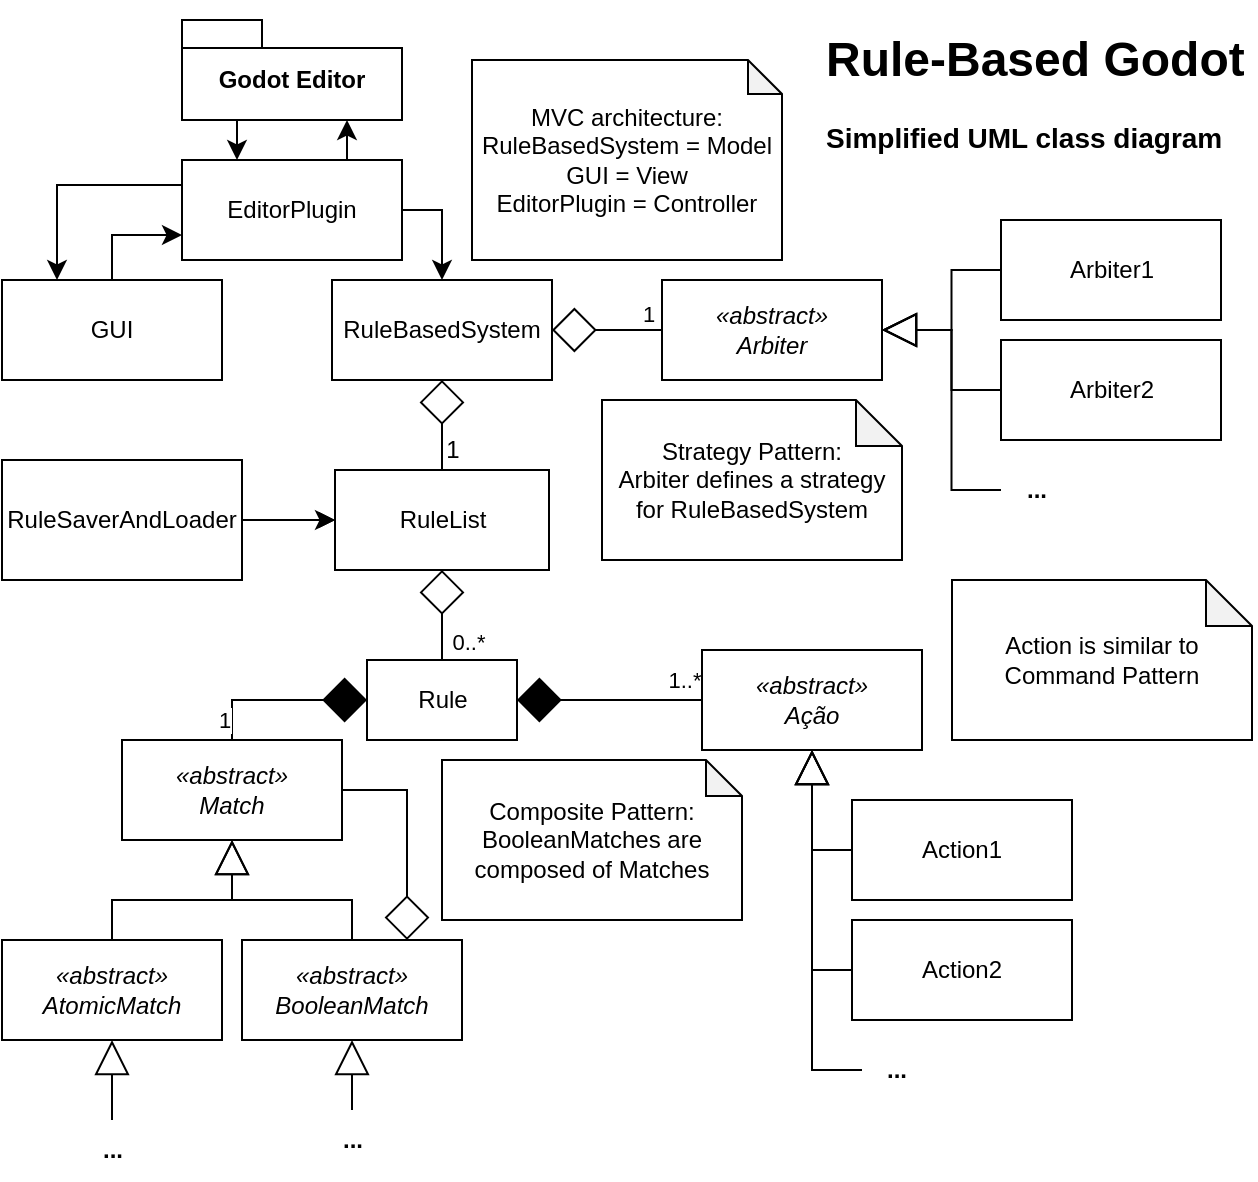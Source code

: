 <mxfile version="22.0.3" type="device" pages="9">
  <diagram name="UML_Classes_Planned" id="c4acf3e9-155e-7222-9cf6-157b1a14988f">
    <mxGraphModel dx="1222" dy="718" grid="1" gridSize="10" guides="1" tooltips="1" connect="1" arrows="1" fold="1" page="1" pageScale="1" pageWidth="650" pageHeight="600" background="none" math="0" shadow="0">
      <root>
        <mxCell id="0" />
        <mxCell id="1" parent="0" />
        <mxCell id="8vVyC6vUNvX2GDnf0Xso-52" style="edgeStyle=orthogonalEdgeStyle;rounded=0;orthogonalLoop=1;jettySize=auto;html=1;exitX=0.25;exitY=1;exitDx=0;exitDy=0;exitPerimeter=0;entryX=0.25;entryY=0;entryDx=0;entryDy=0;endSize=7;startSize=0;" parent="1" source="8vVyC6vUNvX2GDnf0Xso-1" target="8vVyC6vUNvX2GDnf0Xso-2" edge="1">
          <mxGeometry relative="1" as="geometry" />
        </mxCell>
        <mxCell id="8vVyC6vUNvX2GDnf0Xso-1" value="Godot Editor" style="shape=folder;fontStyle=1;spacingTop=10;tabWidth=40;tabHeight=14;tabPosition=left;html=1;whiteSpace=wrap;" parent="1" vertex="1">
          <mxGeometry x="103" y="10" width="110" height="50" as="geometry" />
        </mxCell>
        <mxCell id="8vVyC6vUNvX2GDnf0Xso-48" style="edgeStyle=orthogonalEdgeStyle;rounded=0;orthogonalLoop=1;jettySize=auto;html=1;exitX=1;exitY=0.5;exitDx=0;exitDy=0;entryX=0.5;entryY=0;entryDx=0;entryDy=0;endSize=7;startSize=0;" parent="1" source="8vVyC6vUNvX2GDnf0Xso-2" target="8vVyC6vUNvX2GDnf0Xso-4" edge="1">
          <mxGeometry relative="1" as="geometry" />
        </mxCell>
        <mxCell id="8vVyC6vUNvX2GDnf0Xso-49" style="edgeStyle=orthogonalEdgeStyle;rounded=0;orthogonalLoop=1;jettySize=auto;html=1;exitX=0;exitY=0.25;exitDx=0;exitDy=0;entryX=0.25;entryY=0;entryDx=0;entryDy=0;endSize=7;" parent="1" source="8vVyC6vUNvX2GDnf0Xso-2" target="8vVyC6vUNvX2GDnf0Xso-3" edge="1">
          <mxGeometry relative="1" as="geometry" />
        </mxCell>
        <mxCell id="8vVyC6vUNvX2GDnf0Xso-2" value="EditorPlugin" style="html=1;whiteSpace=wrap;" parent="1" vertex="1">
          <mxGeometry x="103" y="80" width="110" height="50" as="geometry" />
        </mxCell>
        <mxCell id="8vVyC6vUNvX2GDnf0Xso-50" style="edgeStyle=orthogonalEdgeStyle;rounded=0;orthogonalLoop=1;jettySize=auto;html=1;exitX=0.5;exitY=0;exitDx=0;exitDy=0;entryX=0;entryY=0.75;entryDx=0;entryDy=0;endSize=7;" parent="1" source="8vVyC6vUNvX2GDnf0Xso-3" target="8vVyC6vUNvX2GDnf0Xso-2" edge="1">
          <mxGeometry relative="1" as="geometry" />
        </mxCell>
        <mxCell id="8vVyC6vUNvX2GDnf0Xso-3" value="GUI" style="html=1;whiteSpace=wrap;" parent="1" vertex="1">
          <mxGeometry x="13" y="140" width="110" height="50" as="geometry" />
        </mxCell>
        <mxCell id="8vVyC6vUNvX2GDnf0Xso-6" style="edgeStyle=orthogonalEdgeStyle;rounded=0;orthogonalLoop=1;jettySize=auto;html=1;exitX=1;exitY=0.5;exitDx=0;exitDy=0;entryX=0;entryY=0.5;entryDx=0;entryDy=0;endArrow=none;endFill=0;startArrow=diamond;startFill=0;endSize=0;startSize=20;" parent="1" source="8vVyC6vUNvX2GDnf0Xso-4" target="8vVyC6vUNvX2GDnf0Xso-5" edge="1">
          <mxGeometry relative="1" as="geometry" />
        </mxCell>
        <mxCell id="8vVyC6vUNvX2GDnf0Xso-68" value="1&lt;br&gt;" style="edgeLabel;html=1;align=center;verticalAlign=middle;resizable=0;points=[];" parent="8vVyC6vUNvX2GDnf0Xso-6" vertex="1" connectable="0">
          <mxGeometry x="0.721" y="8" relative="1" as="geometry">
            <mxPoint as="offset" />
          </mxGeometry>
        </mxCell>
        <mxCell id="8vVyC6vUNvX2GDnf0Xso-17" style="edgeStyle=orthogonalEdgeStyle;rounded=0;orthogonalLoop=1;jettySize=auto;html=1;exitX=0.5;exitY=1;exitDx=0;exitDy=0;entryX=0.5;entryY=0;entryDx=0;entryDy=0;endArrow=none;endFill=0;startArrow=diamond;startFill=0;endSize=0;startSize=20;" parent="1" source="8vVyC6vUNvX2GDnf0Xso-4" target="8vVyC6vUNvX2GDnf0Xso-16" edge="1">
          <mxGeometry relative="1" as="geometry" />
        </mxCell>
        <mxCell id="8vVyC6vUNvX2GDnf0Xso-4" value="RuleBasedSystem" style="html=1;whiteSpace=wrap;" parent="1" vertex="1">
          <mxGeometry x="178" y="140" width="110" height="50" as="geometry" />
        </mxCell>
        <mxCell id="8vVyC6vUNvX2GDnf0Xso-9" style="edgeStyle=orthogonalEdgeStyle;rounded=0;orthogonalLoop=1;jettySize=auto;html=1;exitX=1;exitY=0.5;exitDx=0;exitDy=0;entryX=0;entryY=0.5;entryDx=0;entryDy=0;endArrow=none;endFill=0;startArrow=block;startFill=0;endSize=0;startSize=15;strokeWidth=1;" parent="1" source="8vVyC6vUNvX2GDnf0Xso-5" target="8vVyC6vUNvX2GDnf0Xso-7" edge="1">
          <mxGeometry relative="1" as="geometry" />
        </mxCell>
        <mxCell id="8vVyC6vUNvX2GDnf0Xso-10" style="edgeStyle=orthogonalEdgeStyle;rounded=0;orthogonalLoop=1;jettySize=auto;html=1;exitX=1;exitY=0.5;exitDx=0;exitDy=0;entryX=0;entryY=0.5;entryDx=0;entryDy=0;endArrow=none;endFill=0;startArrow=block;startFill=0;endSize=0;startSize=15;" parent="1" source="8vVyC6vUNvX2GDnf0Xso-5" target="8vVyC6vUNvX2GDnf0Xso-8" edge="1">
          <mxGeometry relative="1" as="geometry" />
        </mxCell>
        <mxCell id="8vVyC6vUNvX2GDnf0Xso-56" style="edgeStyle=orthogonalEdgeStyle;rounded=0;orthogonalLoop=1;jettySize=auto;html=1;exitX=1;exitY=0.5;exitDx=0;exitDy=0;entryX=0;entryY=0.5;entryDx=0;entryDy=0;endArrow=none;endFill=0;startArrow=block;startFill=0;endSize=0;startSize=15;" parent="1" source="8vVyC6vUNvX2GDnf0Xso-5" target="8vVyC6vUNvX2GDnf0Xso-12" edge="1">
          <mxGeometry relative="1" as="geometry" />
        </mxCell>
        <mxCell id="8vVyC6vUNvX2GDnf0Xso-5" value="&lt;i&gt;«abstract»&lt;br&gt;Arbiter&lt;/i&gt;" style="html=1;whiteSpace=wrap;" parent="1" vertex="1">
          <mxGeometry x="343" y="140" width="110" height="50" as="geometry" />
        </mxCell>
        <mxCell id="8vVyC6vUNvX2GDnf0Xso-7" value="Arbiter1" style="html=1;whiteSpace=wrap;" parent="1" vertex="1">
          <mxGeometry x="512.5" y="110" width="110" height="50" as="geometry" />
        </mxCell>
        <mxCell id="8vVyC6vUNvX2GDnf0Xso-8" value="Arbiter2" style="html=1;whiteSpace=wrap;" parent="1" vertex="1">
          <mxGeometry x="512.5" y="170" width="110" height="50" as="geometry" />
        </mxCell>
        <mxCell id="8vVyC6vUNvX2GDnf0Xso-12" value="..." style="text;html=1;strokeColor=none;fillColor=none;align=center;verticalAlign=middle;whiteSpace=wrap;rounded=0;fontStyle=1" parent="1" vertex="1">
          <mxGeometry x="512.5" y="230" width="35" height="30" as="geometry" />
        </mxCell>
        <mxCell id="8vVyC6vUNvX2GDnf0Xso-14" value="MVC architecture:&lt;br&gt;RuleBasedSystem = Model&lt;br&gt;GUI = View&lt;br&gt;EditorPlugin = Controller" style="shape=note;whiteSpace=wrap;html=1;backgroundOutline=1;darkOpacity=0.05;size=17;" parent="1" vertex="1">
          <mxGeometry x="248" y="30" width="155" height="100" as="geometry" />
        </mxCell>
        <mxCell id="8vVyC6vUNvX2GDnf0Xso-15" value="Strategy Pattern:&lt;br&gt;Arbiter defines a strategy for RuleBasedSystem" style="shape=note;whiteSpace=wrap;html=1;backgroundOutline=1;darkOpacity=0.05;size=23;" parent="1" vertex="1">
          <mxGeometry x="313" y="200" width="150" height="80" as="geometry" />
        </mxCell>
        <mxCell id="8vVyC6vUNvX2GDnf0Xso-22" style="edgeStyle=orthogonalEdgeStyle;rounded=0;orthogonalLoop=1;jettySize=auto;html=1;exitX=0.5;exitY=1;exitDx=0;exitDy=0;entryX=0.5;entryY=0;entryDx=0;entryDy=0;endArrow=none;endFill=0;startArrow=diamond;startFill=0;endSize=0;startSize=20;" parent="1" source="8vVyC6vUNvX2GDnf0Xso-16" target="8vVyC6vUNvX2GDnf0Xso-21" edge="1">
          <mxGeometry relative="1" as="geometry" />
        </mxCell>
        <mxCell id="8vVyC6vUNvX2GDnf0Xso-57" value="0..*" style="edgeLabel;html=1;align=center;verticalAlign=middle;resizable=0;points=[];" parent="8vVyC6vUNvX2GDnf0Xso-22" vertex="1" connectable="0">
          <mxGeometry x="0.596" relative="1" as="geometry">
            <mxPoint x="13" as="offset" />
          </mxGeometry>
        </mxCell>
        <mxCell id="8vVyC6vUNvX2GDnf0Xso-16" value="RuleList" style="rounded=0;whiteSpace=wrap;html=1;" parent="1" vertex="1">
          <mxGeometry x="179.5" y="235" width="107" height="50" as="geometry" />
        </mxCell>
        <mxCell id="8vVyC6vUNvX2GDnf0Xso-19" style="edgeStyle=orthogonalEdgeStyle;rounded=0;orthogonalLoop=1;jettySize=auto;html=1;entryX=0;entryY=0.5;entryDx=0;entryDy=0;endSize=5;" parent="1" source="8vVyC6vUNvX2GDnf0Xso-18" target="8vVyC6vUNvX2GDnf0Xso-16" edge="1">
          <mxGeometry relative="1" as="geometry" />
        </mxCell>
        <mxCell id="8vVyC6vUNvX2GDnf0Xso-20" value="" style="edgeStyle=orthogonalEdgeStyle;rounded=0;orthogonalLoop=1;jettySize=auto;html=1;endSize=7;startSize=0;" parent="1" source="8vVyC6vUNvX2GDnf0Xso-18" target="8vVyC6vUNvX2GDnf0Xso-16" edge="1">
          <mxGeometry relative="1" as="geometry" />
        </mxCell>
        <mxCell id="8vVyC6vUNvX2GDnf0Xso-18" value="RuleSaverAndLoader" style="rounded=0;whiteSpace=wrap;html=1;" parent="1" vertex="1">
          <mxGeometry x="13" y="230" width="120" height="60" as="geometry" />
        </mxCell>
        <mxCell id="8vVyC6vUNvX2GDnf0Xso-44" style="edgeStyle=orthogonalEdgeStyle;rounded=0;orthogonalLoop=1;jettySize=auto;html=1;exitX=0;exitY=0.5;exitDx=0;exitDy=0;entryX=0.5;entryY=0;entryDx=0;entryDy=0;endArrow=none;endFill=0;startArrow=diamond;startFill=1;endSize=0;startSize=20;" parent="1" source="8vVyC6vUNvX2GDnf0Xso-21" target="8vVyC6vUNvX2GDnf0Xso-23" edge="1">
          <mxGeometry relative="1" as="geometry" />
        </mxCell>
        <mxCell id="8vVyC6vUNvX2GDnf0Xso-73" value="1&lt;br&gt;" style="edgeLabel;html=1;align=center;verticalAlign=middle;resizable=0;points=[];" parent="8vVyC6vUNvX2GDnf0Xso-44" vertex="1" connectable="0">
          <mxGeometry x="0.17" y="2" relative="1" as="geometry">
            <mxPoint x="-21" y="8" as="offset" />
          </mxGeometry>
        </mxCell>
        <mxCell id="8vVyC6vUNvX2GDnf0Xso-72" style="edgeStyle=orthogonalEdgeStyle;rounded=0;orthogonalLoop=1;jettySize=auto;html=1;exitX=1;exitY=0.5;exitDx=0;exitDy=0;entryX=0;entryY=0.5;entryDx=0;entryDy=0;endArrow=none;endFill=0;startArrow=diamond;startFill=1;endSize=0;startSize=20;" parent="1" source="8vVyC6vUNvX2GDnf0Xso-21" target="8vVyC6vUNvX2GDnf0Xso-40" edge="1">
          <mxGeometry relative="1" as="geometry" />
        </mxCell>
        <mxCell id="8vVyC6vUNvX2GDnf0Xso-75" value="1..*" style="edgeLabel;html=1;align=center;verticalAlign=middle;resizable=0;points=[];" parent="8vVyC6vUNvX2GDnf0Xso-72" vertex="1" connectable="0">
          <mxGeometry x="0.164" y="-1" relative="1" as="geometry">
            <mxPoint x="29" y="-11" as="offset" />
          </mxGeometry>
        </mxCell>
        <mxCell id="8vVyC6vUNvX2GDnf0Xso-21" value="Rule" style="rounded=0;whiteSpace=wrap;html=1;" parent="1" vertex="1">
          <mxGeometry x="195.5" y="330" width="75" height="40" as="geometry" />
        </mxCell>
        <mxCell id="8vVyC6vUNvX2GDnf0Xso-34" style="edgeStyle=orthogonalEdgeStyle;rounded=0;orthogonalLoop=1;jettySize=auto;html=1;exitX=0.5;exitY=1;exitDx=0;exitDy=0;entryX=0.5;entryY=0;entryDx=0;entryDy=0;endArrow=none;endFill=0;startArrow=block;startFill=0;endSize=0;startSize=15;" parent="1" source="8vVyC6vUNvX2GDnf0Xso-23" target="8vVyC6vUNvX2GDnf0Xso-27" edge="1">
          <mxGeometry relative="1" as="geometry" />
        </mxCell>
        <mxCell id="8vVyC6vUNvX2GDnf0Xso-35" style="edgeStyle=orthogonalEdgeStyle;rounded=0;orthogonalLoop=1;jettySize=auto;html=1;exitX=0.5;exitY=1;exitDx=0;exitDy=0;entryX=0.5;entryY=0;entryDx=0;entryDy=0;endArrow=none;endFill=0;startArrow=block;startFill=0;endSize=0;startSize=15;" parent="1" source="8vVyC6vUNvX2GDnf0Xso-23" target="8vVyC6vUNvX2GDnf0Xso-28" edge="1">
          <mxGeometry relative="1" as="geometry" />
        </mxCell>
        <mxCell id="8vVyC6vUNvX2GDnf0Xso-23" value="&lt;i&gt;«abstract»&lt;br&gt;Match&lt;/i&gt;" style="html=1;whiteSpace=wrap;" parent="1" vertex="1">
          <mxGeometry x="73" y="370" width="110" height="50" as="geometry" />
        </mxCell>
        <mxCell id="8vVyC6vUNvX2GDnf0Xso-38" style="edgeStyle=orthogonalEdgeStyle;rounded=0;orthogonalLoop=1;jettySize=auto;html=1;exitX=0.75;exitY=0;exitDx=0;exitDy=0;entryX=1;entryY=0.5;entryDx=0;entryDy=0;endArrow=none;endFill=0;startArrow=diamond;startFill=0;endSize=0;startSize=20;" parent="1" source="8vVyC6vUNvX2GDnf0Xso-28" target="8vVyC6vUNvX2GDnf0Xso-23" edge="1">
          <mxGeometry relative="1" as="geometry" />
        </mxCell>
        <mxCell id="8vVyC6vUNvX2GDnf0Xso-39" value="Composite Pattern:&lt;br&gt;BooleanMatches are composed of Matches" style="shape=note;whiteSpace=wrap;html=1;backgroundOutline=1;darkOpacity=0.05;size=18;" parent="1" vertex="1">
          <mxGeometry x="233" y="380" width="150" height="80" as="geometry" />
        </mxCell>
        <mxCell id="8vVyC6vUNvX2GDnf0Xso-46" style="edgeStyle=orthogonalEdgeStyle;rounded=0;orthogonalLoop=1;jettySize=auto;html=1;exitX=0.5;exitY=1;exitDx=0;exitDy=0;entryX=0;entryY=0.5;entryDx=0;entryDy=0;endArrow=none;endFill=0;startArrow=block;startFill=0;endSize=0;startSize=15;" parent="1" source="8vVyC6vUNvX2GDnf0Xso-40" target="8vVyC6vUNvX2GDnf0Xso-42" edge="1">
          <mxGeometry relative="1" as="geometry" />
        </mxCell>
        <mxCell id="8vVyC6vUNvX2GDnf0Xso-47" style="edgeStyle=orthogonalEdgeStyle;rounded=0;orthogonalLoop=1;jettySize=auto;html=1;exitX=0.5;exitY=1;exitDx=0;exitDy=0;entryX=0;entryY=0.5;entryDx=0;entryDy=0;endArrow=none;endFill=0;startArrow=block;startFill=0;startSize=15;endSize=0;" parent="1" source="8vVyC6vUNvX2GDnf0Xso-40" target="8vVyC6vUNvX2GDnf0Xso-43" edge="1">
          <mxGeometry relative="1" as="geometry" />
        </mxCell>
        <mxCell id="8vVyC6vUNvX2GDnf0Xso-71" style="edgeStyle=orthogonalEdgeStyle;rounded=0;orthogonalLoop=1;jettySize=auto;html=1;exitX=0.5;exitY=1;exitDx=0;exitDy=0;entryX=0;entryY=0.5;entryDx=0;entryDy=0;endArrow=none;endFill=0;startArrow=block;startFill=0;endSize=0;startSize=15;" parent="1" source="8vVyC6vUNvX2GDnf0Xso-40" target="8vVyC6vUNvX2GDnf0Xso-70" edge="1">
          <mxGeometry relative="1" as="geometry" />
        </mxCell>
        <mxCell id="8vVyC6vUNvX2GDnf0Xso-40" value="&lt;i&gt;«abstract»&lt;br&gt;Ação&lt;/i&gt;" style="html=1;whiteSpace=wrap;" parent="1" vertex="1">
          <mxGeometry x="363" y="325" width="110" height="50" as="geometry" />
        </mxCell>
        <mxCell id="8vVyC6vUNvX2GDnf0Xso-41" value="Action is similar to Command Pattern" style="shape=note;whiteSpace=wrap;html=1;backgroundOutline=1;darkOpacity=0.05;size=23;" parent="1" vertex="1">
          <mxGeometry x="488" y="290" width="150" height="80" as="geometry" />
        </mxCell>
        <mxCell id="8vVyC6vUNvX2GDnf0Xso-42" value="Action1" style="html=1;whiteSpace=wrap;" parent="1" vertex="1">
          <mxGeometry x="438" y="400" width="110" height="50" as="geometry" />
        </mxCell>
        <mxCell id="8vVyC6vUNvX2GDnf0Xso-43" value="Action2" style="html=1;whiteSpace=wrap;" parent="1" vertex="1">
          <mxGeometry x="438" y="460" width="110" height="50" as="geometry" />
        </mxCell>
        <mxCell id="8vVyC6vUNvX2GDnf0Xso-51" style="edgeStyle=orthogonalEdgeStyle;rounded=0;orthogonalLoop=1;jettySize=auto;html=1;exitX=0.75;exitY=0;exitDx=0;exitDy=0;entryX=0.75;entryY=1;entryDx=0;entryDy=0;entryPerimeter=0;endSize=7;startSize=0;" parent="1" source="8vVyC6vUNvX2GDnf0Xso-2" target="8vVyC6vUNvX2GDnf0Xso-1" edge="1">
          <mxGeometry relative="1" as="geometry" />
        </mxCell>
        <mxCell id="8vVyC6vUNvX2GDnf0Xso-55" value="1&lt;br&gt;" style="text;html=1;align=center;verticalAlign=middle;resizable=0;points=[];autosize=1;strokeColor=none;fillColor=none;" parent="1" vertex="1">
          <mxGeometry x="223" y="210" width="30" height="30" as="geometry" />
        </mxCell>
        <mxCell id="8vVyC6vUNvX2GDnf0Xso-62" value="" style="group" parent="1" vertex="1" connectable="0">
          <mxGeometry x="133" y="470" width="110" height="115" as="geometry" />
        </mxCell>
        <mxCell id="8vVyC6vUNvX2GDnf0Xso-28" value="&lt;i&gt;«abstract»&lt;br&gt;BooleanMatch&lt;/i&gt;" style="html=1;whiteSpace=wrap;" parent="8vVyC6vUNvX2GDnf0Xso-62" vertex="1">
          <mxGeometry width="110" height="50" as="geometry" />
        </mxCell>
        <mxCell id="8vVyC6vUNvX2GDnf0Xso-32" value="..." style="text;html=1;strokeColor=none;fillColor=none;align=center;verticalAlign=middle;whiteSpace=wrap;rounded=0;fontStyle=1" parent="8vVyC6vUNvX2GDnf0Xso-62" vertex="1">
          <mxGeometry x="37.5" y="85" width="35" height="30" as="geometry" />
        </mxCell>
        <mxCell id="8vVyC6vUNvX2GDnf0Xso-33" style="edgeStyle=orthogonalEdgeStyle;rounded=0;orthogonalLoop=1;jettySize=auto;html=1;exitX=0.5;exitY=1;exitDx=0;exitDy=0;entryX=0.5;entryY=0;entryDx=0;entryDy=0;endArrow=none;endFill=0;startArrow=block;startFill=0;endSize=0;startSize=15;" parent="8vVyC6vUNvX2GDnf0Xso-62" source="8vVyC6vUNvX2GDnf0Xso-28" target="8vVyC6vUNvX2GDnf0Xso-32" edge="1">
          <mxGeometry relative="1" as="geometry" />
        </mxCell>
        <mxCell id="8vVyC6vUNvX2GDnf0Xso-69" value="" style="group" parent="1" vertex="1" connectable="0">
          <mxGeometry x="13" y="470" width="110" height="120" as="geometry" />
        </mxCell>
        <mxCell id="8vVyC6vUNvX2GDnf0Xso-27" value="&lt;i&gt;«abstract»&lt;br&gt;AtomicMatch&lt;/i&gt;" style="html=1;whiteSpace=wrap;" parent="8vVyC6vUNvX2GDnf0Xso-69" vertex="1">
          <mxGeometry width="110" height="50" as="geometry" />
        </mxCell>
        <mxCell id="8vVyC6vUNvX2GDnf0Xso-29" value="..." style="text;html=1;strokeColor=none;fillColor=none;align=center;verticalAlign=middle;whiteSpace=wrap;rounded=0;fontStyle=1" parent="8vVyC6vUNvX2GDnf0Xso-69" vertex="1">
          <mxGeometry x="37.5" y="90" width="35" height="30" as="geometry" />
        </mxCell>
        <mxCell id="8vVyC6vUNvX2GDnf0Xso-30" style="edgeStyle=orthogonalEdgeStyle;rounded=0;orthogonalLoop=1;jettySize=auto;html=1;exitX=0.5;exitY=1;exitDx=0;exitDy=0;endArrow=none;endFill=0;startArrow=block;startFill=0;startSize=15;endSize=0;" parent="8vVyC6vUNvX2GDnf0Xso-69" source="8vVyC6vUNvX2GDnf0Xso-27" target="8vVyC6vUNvX2GDnf0Xso-29" edge="1">
          <mxGeometry relative="1" as="geometry" />
        </mxCell>
        <mxCell id="8vVyC6vUNvX2GDnf0Xso-70" value="..." style="text;html=1;strokeColor=none;fillColor=none;align=center;verticalAlign=middle;whiteSpace=wrap;rounded=0;fontStyle=1" parent="1" vertex="1">
          <mxGeometry x="443" y="520" width="35" height="30" as="geometry" />
        </mxCell>
        <mxCell id="Pt83FY8GmYFkX7C_mq-5-1" value="&lt;h1&gt;Rule-Based Godot&lt;/h1&gt;&lt;p&gt;&lt;b&gt;&lt;font style=&quot;font-size: 14px;&quot;&gt;Simplified UML class diagram&lt;/font&gt;&lt;/b&gt;&lt;/p&gt;" style="text;html=1;strokeColor=none;fillColor=none;spacing=5;spacingTop=-20;whiteSpace=wrap;overflow=hidden;rounded=0;" parent="1" vertex="1">
          <mxGeometry x="420" y="10" width="220" height="70" as="geometry" />
        </mxCell>
      </root>
    </mxGraphModel>
  </diagram>
  <diagram name="UML_Classes_Complete" id="E1E7pc4UjZlJ9SQszIJn">
    <mxGraphModel dx="3222" dy="1718" grid="1" gridSize="10" guides="1" tooltips="1" connect="1" arrows="1" fold="1" page="1" pageScale="1" pageWidth="1000" pageHeight="1000" background="none" math="0" shadow="0">
      <root>
        <mxCell id="4DiZkXDaVToiSss9tpTr-0" />
        <mxCell id="4DiZkXDaVToiSss9tpTr-1" parent="4DiZkXDaVToiSss9tpTr-0" />
        <mxCell id="4DiZkXDaVToiSss9tpTr-2" style="edgeStyle=orthogonalEdgeStyle;rounded=0;orthogonalLoop=1;jettySize=auto;html=1;endSize=7;startSize=0;" parent="4DiZkXDaVToiSss9tpTr-1" source="4DiZkXDaVToiSss9tpTr-3" target="4DiZkXDaVToiSss9tpTr-6" edge="1">
          <mxGeometry relative="1" as="geometry">
            <Array as="points">
              <mxPoint x="-1630" y="-940" />
              <mxPoint x="-1630" y="-940" />
            </Array>
          </mxGeometry>
        </mxCell>
        <mxCell id="4DiZkXDaVToiSss9tpTr-3" value="Godot Editor" style="shape=folder;fontStyle=1;spacingTop=10;tabWidth=40;tabHeight=14;tabPosition=left;html=1;whiteSpace=wrap;" parent="4DiZkXDaVToiSss9tpTr-1" vertex="1">
          <mxGeometry x="-1660" y="-1000" width="110" height="50" as="geometry" />
        </mxCell>
        <mxCell id="WHeFWwxsDB-Jv_gfA51f-91" style="edgeStyle=orthogonalEdgeStyle;rounded=0;orthogonalLoop=1;jettySize=auto;html=1;endSize=7;" parent="4DiZkXDaVToiSss9tpTr-1" source="4DiZkXDaVToiSss9tpTr-6" target="YPQFNZs_0j9PVaxwOVgs-10" edge="1">
          <mxGeometry relative="1" as="geometry" />
        </mxCell>
        <mxCell id="WHeFWwxsDB-Jv_gfA51f-92" style="edgeStyle=orthogonalEdgeStyle;rounded=0;orthogonalLoop=1;jettySize=auto;html=1;endSize=7;" parent="4DiZkXDaVToiSss9tpTr-1" source="4DiZkXDaVToiSss9tpTr-6" target="YPQFNZs_0j9PVaxwOVgs-6" edge="1">
          <mxGeometry relative="1" as="geometry">
            <mxPoint x="-1840" y="-930" as="targetPoint" />
          </mxGeometry>
        </mxCell>
        <mxCell id="WHeFWwxsDB-Jv_gfA51f-93" style="edgeStyle=orthogonalEdgeStyle;rounded=0;orthogonalLoop=1;jettySize=auto;html=1;endSize=7;" parent="4DiZkXDaVToiSss9tpTr-1" source="4DiZkXDaVToiSss9tpTr-6" target="YPQFNZs_0j9PVaxwOVgs-2" edge="1">
          <mxGeometry relative="1" as="geometry" />
        </mxCell>
        <mxCell id="4DiZkXDaVToiSss9tpTr-6" value="EditorPlugin" style="html=1;whiteSpace=wrap;" parent="4DiZkXDaVToiSss9tpTr-1" vertex="1">
          <mxGeometry x="-1660" y="-930" width="110" height="50" as="geometry" />
        </mxCell>
        <mxCell id="4DiZkXDaVToiSss9tpTr-45" style="edgeStyle=orthogonalEdgeStyle;rounded=0;orthogonalLoop=1;jettySize=auto;html=1;endSize=7;startSize=0;" parent="4DiZkXDaVToiSss9tpTr-1" source="4DiZkXDaVToiSss9tpTr-6" target="4DiZkXDaVToiSss9tpTr-3" edge="1">
          <mxGeometry relative="1" as="geometry">
            <Array as="points">
              <mxPoint x="-1580" y="-940" />
              <mxPoint x="-1580" y="-940" />
            </Array>
          </mxGeometry>
        </mxCell>
        <mxCell id="4DiZkXDaVToiSss9tpTr-56" value="&lt;h1&gt;Rule-Based Godot&lt;/h1&gt;&lt;p&gt;&lt;b&gt;&lt;font style=&quot;font-size: 14px;&quot;&gt;Complete&lt;/font&gt;&lt;/b&gt;&lt;b style=&quot;background-color: initial;&quot;&gt;&lt;font style=&quot;font-size: 14px;&quot;&gt;&amp;nbsp;UML class diagram&lt;/font&gt;&lt;/b&gt;&lt;/p&gt;" style="text;html=1;strokeColor=none;fillColor=none;spacing=5;spacingTop=-20;whiteSpace=wrap;overflow=hidden;rounded=0;" parent="4DiZkXDaVToiSss9tpTr-1" vertex="1">
          <mxGeometry x="-1300" y="-980" width="220" height="70" as="geometry" />
        </mxCell>
        <mxCell id="WHeFWwxsDB-Jv_gfA51f-95" style="edgeStyle=orthogonalEdgeStyle;rounded=0;orthogonalLoop=1;jettySize=auto;html=1;endSize=7;" parent="4DiZkXDaVToiSss9tpTr-1" source="YPQFNZs_0j9PVaxwOVgs-2" target="YPQFNZs_0j9PVaxwOVgs-10" edge="1">
          <mxGeometry relative="1" as="geometry">
            <Array as="points">
              <mxPoint x="-1470" y="-820" />
              <mxPoint x="-1470" y="-820" />
            </Array>
          </mxGeometry>
        </mxCell>
        <mxCell id="YPQFNZs_0j9PVaxwOVgs-2" value="&lt;span style=&quot;font-weight: normal;&quot;&gt;EditorInspectorPlugin&lt;/span&gt;" style="swimlane;fontStyle=1;align=center;verticalAlign=top;childLayout=stackLayout;horizontal=1;startSize=26;horizontalStack=0;resizeParent=1;resizeParentMax=0;resizeLast=0;collapsible=1;marginBottom=0;whiteSpace=wrap;html=1;" parent="4DiZkXDaVToiSss9tpTr-1" vertex="1">
          <mxGeometry x="-1710" y="-860" width="210" height="110" as="geometry">
            <mxRectangle x="-120" y="240" width="150" height="30" as="alternateBounds" />
          </mxGeometry>
        </mxCell>
        <mxCell id="YPQFNZs_0j9PVaxwOVgs-3" value="- rules_editor_panel&lt;br&gt;- current_system_node" style="text;strokeColor=none;fillColor=none;align=left;verticalAlign=top;spacingLeft=4;spacingRight=4;overflow=hidden;rotatable=0;points=[[0,0.5],[1,0.5]];portConstraint=eastwest;whiteSpace=wrap;html=1;" parent="YPQFNZs_0j9PVaxwOVgs-2" vertex="1">
          <mxGeometry y="26" width="210" height="34" as="geometry" />
        </mxCell>
        <mxCell id="YPQFNZs_0j9PVaxwOVgs-4" value="" style="line;strokeWidth=1;fillColor=none;align=left;verticalAlign=middle;spacingTop=-1;spacingLeft=3;spacingRight=3;rotatable=0;labelPosition=right;points=[];portConstraint=eastwest;strokeColor=inherit;" parent="YPQFNZs_0j9PVaxwOVgs-2" vertex="1">
          <mxGeometry y="60" width="210" height="8" as="geometry" />
        </mxCell>
        <mxCell id="YPQFNZs_0j9PVaxwOVgs-5" value="+ set_rules_editor(panel, button)&lt;br&gt;- apply_current_rules(rules_string)" style="text;strokeColor=none;fillColor=none;align=left;verticalAlign=top;spacingLeft=4;spacingRight=4;overflow=hidden;rotatable=0;points=[[0,0.5],[1,0.5]];portConstraint=eastwest;whiteSpace=wrap;html=1;" parent="YPQFNZs_0j9PVaxwOVgs-2" vertex="1">
          <mxGeometry y="68" width="210" height="42" as="geometry" />
        </mxCell>
        <mxCell id="WHeFWwxsDB-Jv_gfA51f-96" style="edgeStyle=orthogonalEdgeStyle;rounded=0;orthogonalLoop=1;jettySize=auto;html=1;entryX=0.5;entryY=0;entryDx=0;entryDy=0;endSize=7;" parent="4DiZkXDaVToiSss9tpTr-1" source="YPQFNZs_0j9PVaxwOVgs-6" target="YPQFNZs_0j9PVaxwOVgs-14" edge="1">
          <mxGeometry relative="1" as="geometry" />
        </mxCell>
        <mxCell id="WHeFWwxsDB-Jv_gfA51f-171" style="edgeStyle=orthogonalEdgeStyle;rounded=0;orthogonalLoop=1;jettySize=auto;html=1;endSize=7;" parent="4DiZkXDaVToiSss9tpTr-1" source="YPQFNZs_0j9PVaxwOVgs-6" target="YPQFNZs_0j9PVaxwOVgs-2" edge="1">
          <mxGeometry relative="1" as="geometry">
            <Array as="points">
              <mxPoint x="-1730" y="-840" />
              <mxPoint x="-1730" y="-840" />
            </Array>
          </mxGeometry>
        </mxCell>
        <mxCell id="YPQFNZs_0j9PVaxwOVgs-6" value="&lt;span style=&quot;font-weight: normal;&quot;&gt;RulesEditorPanel&lt;/span&gt;" style="swimlane;fontStyle=1;align=center;verticalAlign=top;childLayout=stackLayout;horizontal=1;startSize=26;horizontalStack=0;resizeParent=1;resizeParentMax=0;resizeLast=0;collapsible=1;marginBottom=0;whiteSpace=wrap;html=1;" parent="4DiZkXDaVToiSss9tpTr-1" vertex="1">
          <mxGeometry x="-1920" y="-860" width="160" height="86" as="geometry" />
        </mxCell>
        <mxCell id="YPQFNZs_0j9PVaxwOVgs-7" value="- rule_db" style="text;strokeColor=none;fillColor=none;align=left;verticalAlign=top;spacingLeft=4;spacingRight=4;overflow=hidden;rotatable=0;points=[[0,0.5],[1,0.5]];portConstraint=eastwest;whiteSpace=wrap;html=1;" parent="YPQFNZs_0j9PVaxwOVgs-6" vertex="1">
          <mxGeometry y="26" width="160" height="26" as="geometry" />
        </mxCell>
        <mxCell id="YPQFNZs_0j9PVaxwOVgs-8" value="" style="line;strokeWidth=1;fillColor=none;align=left;verticalAlign=middle;spacingTop=-1;spacingLeft=3;spacingRight=3;rotatable=0;labelPosition=right;points=[];portConstraint=eastwest;strokeColor=inherit;" parent="YPQFNZs_0j9PVaxwOVgs-6" vertex="1">
          <mxGeometry y="52" width="160" height="8" as="geometry" />
        </mxCell>
        <mxCell id="YPQFNZs_0j9PVaxwOVgs-9" value="- apply_rules_string()" style="text;strokeColor=none;fillColor=none;align=left;verticalAlign=top;spacingLeft=4;spacingRight=4;overflow=hidden;rotatable=0;points=[[0,0.5],[1,0.5]];portConstraint=eastwest;whiteSpace=wrap;html=1;" parent="YPQFNZs_0j9PVaxwOVgs-6" vertex="1">
          <mxGeometry y="60" width="160" height="26" as="geometry" />
        </mxCell>
        <mxCell id="WHeFWwxsDB-Jv_gfA51f-97" style="edgeStyle=orthogonalEdgeStyle;rounded=0;orthogonalLoop=1;jettySize=auto;html=1;endArrow=none;endFill=0;startArrow=diamond;startFill=0;endSize=0;startSize=20;" parent="4DiZkXDaVToiSss9tpTr-1" source="YPQFNZs_0j9PVaxwOVgs-10" target="WHeFWwxsDB-Jv_gfA51f-81" edge="1">
          <mxGeometry relative="1" as="geometry">
            <Array as="points">
              <mxPoint x="-1320" y="-700" />
            </Array>
          </mxGeometry>
        </mxCell>
        <mxCell id="WHeFWwxsDB-Jv_gfA51f-99" style="edgeStyle=orthogonalEdgeStyle;rounded=0;orthogonalLoop=1;jettySize=auto;html=1;endArrow=none;endFill=0;startArrow=diamond;startFill=0;endSize=0;startSize=20;" parent="4DiZkXDaVToiSss9tpTr-1" source="YPQFNZs_0j9PVaxwOVgs-10" target="YPQFNZs_0j9PVaxwOVgs-23" edge="1">
          <mxGeometry relative="1" as="geometry">
            <Array as="points">
              <mxPoint x="-1320" y="-700" />
              <mxPoint x="-1320" y="-700" />
            </Array>
          </mxGeometry>
        </mxCell>
        <mxCell id="YPQFNZs_0j9PVaxwOVgs-10" value="RuleBasedSystem" style="swimlane;fontStyle=1;align=center;verticalAlign=top;childLayout=stackLayout;horizontal=1;startSize=26;horizontalStack=0;resizeParent=1;resizeParentMax=0;resizeLast=0;collapsible=1;marginBottom=0;whiteSpace=wrap;html=1;" parent="4DiZkXDaVToiSss9tpTr-1" vertex="1">
          <mxGeometry x="-1450" y="-860" width="210" height="130" as="geometry" />
        </mxCell>
        <mxCell id="YPQFNZs_0j9PVaxwOVgs-11" value="+ iteration_update: enum(EveryFrame, OnTimer, OnCall)&lt;br&gt;+ arbiter&lt;br&gt;+ rule_list" style="text;strokeColor=none;fillColor=none;align=left;verticalAlign=top;spacingLeft=4;spacingRight=4;overflow=hidden;rotatable=0;points=[[0,0.5],[1,0.5]];portConstraint=eastwest;whiteSpace=wrap;html=1;" parent="YPQFNZs_0j9PVaxwOVgs-10" vertex="1">
          <mxGeometry y="26" width="210" height="66" as="geometry" />
        </mxCell>
        <mxCell id="YPQFNZs_0j9PVaxwOVgs-12" value="" style="line;strokeWidth=1;fillColor=none;align=left;verticalAlign=middle;spacingTop=-1;spacingLeft=3;spacingRight=3;rotatable=0;labelPosition=right;points=[];portConstraint=eastwest;strokeColor=inherit;" parent="YPQFNZs_0j9PVaxwOVgs-10" vertex="1">
          <mxGeometry y="92" width="210" height="8" as="geometry" />
        </mxCell>
        <mxCell id="YPQFNZs_0j9PVaxwOVgs-13" value="+ iterate() -&amp;gt; Array" style="text;strokeColor=none;fillColor=none;align=left;verticalAlign=top;spacingLeft=4;spacingRight=4;overflow=hidden;rotatable=0;points=[[0,0.5],[1,0.5]];portConstraint=eastwest;whiteSpace=wrap;html=1;" parent="YPQFNZs_0j9PVaxwOVgs-10" vertex="1">
          <mxGeometry y="100" width="210" height="30" as="geometry" />
        </mxCell>
        <mxCell id="WHeFWwxsDB-Jv_gfA51f-160" style="edgeStyle=orthogonalEdgeStyle;rounded=0;orthogonalLoop=1;jettySize=auto;html=1;endSize=7;" parent="4DiZkXDaVToiSss9tpTr-1" source="YPQFNZs_0j9PVaxwOVgs-14" target="WHeFWwxsDB-Jv_gfA51f-62" edge="1">
          <mxGeometry relative="1" as="geometry">
            <Array as="points">
              <mxPoint x="-1840" y="-540" />
              <mxPoint x="-1160" y="-540" />
            </Array>
          </mxGeometry>
        </mxCell>
        <mxCell id="WHeFWwxsDB-Jv_gfA51f-161" style="edgeStyle=orthogonalEdgeStyle;rounded=0;orthogonalLoop=1;jettySize=auto;html=1;endSize=7;" parent="4DiZkXDaVToiSss9tpTr-1" source="YPQFNZs_0j9PVaxwOVgs-14" target="WHeFWwxsDB-Jv_gfA51f-2" edge="1">
          <mxGeometry relative="1" as="geometry">
            <Array as="points">
              <mxPoint x="-1840" y="-540" />
              <mxPoint x="-1360" y="-540" />
            </Array>
          </mxGeometry>
        </mxCell>
        <mxCell id="WHeFWwxsDB-Jv_gfA51f-165" style="edgeStyle=orthogonalEdgeStyle;rounded=0;orthogonalLoop=1;jettySize=auto;html=1;endSize=7;" parent="4DiZkXDaVToiSss9tpTr-1" source="YPQFNZs_0j9PVaxwOVgs-14" target="WHeFWwxsDB-Jv_gfA51f-11" edge="1">
          <mxGeometry relative="1" as="geometry">
            <Array as="points">
              <mxPoint x="-1840" y="-540" />
              <mxPoint x="-1610" y="-540" />
            </Array>
          </mxGeometry>
        </mxCell>
        <mxCell id="YPQFNZs_0j9PVaxwOVgs-14" value="RuleDB" style="swimlane;fontStyle=1;align=center;verticalAlign=top;childLayout=stackLayout;horizontal=1;startSize=26;horizontalStack=0;resizeParent=1;resizeParentMax=0;resizeLast=0;collapsible=1;marginBottom=0;whiteSpace=wrap;html=1;" parent="4DiZkXDaVToiSss9tpTr-1" vertex="1">
          <mxGeometry x="-1960" y="-712" width="240" height="150" as="geometry" />
        </mxCell>
        <mxCell id="YPQFNZs_0j9PVaxwOVgs-15" value="+ actions: Dictionary&lt;br&gt;+ matches: Dictionary" style="text;strokeColor=none;fillColor=none;align=left;verticalAlign=top;spacingLeft=4;spacingRight=4;overflow=hidden;rotatable=0;points=[[0,0.5],[1,0.5]];portConstraint=eastwest;whiteSpace=wrap;html=1;" parent="YPQFNZs_0j9PVaxwOVgs-14" vertex="1">
          <mxGeometry y="26" width="240" height="34" as="geometry" />
        </mxCell>
        <mxCell id="YPQFNZs_0j9PVaxwOVgs-16" value="" style="line;strokeWidth=1;fillColor=none;align=left;verticalAlign=middle;spacingTop=-1;spacingLeft=3;spacingRight=3;rotatable=0;labelPosition=right;points=[];portConstraint=eastwest;strokeColor=inherit;" parent="YPQFNZs_0j9PVaxwOVgs-14" vertex="1">
          <mxGeometry y="60" width="240" height="8" as="geometry" />
        </mxCell>
        <mxCell id="YPQFNZs_0j9PVaxwOVgs-17" value="+ match_from_json(json_repr) -&amp;gt; AbstractMatch&lt;br&gt;+ action_from_json(json_repr) -&amp;gt; AbstractAction&lt;br&gt;+ rule_from_json(json_repr) -&amp;gt; Rule" style="text;strokeColor=none;fillColor=none;align=left;verticalAlign=top;spacingLeft=4;spacingRight=4;overflow=hidden;rotatable=0;points=[[0,0.5],[1,0.5]];portConstraint=eastwest;whiteSpace=wrap;html=1;" parent="YPQFNZs_0j9PVaxwOVgs-14" vertex="1">
          <mxGeometry y="68" width="240" height="82" as="geometry" />
        </mxCell>
        <mxCell id="WHeFWwxsDB-Jv_gfA51f-104" style="edgeStyle=orthogonalEdgeStyle;rounded=0;orthogonalLoop=1;jettySize=auto;html=1;endArrow=none;endFill=0;startArrow=diamond;startFill=0;startSize=20;endSize=0;" parent="4DiZkXDaVToiSss9tpTr-1" source="YPQFNZs_0j9PVaxwOVgs-23" target="WHeFWwxsDB-Jv_gfA51f-2" edge="1">
          <mxGeometry relative="1" as="geometry">
            <Array as="points">
              <mxPoint x="-1325" y="-540" />
              <mxPoint x="-1325" y="-540" />
            </Array>
          </mxGeometry>
        </mxCell>
        <mxCell id="YPQFNZs_0j9PVaxwOVgs-23" value="RuleList" style="swimlane;fontStyle=1;align=center;verticalAlign=top;childLayout=stackLayout;horizontal=1;startSize=26;horizontalStack=0;resizeParent=1;resizeParentMax=0;resizeLast=0;collapsible=1;marginBottom=0;whiteSpace=wrap;html=1;" parent="4DiZkXDaVToiSss9tpTr-1" vertex="1">
          <mxGeometry x="-1420" y="-670" width="190" height="84" as="geometry" />
        </mxCell>
        <mxCell id="YPQFNZs_0j9PVaxwOVgs-24" value="+ rules: Array[Rule]" style="text;strokeColor=none;fillColor=none;align=left;verticalAlign=top;spacingLeft=4;spacingRight=4;overflow=hidden;rotatable=0;points=[[0,0.5],[1,0.5]];portConstraint=eastwest;whiteSpace=wrap;html=1;" parent="YPQFNZs_0j9PVaxwOVgs-23" vertex="1">
          <mxGeometry y="26" width="190" height="24" as="geometry" />
        </mxCell>
        <mxCell id="YPQFNZs_0j9PVaxwOVgs-25" value="" style="line;strokeWidth=1;fillColor=none;align=left;verticalAlign=middle;spacingTop=-1;spacingLeft=3;spacingRight=3;rotatable=0;labelPosition=right;points=[];portConstraint=eastwest;strokeColor=inherit;" parent="YPQFNZs_0j9PVaxwOVgs-23" vertex="1">
          <mxGeometry y="50" width="190" height="8" as="geometry" />
        </mxCell>
        <mxCell id="YPQFNZs_0j9PVaxwOVgs-26" value="+ satisfied_rules() -&amp;gt; Array[Rule]" style="text;strokeColor=none;fillColor=none;align=left;verticalAlign=top;spacingLeft=4;spacingRight=4;overflow=hidden;rotatable=0;points=[[0,0.5],[1,0.5]];portConstraint=eastwest;whiteSpace=wrap;html=1;" parent="YPQFNZs_0j9PVaxwOVgs-23" vertex="1">
          <mxGeometry y="58" width="190" height="26" as="geometry" />
        </mxCell>
        <mxCell id="WHeFWwxsDB-Jv_gfA51f-0" value="RulesFormatSaver" style="html=1;whiteSpace=wrap;fontStyle=1" parent="4DiZkXDaVToiSss9tpTr-1" vertex="1">
          <mxGeometry x="-1200" y="-660" width="120" height="33" as="geometry" />
        </mxCell>
        <mxCell id="WHeFWwxsDB-Jv_gfA51f-1" value="RulesFormatLoader" style="html=1;whiteSpace=wrap;fontStyle=1" parent="4DiZkXDaVToiSss9tpTr-1" vertex="1">
          <mxGeometry x="-1200" y="-610" width="120" height="30" as="geometry" />
        </mxCell>
        <mxCell id="WHeFWwxsDB-Jv_gfA51f-2" value="Rule" style="swimlane;fontStyle=1;align=center;verticalAlign=top;childLayout=stackLayout;horizontal=1;startSize=26;horizontalStack=0;resizeParent=1;resizeParentMax=0;resizeLast=0;collapsible=1;marginBottom=0;whiteSpace=wrap;html=1;" parent="4DiZkXDaVToiSss9tpTr-1" vertex="1">
          <mxGeometry x="-1410" y="-520" width="170" height="130" as="geometry">
            <mxRectangle x="290" y="380" width="70" height="30" as="alternateBounds" />
          </mxGeometry>
        </mxCell>
        <mxCell id="WHeFWwxsDB-Jv_gfA51f-3" value="+ condition&lt;br&gt;+ actions&lt;br&gt;- bindings: Dictionary" style="text;strokeColor=none;fillColor=none;align=left;verticalAlign=top;spacingLeft=4;spacingRight=4;overflow=hidden;rotatable=0;points=[[0,0.5],[1,0.5]];portConstraint=eastwest;whiteSpace=wrap;html=1;" parent="WHeFWwxsDB-Jv_gfA51f-2" vertex="1">
          <mxGeometry y="26" width="170" height="54" as="geometry" />
        </mxCell>
        <mxCell id="WHeFWwxsDB-Jv_gfA51f-4" value="" style="line;strokeWidth=1;fillColor=none;align=left;verticalAlign=middle;spacingTop=-1;spacingLeft=3;spacingRight=3;rotatable=0;labelPosition=right;points=[];portConstraint=eastwest;strokeColor=inherit;" parent="WHeFWwxsDB-Jv_gfA51f-2" vertex="1">
          <mxGeometry y="80" width="170" height="8" as="geometry" />
        </mxCell>
        <mxCell id="WHeFWwxsDB-Jv_gfA51f-5" value="+ condition_satisfied() -&amp;gt; bool&lt;br&gt;+ trigger_actions() -&amp;gt; Array" style="text;strokeColor=none;fillColor=none;align=left;verticalAlign=top;spacingLeft=4;spacingRight=4;overflow=hidden;rotatable=0;points=[[0,0.5],[1,0.5]];portConstraint=eastwest;whiteSpace=wrap;html=1;" parent="WHeFWwxsDB-Jv_gfA51f-2" vertex="1">
          <mxGeometry y="88" width="170" height="42" as="geometry" />
        </mxCell>
        <mxCell id="WHeFWwxsDB-Jv_gfA51f-122" style="edgeStyle=orthogonalEdgeStyle;rounded=0;orthogonalLoop=1;jettySize=auto;html=1;endArrow=none;endFill=0;startArrow=block;startFill=0;startSize=15;" parent="4DiZkXDaVToiSss9tpTr-1" source="WHeFWwxsDB-Jv_gfA51f-11" target="WHeFWwxsDB-Jv_gfA51f-19" edge="1">
          <mxGeometry relative="1" as="geometry">
            <Array as="points">
              <mxPoint x="-1565" y="-430" />
            </Array>
          </mxGeometry>
        </mxCell>
        <mxCell id="WHeFWwxsDB-Jv_gfA51f-125" style="edgeStyle=orthogonalEdgeStyle;rounded=0;orthogonalLoop=1;jettySize=auto;html=1;entryX=0.5;entryY=0;entryDx=0;entryDy=0;endArrow=none;endFill=0;startArrow=block;startFill=0;startSize=15;" parent="4DiZkXDaVToiSss9tpTr-1" source="WHeFWwxsDB-Jv_gfA51f-11" target="WHeFWwxsDB-Jv_gfA51f-15" edge="1">
          <mxGeometry relative="1" as="geometry" />
        </mxCell>
        <mxCell id="WHeFWwxsDB-Jv_gfA51f-126" style="edgeStyle=orthogonalEdgeStyle;rounded=0;orthogonalLoop=1;jettySize=auto;html=1;elbow=vertical;endArrow=none;endFill=0;startArrow=block;startFill=0;startSize=15;" parent="4DiZkXDaVToiSss9tpTr-1" source="WHeFWwxsDB-Jv_gfA51f-11" target="WHeFWwxsDB-Jv_gfA51f-33" edge="1">
          <mxGeometry relative="1" as="geometry">
            <Array as="points">
              <mxPoint x="-1565" y="-430" />
              <mxPoint x="-1670" y="-430" />
              <mxPoint x="-1670" y="-380" />
              <mxPoint x="-1810" y="-380" />
              <mxPoint x="-1810" y="-420" />
            </Array>
          </mxGeometry>
        </mxCell>
        <mxCell id="WHeFWwxsDB-Jv_gfA51f-11" value="&lt;i&gt;&lt;span style=&quot;font-weight: normal;&quot;&gt;«abstract»&lt;/span&gt;&lt;span style=&quot;font-weight: normal;&quot;&gt;&lt;br&gt;AbstractMatch&lt;/span&gt;&lt;/i&gt;" style="swimlane;fontStyle=1;align=center;verticalAlign=top;childLayout=stackLayout;horizontal=1;startSize=40;horizontalStack=0;resizeParent=1;resizeParentMax=0;resizeLast=0;collapsible=1;marginBottom=0;whiteSpace=wrap;html=1;" parent="4DiZkXDaVToiSss9tpTr-1" vertex="1">
          <mxGeometry x="-1655" y="-520" width="180" height="66" as="geometry" />
        </mxCell>
        <mxCell id="WHeFWwxsDB-Jv_gfA51f-14" value="+ is_satisfied(bindings) -&amp;gt; bool" style="text;strokeColor=none;fillColor=none;align=left;verticalAlign=top;spacingLeft=4;spacingRight=4;overflow=hidden;rotatable=0;points=[[0,0.5],[1,0.5]];portConstraint=eastwest;whiteSpace=wrap;html=1;" parent="WHeFWwxsDB-Jv_gfA51f-11" vertex="1">
          <mxGeometry y="40" width="180" height="26" as="geometry" />
        </mxCell>
        <mxCell id="WHeFWwxsDB-Jv_gfA51f-145" style="edgeStyle=orthogonalEdgeStyle;rounded=0;orthogonalLoop=1;jettySize=auto;html=1;endArrow=none;endFill=0;startArrow=block;startFill=0;startSize=15;" parent="4DiZkXDaVToiSss9tpTr-1" source="WHeFWwxsDB-Jv_gfA51f-15" target="WHeFWwxsDB-Jv_gfA51f-47" edge="1">
          <mxGeometry relative="1" as="geometry">
            <Array as="points">
              <mxPoint x="-1440" y="-220" />
              <mxPoint x="-1440" y="-305" />
            </Array>
          </mxGeometry>
        </mxCell>
        <mxCell id="WHeFWwxsDB-Jv_gfA51f-146" style="edgeStyle=orthogonalEdgeStyle;rounded=0;orthogonalLoop=1;jettySize=auto;html=1;endArrow=none;endFill=0;startArrow=block;startFill=0;startSize=15;" parent="4DiZkXDaVToiSss9tpTr-1" source="WHeFWwxsDB-Jv_gfA51f-15" target="WHeFWwxsDB-Jv_gfA51f-39" edge="1">
          <mxGeometry relative="1" as="geometry">
            <Array as="points">
              <mxPoint x="-1450" y="-220" />
              <mxPoint x="-1450" y="-220" />
            </Array>
          </mxGeometry>
        </mxCell>
        <mxCell id="WHeFWwxsDB-Jv_gfA51f-147" style="edgeStyle=orthogonalEdgeStyle;rounded=0;orthogonalLoop=1;jettySize=auto;html=1;endArrow=none;endFill=0;startArrow=block;startFill=0;endSize=11;startSize=15;" parent="4DiZkXDaVToiSss9tpTr-1" source="WHeFWwxsDB-Jv_gfA51f-15" target="WHeFWwxsDB-Jv_gfA51f-43" edge="1">
          <mxGeometry relative="1" as="geometry">
            <Array as="points">
              <mxPoint x="-1440" y="-220" />
              <mxPoint x="-1440" y="-118" />
            </Array>
          </mxGeometry>
        </mxCell>
        <mxCell id="WHeFWwxsDB-Jv_gfA51f-148" style="edgeStyle=orthogonalEdgeStyle;rounded=0;orthogonalLoop=1;jettySize=auto;html=1;endArrow=none;endFill=0;startArrow=block;startFill=0;endSize=10;startSize=15;" parent="4DiZkXDaVToiSss9tpTr-1" source="WHeFWwxsDB-Jv_gfA51f-15" target="WHeFWwxsDB-Jv_gfA51f-56" edge="1">
          <mxGeometry relative="1" as="geometry">
            <Array as="points">
              <mxPoint x="-1690" y="-225" />
              <mxPoint x="-1690" y="-290" />
            </Array>
          </mxGeometry>
        </mxCell>
        <mxCell id="WHeFWwxsDB-Jv_gfA51f-149" style="edgeStyle=orthogonalEdgeStyle;rounded=0;orthogonalLoop=1;jettySize=auto;html=1;endArrow=none;endFill=0;startArrow=block;startFill=0;startSize=15;" parent="4DiZkXDaVToiSss9tpTr-1" source="WHeFWwxsDB-Jv_gfA51f-15" target="WHeFWwxsDB-Jv_gfA51f-52" edge="1">
          <mxGeometry relative="1" as="geometry">
            <Array as="points">
              <mxPoint x="-1690" y="-225" />
              <mxPoint x="-1690" y="-170" />
            </Array>
          </mxGeometry>
        </mxCell>
        <mxCell id="WHeFWwxsDB-Jv_gfA51f-15" value="&lt;i&gt;&lt;span style=&quot;font-weight: normal;&quot;&gt;«abstract&lt;/span&gt;&lt;span style=&quot;font-weight: 400;&quot;&gt;»&lt;/span&gt;&lt;/i&gt;&lt;span style=&quot;font-weight: normal;&quot;&gt;&lt;i&gt;&lt;br&gt;AbstractAtomicMatch&lt;br&gt;&lt;/i&gt;&lt;/span&gt;" style="swimlane;fontStyle=1;align=center;verticalAlign=top;childLayout=stackLayout;horizontal=1;startSize=35;horizontalStack=0;resizeParent=1;resizeParentMax=0;resizeLast=0;collapsible=1;marginBottom=0;whiteSpace=wrap;html=1;swimlaneLine=1;" parent="4DiZkXDaVToiSss9tpTr-1" vertex="1">
          <mxGeometry x="-1660" y="-390" width="190" height="190" as="geometry">
            <mxRectangle x="-40" y="650" width="150" height="40" as="alternateBounds" />
          </mxGeometry>
        </mxCell>
        <mxCell id="WHeFWwxsDB-Jv_gfA51f-16" value="+ tester_node&lt;br&gt;+ data_variable&lt;br&gt;+ data_extraction" style="text;strokeColor=none;fillColor=none;align=left;verticalAlign=top;spacingLeft=4;spacingRight=4;overflow=hidden;rotatable=0;points=[[0,0.5],[1,0.5]];portConstraint=eastwest;whiteSpace=wrap;html=1;" parent="WHeFWwxsDB-Jv_gfA51f-15" vertex="1">
          <mxGeometry y="35" width="190" height="55" as="geometry" />
        </mxCell>
        <mxCell id="WHeFWwxsDB-Jv_gfA51f-17" value="" style="line;strokeWidth=1;fillColor=none;align=left;verticalAlign=middle;spacingTop=-1;spacingLeft=3;spacingRight=3;rotatable=0;labelPosition=right;points=[];portConstraint=eastwest;strokeColor=inherit;" parent="WHeFWwxsDB-Jv_gfA51f-15" vertex="1">
          <mxGeometry y="90" width="190" height="8" as="geometry" />
        </mxCell>
        <mxCell id="WHeFWwxsDB-Jv_gfA51f-18" value="- get_candidates() -&amp;gt; Array[Node]&lt;br&gt;- node_satisfies_match(node, bindings) -&amp;gt; bool&lt;br&gt;- get_data(node) -&amp;gt; Variant&lt;br&gt;- data_satisfies_match(data) -&amp;gt; bool" style="text;strokeColor=none;fillColor=none;align=left;verticalAlign=top;spacingLeft=4;spacingRight=4;overflow=hidden;rotatable=0;points=[[0,0.5],[1,0.5]];portConstraint=eastwest;whiteSpace=wrap;html=1;" parent="WHeFWwxsDB-Jv_gfA51f-15" vertex="1">
          <mxGeometry y="98" width="190" height="92" as="geometry" />
        </mxCell>
        <mxCell id="WHeFWwxsDB-Jv_gfA51f-123" style="edgeStyle=orthogonalEdgeStyle;rounded=0;orthogonalLoop=1;jettySize=auto;html=1;endArrow=none;endFill=0;startArrow=diamond;startFill=0;startSize=20;" parent="4DiZkXDaVToiSss9tpTr-1" source="WHeFWwxsDB-Jv_gfA51f-19" edge="1">
          <mxGeometry relative="1" as="geometry">
            <mxPoint x="-1655" y="-472" as="targetPoint" />
            <Array as="points">
              <mxPoint x="-1710" y="-472" />
            </Array>
          </mxGeometry>
        </mxCell>
        <mxCell id="WHeFWwxsDB-Jv_gfA51f-19" value="NOTMatch" style="swimlane;fontStyle=1;align=center;verticalAlign=top;childLayout=stackLayout;horizontal=1;startSize=26;horizontalStack=0;resizeParent=1;resizeParentMax=0;resizeLast=0;collapsible=1;marginBottom=0;whiteSpace=wrap;html=1;" parent="4DiZkXDaVToiSss9tpTr-1" vertex="1">
          <mxGeometry x="-1800" y="-442" width="120" height="52" as="geometry" />
        </mxCell>
        <mxCell id="WHeFWwxsDB-Jv_gfA51f-20" value="+ negated_condition" style="text;strokeColor=none;fillColor=none;align=left;verticalAlign=top;spacingLeft=4;spacingRight=4;overflow=hidden;rotatable=0;points=[[0,0.5],[1,0.5]];portConstraint=eastwest;whiteSpace=wrap;html=1;" parent="WHeFWwxsDB-Jv_gfA51f-19" vertex="1">
          <mxGeometry y="26" width="120" height="26" as="geometry" />
        </mxCell>
        <mxCell id="WHeFWwxsDB-Jv_gfA51f-124" style="edgeStyle=orthogonalEdgeStyle;rounded=0;orthogonalLoop=1;jettySize=auto;html=1;endArrow=none;endFill=0;startArrow=diamond;startFill=0;startSize=20;" parent="4DiZkXDaVToiSss9tpTr-1" source="WHeFWwxsDB-Jv_gfA51f-33" target="WHeFWwxsDB-Jv_gfA51f-11" edge="1">
          <mxGeometry relative="1" as="geometry">
            <Array as="points">
              <mxPoint x="-1850" y="-490" />
            </Array>
          </mxGeometry>
        </mxCell>
        <mxCell id="WHeFWwxsDB-Jv_gfA51f-151" style="edgeStyle=orthogonalEdgeStyle;rounded=0;orthogonalLoop=1;jettySize=auto;html=1;endArrow=none;endFill=0;startArrow=block;startFill=0;startSize=15;" parent="4DiZkXDaVToiSss9tpTr-1" source="WHeFWwxsDB-Jv_gfA51f-33" target="WHeFWwxsDB-Jv_gfA51f-37" edge="1">
          <mxGeometry relative="1" as="geometry">
            <Array as="points">
              <mxPoint x="-1950" y="-355" />
            </Array>
          </mxGeometry>
        </mxCell>
        <mxCell id="WHeFWwxsDB-Jv_gfA51f-153" style="edgeStyle=orthogonalEdgeStyle;rounded=0;orthogonalLoop=1;jettySize=auto;html=1;endArrow=none;endFill=0;startArrow=block;startFill=0;startSize=15;" parent="4DiZkXDaVToiSss9tpTr-1" source="WHeFWwxsDB-Jv_gfA51f-33" target="WHeFWwxsDB-Jv_gfA51f-38" edge="1">
          <mxGeometry relative="1" as="geometry">
            <Array as="points">
              <mxPoint x="-1950" y="-315" />
            </Array>
          </mxGeometry>
        </mxCell>
        <mxCell id="WHeFWwxsDB-Jv_gfA51f-33" value="&lt;span style=&quot;font-weight: normal;&quot;&gt;&lt;i&gt;«abstract»&lt;/i&gt;&lt;br&gt;&lt;i&gt;AbstractBooleanMatch&lt;/i&gt;&lt;br&gt;&lt;/span&gt;" style="swimlane;fontStyle=1;align=center;verticalAlign=top;childLayout=stackLayout;horizontal=1;startSize=35;horizontalStack=0;resizeParent=1;resizeParentMax=0;resizeLast=0;collapsible=1;marginBottom=0;whiteSpace=wrap;html=1;swimlaneLine=1;" parent="4DiZkXDaVToiSss9tpTr-1" vertex="1">
          <mxGeometry x="-1960" y="-442" width="140" height="60" as="geometry">
            <mxRectangle x="-40" y="650" width="150" height="40" as="alternateBounds" />
          </mxGeometry>
        </mxCell>
        <mxCell id="WHeFWwxsDB-Jv_gfA51f-34" value="+ subconditions" style="text;strokeColor=none;fillColor=none;align=left;verticalAlign=top;spacingLeft=4;spacingRight=4;overflow=hidden;rotatable=0;points=[[0,0.5],[1,0.5]];portConstraint=eastwest;whiteSpace=wrap;html=1;" parent="WHeFWwxsDB-Jv_gfA51f-33" vertex="1">
          <mxGeometry y="35" width="140" height="25" as="geometry" />
        </mxCell>
        <mxCell id="WHeFWwxsDB-Jv_gfA51f-37" value="&lt;b&gt;ANDMatch&lt;/b&gt;" style="html=1;whiteSpace=wrap;" parent="4DiZkXDaVToiSss9tpTr-1" vertex="1">
          <mxGeometry x="-1930" y="-370" width="80" height="30" as="geometry" />
        </mxCell>
        <mxCell id="WHeFWwxsDB-Jv_gfA51f-38" value="&lt;b&gt;ORMatch&lt;/b&gt;" style="html=1;whiteSpace=wrap;" parent="4DiZkXDaVToiSss9tpTr-1" vertex="1">
          <mxGeometry x="-1930" y="-330" width="80" height="30" as="geometry" />
        </mxCell>
        <mxCell id="WHeFWwxsDB-Jv_gfA51f-39" value="&lt;b&gt;AreaDetectionMatch&lt;/b&gt;" style="swimlane;fontStyle=0;childLayout=stackLayout;horizontal=1;startSize=26;fillColor=none;horizontalStack=0;resizeParent=1;resizeParentMax=0;resizeLast=0;collapsible=1;marginBottom=0;whiteSpace=wrap;html=1;" parent="4DiZkXDaVToiSss9tpTr-1" vertex="1">
          <mxGeometry x="-1430" y="-240" width="140" height="52" as="geometry" />
        </mxCell>
        <mxCell id="WHeFWwxsDB-Jv_gfA51f-40" value="+ area_path" style="text;strokeColor=none;fillColor=none;align=left;verticalAlign=top;spacingLeft=4;spacingRight=4;overflow=hidden;rotatable=0;points=[[0,0.5],[1,0.5]];portConstraint=eastwest;whiteSpace=wrap;html=1;" parent="WHeFWwxsDB-Jv_gfA51f-39" vertex="1">
          <mxGeometry y="26" width="140" height="26" as="geometry" />
        </mxCell>
        <mxCell id="WHeFWwxsDB-Jv_gfA51f-43" value="&lt;b&gt;DistanceMatch&lt;br&gt;&lt;/b&gt;" style="swimlane;fontStyle=0;childLayout=stackLayout;horizontal=1;startSize=26;fillColor=none;horizontalStack=0;resizeParent=1;resizeParentMax=0;resizeLast=0;collapsible=1;marginBottom=0;whiteSpace=wrap;html=1;" parent="4DiZkXDaVToiSss9tpTr-1" vertex="1">
          <mxGeometry x="-1430" y="-170" width="140" height="104" as="geometry" />
        </mxCell>
        <mxCell id="WHeFWwxsDB-Jv_gfA51f-44" value="+ source_path" style="text;strokeColor=none;fillColor=none;align=left;verticalAlign=top;spacingLeft=4;spacingRight=4;overflow=hidden;rotatable=0;points=[[0,0.5],[1,0.5]];portConstraint=eastwest;whiteSpace=wrap;html=1;" parent="WHeFWwxsDB-Jv_gfA51f-43" vertex="1">
          <mxGeometry y="26" width="140" height="26" as="geometry" />
        </mxCell>
        <mxCell id="WHeFWwxsDB-Jv_gfA51f-45" value="+ min_distance" style="text;strokeColor=none;fillColor=none;align=left;verticalAlign=top;spacingLeft=4;spacingRight=4;overflow=hidden;rotatable=0;points=[[0,0.5],[1,0.5]];portConstraint=eastwest;whiteSpace=wrap;html=1;" parent="WHeFWwxsDB-Jv_gfA51f-43" vertex="1">
          <mxGeometry y="52" width="140" height="26" as="geometry" />
        </mxCell>
        <mxCell id="WHeFWwxsDB-Jv_gfA51f-46" value="+ max_distance" style="text;strokeColor=none;fillColor=none;align=left;verticalAlign=top;spacingLeft=4;spacingRight=4;overflow=hidden;rotatable=0;points=[[0,0.5],[1,0.5]];portConstraint=eastwest;whiteSpace=wrap;html=1;" parent="WHeFWwxsDB-Jv_gfA51f-43" vertex="1">
          <mxGeometry y="78" width="140" height="26" as="geometry" />
        </mxCell>
        <mxCell id="WHeFWwxsDB-Jv_gfA51f-47" value="&lt;b&gt;HierarchyMatch&lt;/b&gt;" style="swimlane;fontStyle=0;childLayout=stackLayout;horizontal=1;startSize=26;fillColor=none;horizontalStack=0;resizeParent=1;resizeParentMax=0;resizeLast=0;collapsible=1;marginBottom=0;whiteSpace=wrap;html=1;" parent="4DiZkXDaVToiSss9tpTr-1" vertex="1">
          <mxGeometry x="-1430" y="-350" width="140" height="90" as="geometry" />
        </mxCell>
        <mxCell id="WHeFWwxsDB-Jv_gfA51f-48" value="+ source_path" style="text;strokeColor=none;fillColor=none;align=left;verticalAlign=top;spacingLeft=4;spacingRight=4;overflow=hidden;rotatable=0;points=[[0,0.5],[1,0.5]];portConstraint=eastwest;whiteSpace=wrap;html=1;" parent="WHeFWwxsDB-Jv_gfA51f-47" vertex="1">
          <mxGeometry y="26" width="140" height="26" as="geometry" />
        </mxCell>
        <mxCell id="WHeFWwxsDB-Jv_gfA51f-49" value="+ relation: enum(Parent of, Sibling of, Child of)" style="text;strokeColor=none;fillColor=none;align=left;verticalAlign=top;spacingLeft=4;spacingRight=4;overflow=hidden;rotatable=0;points=[[0,0.5],[1,0.5]];portConstraint=eastwest;whiteSpace=wrap;html=1;" parent="WHeFWwxsDB-Jv_gfA51f-47" vertex="1">
          <mxGeometry y="52" width="140" height="38" as="geometry" />
        </mxCell>
        <mxCell id="WHeFWwxsDB-Jv_gfA51f-52" value="&lt;b&gt;NumericMatch&lt;/b&gt;" style="swimlane;fontStyle=0;childLayout=stackLayout;horizontal=1;startSize=26;fillColor=none;horizontalStack=0;resizeParent=1;resizeParentMax=0;resizeLast=0;collapsible=1;marginBottom=0;whiteSpace=wrap;html=1;" parent="4DiZkXDaVToiSss9tpTr-1" vertex="1">
          <mxGeometry x="-1800" y="-210" width="100" height="78" as="geometry" />
        </mxCell>
        <mxCell id="WHeFWwxsDB-Jv_gfA51f-53" value="+ min_value" style="text;strokeColor=none;fillColor=none;align=left;verticalAlign=top;spacingLeft=4;spacingRight=4;overflow=hidden;rotatable=0;points=[[0,0.5],[1,0.5]];portConstraint=eastwest;whiteSpace=wrap;html=1;" parent="WHeFWwxsDB-Jv_gfA51f-52" vertex="1">
          <mxGeometry y="26" width="100" height="26" as="geometry" />
        </mxCell>
        <mxCell id="WHeFWwxsDB-Jv_gfA51f-54" value="+ max_value&lt;br&gt;" style="text;strokeColor=none;fillColor=none;align=left;verticalAlign=top;spacingLeft=4;spacingRight=4;overflow=hidden;rotatable=0;points=[[0,0.5],[1,0.5]];portConstraint=eastwest;whiteSpace=wrap;html=1;" parent="WHeFWwxsDB-Jv_gfA51f-52" vertex="1">
          <mxGeometry y="52" width="100" height="26" as="geometry" />
        </mxCell>
        <mxCell id="WHeFWwxsDB-Jv_gfA51f-56" value="&lt;b&gt;StringMatch&lt;/b&gt;" style="swimlane;fontStyle=0;childLayout=stackLayout;horizontal=1;startSize=26;fillColor=none;horizontalStack=0;resizeParent=1;resizeParentMax=0;resizeLast=0;collapsible=1;marginBottom=0;whiteSpace=wrap;html=1;" parent="4DiZkXDaVToiSss9tpTr-1" vertex="1">
          <mxGeometry x="-1800" y="-303" width="100" height="52" as="geometry" />
        </mxCell>
        <mxCell id="WHeFWwxsDB-Jv_gfA51f-57" value="+ string_value" style="text;strokeColor=none;fillColor=none;align=left;verticalAlign=top;spacingLeft=4;spacingRight=4;overflow=hidden;rotatable=0;points=[[0,0.5],[1,0.5]];portConstraint=eastwest;whiteSpace=wrap;html=1;" parent="WHeFWwxsDB-Jv_gfA51f-56" vertex="1">
          <mxGeometry y="26" width="100" height="26" as="geometry" />
        </mxCell>
        <mxCell id="WHeFWwxsDB-Jv_gfA51f-142" style="edgeStyle=orthogonalEdgeStyle;rounded=0;orthogonalLoop=1;jettySize=auto;html=1;startArrow=block;startFill=0;startSize=15;endArrow=none;endFill=0;" parent="4DiZkXDaVToiSss9tpTr-1" source="WHeFWwxsDB-Jv_gfA51f-62" target="WHeFWwxsDB-Jv_gfA51f-70" edge="1">
          <mxGeometry relative="1" as="geometry">
            <Array as="points">
              <mxPoint x="-1070" y="-320" />
            </Array>
          </mxGeometry>
        </mxCell>
        <mxCell id="WHeFWwxsDB-Jv_gfA51f-143" style="edgeStyle=orthogonalEdgeStyle;rounded=0;orthogonalLoop=1;jettySize=auto;html=1;endArrow=none;endFill=0;startArrow=block;startFill=0;startSize=15;" parent="4DiZkXDaVToiSss9tpTr-1" source="WHeFWwxsDB-Jv_gfA51f-62" target="WHeFWwxsDB-Jv_gfA51f-66" edge="1">
          <mxGeometry relative="1" as="geometry">
            <Array as="points">
              <mxPoint x="-1070" y="-250" />
            </Array>
          </mxGeometry>
        </mxCell>
        <mxCell id="WHeFWwxsDB-Jv_gfA51f-144" style="edgeStyle=orthogonalEdgeStyle;rounded=0;orthogonalLoop=1;jettySize=auto;html=1;endArrow=none;endFill=0;startArrow=block;startFill=0;endSize=15;startSize=15;" parent="4DiZkXDaVToiSss9tpTr-1" source="WHeFWwxsDB-Jv_gfA51f-62" target="WHeFWwxsDB-Jv_gfA51f-77" edge="1">
          <mxGeometry relative="1" as="geometry">
            <Array as="points">
              <mxPoint x="-1070" y="-170" />
            </Array>
          </mxGeometry>
        </mxCell>
        <mxCell id="WHeFWwxsDB-Jv_gfA51f-62" value="&lt;i&gt;&lt;span style=&quot;font-weight: normal;&quot;&gt;«abstract»&lt;/span&gt;&lt;span style=&quot;font-weight: normal;&quot;&gt;&lt;br&gt;AbstractAction&lt;/span&gt;&lt;/i&gt;" style="swimlane;fontStyle=1;align=center;verticalAlign=top;childLayout=stackLayout;horizontal=1;startSize=35;horizontalStack=0;resizeParent=1;resizeParentMax=0;resizeLast=0;collapsible=1;marginBottom=0;whiteSpace=wrap;html=1;swimlaneLine=1;" parent="4DiZkXDaVToiSss9tpTr-1" vertex="1">
          <mxGeometry x="-1200" y="-520" width="170" height="160" as="geometry">
            <mxRectangle x="-40" y="650" width="150" height="40" as="alternateBounds" />
          </mxGeometry>
        </mxCell>
        <mxCell id="WHeFWwxsDB-Jv_gfA51f-63" value="&lt;p style=&quot;border-color: var(--border-color); margin: 0px 0px 0px 4px;&quot;&gt;+ agent_nodes&lt;/p&gt;" style="text;strokeColor=none;fillColor=none;align=left;verticalAlign=top;spacingLeft=4;spacingRight=4;overflow=hidden;rotatable=0;points=[[0,0.5],[1,0.5]];portConstraint=eastwest;whiteSpace=wrap;html=1;" parent="WHeFWwxsDB-Jv_gfA51f-62" vertex="1">
          <mxGeometry y="35" width="170" height="25" as="geometry" />
        </mxCell>
        <mxCell id="WHeFWwxsDB-Jv_gfA51f-64" value="" style="line;strokeWidth=1;fillColor=none;align=left;verticalAlign=middle;spacingTop=-1;spacingLeft=3;spacingRight=3;rotatable=0;labelPosition=right;points=[];portConstraint=eastwest;strokeColor=inherit;" parent="WHeFWwxsDB-Jv_gfA51f-62" vertex="1">
          <mxGeometry y="60" width="170" height="8" as="geometry" />
        </mxCell>
        <mxCell id="WHeFWwxsDB-Jv_gfA51f-65" value="+ trigger() -&amp;gt; Array&lt;br&gt;- get_agent_nodes(bindings) -&amp;gt; Array[Node]&lt;br&gt;- trigger_node(node, bindings) -&amp;gt; Variant" style="text;strokeColor=none;fillColor=none;align=left;verticalAlign=top;spacingLeft=4;spacingRight=4;overflow=hidden;rotatable=0;points=[[0,0.5],[1,0.5]];portConstraint=eastwest;whiteSpace=wrap;html=1;" parent="WHeFWwxsDB-Jv_gfA51f-62" vertex="1">
          <mxGeometry y="68" width="170" height="92" as="geometry" />
        </mxCell>
        <mxCell id="WHeFWwxsDB-Jv_gfA51f-66" value="&lt;b&gt;CallMethodAction&lt;/b&gt;" style="swimlane;fontStyle=0;childLayout=stackLayout;horizontal=1;startSize=26;fillColor=none;horizontalStack=0;resizeParent=1;resizeParentMax=0;resizeLast=0;collapsible=1;marginBottom=0;whiteSpace=wrap;html=1;" parent="4DiZkXDaVToiSss9tpTr-1" vertex="1">
          <mxGeometry x="-1240" y="-268" width="130" height="78" as="geometry" />
        </mxCell>
        <mxCell id="WHeFWwxsDB-Jv_gfA51f-67" value="+ method" style="text;strokeColor=none;fillColor=none;align=left;verticalAlign=top;spacingLeft=4;spacingRight=4;overflow=hidden;rotatable=0;points=[[0,0.5],[1,0.5]];portConstraint=eastwest;whiteSpace=wrap;html=1;" parent="WHeFWwxsDB-Jv_gfA51f-66" vertex="1">
          <mxGeometry y="26" width="130" height="26" as="geometry" />
        </mxCell>
        <mxCell id="WHeFWwxsDB-Jv_gfA51f-68" value="+ arguments" style="text;strokeColor=none;fillColor=none;align=left;verticalAlign=top;spacingLeft=4;spacingRight=4;overflow=hidden;rotatable=0;points=[[0,0.5],[1,0.5]];portConstraint=eastwest;whiteSpace=wrap;html=1;" parent="WHeFWwxsDB-Jv_gfA51f-66" vertex="1">
          <mxGeometry y="52" width="130" height="26" as="geometry" />
        </mxCell>
        <mxCell id="WHeFWwxsDB-Jv_gfA51f-70" value="&lt;b&gt;SetPropertyAction&lt;/b&gt;" style="swimlane;fontStyle=0;childLayout=stackLayout;horizontal=1;startSize=26;fillColor=none;horizontalStack=0;resizeParent=1;resizeParentMax=0;resizeLast=0;collapsible=1;marginBottom=0;whiteSpace=wrap;html=1;" parent="4DiZkXDaVToiSss9tpTr-1" vertex="1">
          <mxGeometry x="-1240" y="-338" width="130" height="60" as="geometry" />
        </mxCell>
        <mxCell id="WHeFWwxsDB-Jv_gfA51f-71" value="+ property_and_value: Dictionary" style="text;strokeColor=none;fillColor=none;align=left;verticalAlign=top;spacingLeft=4;spacingRight=4;overflow=hidden;rotatable=0;points=[[0,0.5],[1,0.5]];portConstraint=eastwest;whiteSpace=wrap;html=1;" parent="WHeFWwxsDB-Jv_gfA51f-70" vertex="1">
          <mxGeometry y="26" width="130" height="34" as="geometry" />
        </mxCell>
        <mxCell id="WHeFWwxsDB-Jv_gfA51f-77" value="&lt;b&gt;EmitSignalAction&lt;/b&gt;" style="swimlane;fontStyle=0;childLayout=stackLayout;horizontal=1;startSize=26;fillColor=none;horizontalStack=0;resizeParent=1;resizeParentMax=0;resizeLast=0;collapsible=1;marginBottom=0;whiteSpace=wrap;html=1;" parent="4DiZkXDaVToiSss9tpTr-1" vertex="1">
          <mxGeometry x="-1240" y="-182" width="130" height="116" as="geometry" />
        </mxCell>
        <mxCell id="WHeFWwxsDB-Jv_gfA51f-78" value="+ signal_name" style="text;strokeColor=none;fillColor=none;align=left;verticalAlign=top;spacingLeft=4;spacingRight=4;overflow=hidden;rotatable=0;points=[[0,0.5],[1,0.5]];portConstraint=eastwest;whiteSpace=wrap;html=1;" parent="WHeFWwxsDB-Jv_gfA51f-77" vertex="1">
          <mxGeometry y="26" width="130" height="26" as="geometry" />
        </mxCell>
        <mxCell id="WHeFWwxsDB-Jv_gfA51f-79" value="+ parameter_to_type: Dictionary" style="text;strokeColor=none;fillColor=none;align=left;verticalAlign=top;spacingLeft=4;spacingRight=4;overflow=hidden;rotatable=0;points=[[0,0.5],[1,0.5]];portConstraint=eastwest;whiteSpace=wrap;html=1;" parent="WHeFWwxsDB-Jv_gfA51f-77" vertex="1">
          <mxGeometry y="52" width="130" height="38" as="geometry" />
        </mxCell>
        <mxCell id="WHeFWwxsDB-Jv_gfA51f-80" value="+ arguments" style="text;strokeColor=none;fillColor=none;align=left;verticalAlign=top;spacingLeft=4;spacingRight=4;overflow=hidden;rotatable=0;points=[[0,0.5],[1,0.5]];portConstraint=eastwest;whiteSpace=wrap;html=1;" parent="WHeFWwxsDB-Jv_gfA51f-77" vertex="1">
          <mxGeometry y="90" width="130" height="26" as="geometry" />
        </mxCell>
        <mxCell id="WHeFWwxsDB-Jv_gfA51f-111" style="edgeStyle=orthogonalEdgeStyle;rounded=0;orthogonalLoop=1;jettySize=auto;html=1;endArrow=none;endFill=0;startArrow=block;startFill=0;endSize=0;startSize=15;" parent="4DiZkXDaVToiSss9tpTr-1" source="WHeFWwxsDB-Jv_gfA51f-81" target="WHeFWwxsDB-Jv_gfA51f-83" edge="1">
          <mxGeometry relative="1" as="geometry">
            <Array as="points">
              <mxPoint x="-1030" y="-830" />
            </Array>
          </mxGeometry>
        </mxCell>
        <mxCell id="WHeFWwxsDB-Jv_gfA51f-112" style="edgeStyle=orthogonalEdgeStyle;rounded=0;orthogonalLoop=1;jettySize=auto;html=1;endArrow=none;endFill=0;startArrow=block;startFill=0;endSize=0;startSize=15;" parent="4DiZkXDaVToiSss9tpTr-1" source="WHeFWwxsDB-Jv_gfA51f-81" target="WHeFWwxsDB-Jv_gfA51f-84" edge="1">
          <mxGeometry relative="1" as="geometry">
            <Array as="points">
              <mxPoint x="-1030" y="-785" />
            </Array>
          </mxGeometry>
        </mxCell>
        <mxCell id="WHeFWwxsDB-Jv_gfA51f-81" value="&lt;i&gt;&lt;span style=&quot;font-weight: normal;&quot;&gt;«abstract»&lt;/span&gt;&lt;span style=&quot;font-weight: normal;&quot;&gt;&lt;br&gt;AbstractArbiter&lt;/span&gt;&lt;/i&gt;" style="swimlane;fontStyle=1;align=center;verticalAlign=top;childLayout=stackLayout;horizontal=1;startSize=35;horizontalStack=0;resizeParent=1;resizeParentMax=0;resizeLast=0;collapsible=1;marginBottom=0;whiteSpace=wrap;html=1;swimlaneLine=1;" parent="4DiZkXDaVToiSss9tpTr-1" vertex="1">
          <mxGeometry x="-1230" y="-750" width="220" height="60" as="geometry">
            <mxRectangle x="-40" y="650" width="150" height="40" as="alternateBounds" />
          </mxGeometry>
        </mxCell>
        <mxCell id="WHeFWwxsDB-Jv_gfA51f-82" value="+ select_rule_to_trigger(rules) -&amp;gt; Rule" style="text;strokeColor=none;fillColor=none;align=left;verticalAlign=top;spacingLeft=4;spacingRight=4;overflow=hidden;rotatable=0;points=[[0,0.5],[1,0.5]];portConstraint=eastwest;whiteSpace=wrap;html=1;" parent="WHeFWwxsDB-Jv_gfA51f-81" vertex="1">
          <mxGeometry y="35" width="220" height="25" as="geometry" />
        </mxCell>
        <mxCell id="WHeFWwxsDB-Jv_gfA51f-83" value="&lt;b&gt;FirstApplicableArbiter&lt;/b&gt;" style="html=1;whiteSpace=wrap;" parent="4DiZkXDaVToiSss9tpTr-1" vertex="1">
          <mxGeometry x="-1230" y="-844" width="140" height="30" as="geometry" />
        </mxCell>
        <mxCell id="WHeFWwxsDB-Jv_gfA51f-84" value="&lt;b&gt;LeastRecentlyUsedArbiter&lt;/b&gt;" style="html=1;whiteSpace=wrap;" parent="4DiZkXDaVToiSss9tpTr-1" vertex="1">
          <mxGeometry x="-1230" y="-800" width="160" height="30" as="geometry" />
        </mxCell>
        <mxCell id="WHeFWwxsDB-Jv_gfA51f-114" style="edgeStyle=orthogonalEdgeStyle;rounded=0;orthogonalLoop=1;jettySize=auto;html=1;endSize=7;" parent="4DiZkXDaVToiSss9tpTr-1" source="WHeFWwxsDB-Jv_gfA51f-86" target="YPQFNZs_0j9PVaxwOVgs-14" edge="1">
          <mxGeometry relative="1" as="geometry">
            <Array as="points">
              <mxPoint x="-1710" y="-640" />
              <mxPoint x="-1710" y="-640" />
            </Array>
          </mxGeometry>
        </mxCell>
        <mxCell id="WHeFWwxsDB-Jv_gfA51f-159" style="edgeStyle=orthogonalEdgeStyle;rounded=0;orthogonalLoop=1;jettySize=auto;html=1;endSize=7;endArrow=none;endFill=0;startArrow=block;startFill=0;startSize=15;" parent="4DiZkXDaVToiSss9tpTr-1" source="WHeFWwxsDB-Jv_gfA51f-86" target="WHeFWwxsDB-Jv_gfA51f-62" edge="1">
          <mxGeometry relative="1" as="geometry">
            <Array as="points">
              <mxPoint x="-1480" y="-652" />
              <mxPoint x="-1480" y="-550" />
              <mxPoint x="-1070" y="-550" />
            </Array>
          </mxGeometry>
        </mxCell>
        <mxCell id="WHeFWwxsDB-Jv_gfA51f-162" style="edgeStyle=orthogonalEdgeStyle;rounded=0;orthogonalLoop=1;jettySize=auto;html=1;endArrow=none;endFill=0;startArrow=block;startFill=0;startSize=15;" parent="4DiZkXDaVToiSss9tpTr-1" source="WHeFWwxsDB-Jv_gfA51f-86" target="WHeFWwxsDB-Jv_gfA51f-2" edge="1">
          <mxGeometry relative="1" as="geometry">
            <Array as="points">
              <mxPoint x="-1480" y="-652" />
              <mxPoint x="-1480" y="-550" />
              <mxPoint x="-1280" y="-550" />
            </Array>
          </mxGeometry>
        </mxCell>
        <mxCell id="WHeFWwxsDB-Jv_gfA51f-163" style="edgeStyle=orthogonalEdgeStyle;rounded=0;orthogonalLoop=1;jettySize=auto;html=1;endArrow=none;endFill=0;startArrow=block;startFill=0;endSize=6;startSize=15;" parent="4DiZkXDaVToiSss9tpTr-1" source="WHeFWwxsDB-Jv_gfA51f-86" target="YPQFNZs_0j9PVaxwOVgs-23" edge="1">
          <mxGeometry relative="1" as="geometry">
            <Array as="points">
              <mxPoint x="-1480" y="-652" />
              <mxPoint x="-1480" y="-628" />
            </Array>
          </mxGeometry>
        </mxCell>
        <mxCell id="WHeFWwxsDB-Jv_gfA51f-164" style="edgeStyle=orthogonalEdgeStyle;rounded=0;orthogonalLoop=1;jettySize=auto;html=1;endArrow=none;endFill=0;startArrow=block;startFill=0;startSize=15;" parent="4DiZkXDaVToiSss9tpTr-1" source="WHeFWwxsDB-Jv_gfA51f-86" target="WHeFWwxsDB-Jv_gfA51f-11" edge="1">
          <mxGeometry relative="1" as="geometry">
            <Array as="points">
              <mxPoint x="-1480" y="-652" />
              <mxPoint x="-1480" y="-550" />
              <mxPoint x="-1510" y="-550" />
            </Array>
          </mxGeometry>
        </mxCell>
        <mxCell id="WHeFWwxsDB-Jv_gfA51f-166" style="edgeStyle=orthogonalEdgeStyle;rounded=0;orthogonalLoop=1;jettySize=auto;html=1;endArrow=none;endFill=0;startArrow=block;startFill=0;startSize=15;" parent="4DiZkXDaVToiSss9tpTr-1" source="WHeFWwxsDB-Jv_gfA51f-86" target="WHeFWwxsDB-Jv_gfA51f-81" edge="1">
          <mxGeometry relative="1" as="geometry">
            <Array as="points">
              <mxPoint x="-1480" y="-652" />
              <mxPoint x="-1480" y="-680" />
              <mxPoint x="-1125" y="-680" />
            </Array>
          </mxGeometry>
        </mxCell>
        <mxCell id="4rcc69b-EtUvBomN6B06-0" style="edgeStyle=orthogonalEdgeStyle;rounded=0;orthogonalLoop=1;jettySize=auto;html=1;endSize=7;" parent="4DiZkXDaVToiSss9tpTr-1" source="WHeFWwxsDB-Jv_gfA51f-86" target="YPQFNZs_0j9PVaxwOVgs-10" edge="1">
          <mxGeometry relative="1" as="geometry">
            <Array as="points">
              <mxPoint x="-1480" y="-710" />
              <mxPoint x="-1480" y="-770" />
            </Array>
          </mxGeometry>
        </mxCell>
        <mxCell id="WHeFWwxsDB-Jv_gfA51f-86" value="&lt;i style=&quot;border-color: var(--border-color); font-weight: 400;&quot;&gt;«abstract&lt;/i&gt;&lt;span style=&quot;font-weight: normal;&quot;&gt;&lt;i&gt;»&lt;/i&gt;&lt;/span&gt;&lt;br style=&quot;border-color: var(--border-color); font-weight: 400;&quot;&gt;&lt;i style=&quot;border-color: var(--border-color); font-weight: 400;&quot;&gt;RuleBasedResource&lt;/i&gt;&lt;span style=&quot;font-weight: normal;&quot;&gt;&lt;i&gt;&lt;br&gt;&lt;/i&gt;&lt;/span&gt;" style="swimlane;fontStyle=1;align=center;verticalAlign=top;childLayout=stackLayout;horizontal=1;startSize=35;horizontalStack=0;resizeParent=1;resizeParentMax=0;resizeLast=0;collapsible=1;marginBottom=0;whiteSpace=wrap;html=1;swimlaneLine=1;" parent="4DiZkXDaVToiSss9tpTr-1" vertex="1">
          <mxGeometry x="-1700" y="-732" width="190" height="160" as="geometry">
            <mxRectangle x="-40" y="650" width="150" height="40" as="alternateBounds" />
          </mxGeometry>
        </mxCell>
        <mxCell id="WHeFWwxsDB-Jv_gfA51f-87" value="&lt;p style=&quot;border-color: var(--border-color); margin: 0px 0px 0px 4px;&quot;&gt;- system_node&lt;br style=&quot;border-color: var(--border-color);&quot;&gt;- rule_db&lt;br&gt;&lt;/p&gt;" style="text;strokeColor=none;fillColor=none;align=left;verticalAlign=top;spacingLeft=4;spacingRight=4;overflow=hidden;rotatable=0;points=[[0,0.5],[1,0.5]];portConstraint=eastwest;whiteSpace=wrap;html=1;" parent="WHeFWwxsDB-Jv_gfA51f-86" vertex="1">
          <mxGeometry y="35" width="190" height="35" as="geometry" />
        </mxCell>
        <mxCell id="WHeFWwxsDB-Jv_gfA51f-88" value="" style="line;strokeWidth=1;fillColor=none;align=left;verticalAlign=middle;spacingTop=-1;spacingLeft=3;spacingRight=3;rotatable=0;labelPosition=right;points=[];portConstraint=eastwest;strokeColor=inherit;" parent="WHeFWwxsDB-Jv_gfA51f-86" vertex="1">
          <mxGeometry y="70" width="190" height="8" as="geometry" />
        </mxCell>
        <mxCell id="WHeFWwxsDB-Jv_gfA51f-89" value="&lt;p style=&quot;border-color: var(--border-color); margin: 0px 0px 0px 4px;&quot;&gt;+ json_format() -&amp;gt; String&lt;br style=&quot;border-color: var(--border-color);&quot;&gt;&lt;/p&gt;&lt;p style=&quot;border-color: var(--border-color); margin: 0px 0px 0px 4px;&quot;&gt;+ to_json_repr() -&amp;gt; Variant&lt;/p&gt;&lt;p style=&quot;border-color: var(--border-color); margin: 0px 0px 0px 4px;&quot;&gt;+ build_from_repr(json_repr)&lt;/p&gt;&lt;p style=&quot;border-color: var(--border-color); margin: 0px 0px 0px 4px;&quot;&gt;- setup(system_node)&lt;/p&gt;&lt;p style=&quot;border-color: var(--border-color); margin: 0px 0px 0px 4px;&quot;&gt;- set_rule_db(rule_db)&lt;/p&gt;" style="text;strokeColor=none;fillColor=none;align=left;verticalAlign=top;spacingLeft=4;spacingRight=4;overflow=hidden;rotatable=0;points=[[0,0.5],[1,0.5]];portConstraint=eastwest;whiteSpace=wrap;html=1;" parent="WHeFWwxsDB-Jv_gfA51f-86" vertex="1">
          <mxGeometry y="78" width="190" height="82" as="geometry" />
        </mxCell>
        <mxCell id="WHeFWwxsDB-Jv_gfA51f-94" style="edgeStyle=orthogonalEdgeStyle;rounded=0;orthogonalLoop=1;jettySize=auto;html=1;endSize=7;" parent="4DiZkXDaVToiSss9tpTr-1" source="YPQFNZs_0j9PVaxwOVgs-2" target="YPQFNZs_0j9PVaxwOVgs-6" edge="1">
          <mxGeometry relative="1" as="geometry">
            <Array as="points">
              <mxPoint x="-1680" y="-820" />
              <mxPoint x="-1680" y="-820" />
            </Array>
          </mxGeometry>
        </mxCell>
        <mxCell id="WHeFWwxsDB-Jv_gfA51f-105" style="edgeStyle=orthogonalEdgeStyle;rounded=0;orthogonalLoop=1;jettySize=auto;html=1;endArrow=none;endFill=0;startArrow=classic;startFill=1;endSize=7;startSize=7;" parent="4DiZkXDaVToiSss9tpTr-1" source="YPQFNZs_0j9PVaxwOVgs-23" target="WHeFWwxsDB-Jv_gfA51f-0" edge="1">
          <mxGeometry relative="1" as="geometry">
            <Array as="points">
              <mxPoint x="-1210" y="-630" />
              <mxPoint x="-1210" y="-650" />
            </Array>
          </mxGeometry>
        </mxCell>
        <mxCell id="WHeFWwxsDB-Jv_gfA51f-106" style="edgeStyle=orthogonalEdgeStyle;rounded=0;orthogonalLoop=1;jettySize=auto;html=1;endArrow=none;endFill=0;startArrow=classic;startFill=1;endSize=7;startSize=7;" parent="4DiZkXDaVToiSss9tpTr-1" source="YPQFNZs_0j9PVaxwOVgs-23" target="WHeFWwxsDB-Jv_gfA51f-1" edge="1">
          <mxGeometry relative="1" as="geometry">
            <Array as="points">
              <mxPoint x="-1210" y="-630" />
              <mxPoint x="-1210" y="-600" />
            </Array>
          </mxGeometry>
        </mxCell>
        <mxCell id="WHeFWwxsDB-Jv_gfA51f-120" style="edgeStyle=orthogonalEdgeStyle;rounded=0;orthogonalLoop=1;jettySize=auto;html=1;endArrow=none;endFill=0;startArrow=diamond;startFill=1;startSize=20;" parent="4DiZkXDaVToiSss9tpTr-1" source="WHeFWwxsDB-Jv_gfA51f-2" target="WHeFWwxsDB-Jv_gfA51f-11" edge="1">
          <mxGeometry relative="1" as="geometry">
            <Array as="points">
              <mxPoint x="-1430" y="-487" />
              <mxPoint x="-1430" y="-487" />
            </Array>
          </mxGeometry>
        </mxCell>
        <mxCell id="WHeFWwxsDB-Jv_gfA51f-121" style="edgeStyle=orthogonalEdgeStyle;rounded=0;orthogonalLoop=1;jettySize=auto;html=1;startArrow=diamond;startFill=1;endArrow=none;endFill=0;startSize=20;" parent="4DiZkXDaVToiSss9tpTr-1" source="WHeFWwxsDB-Jv_gfA51f-2" target="WHeFWwxsDB-Jv_gfA51f-62" edge="1">
          <mxGeometry relative="1" as="geometry">
            <Array as="points">
              <mxPoint x="-1160" y="-455" />
              <mxPoint x="-1160" y="-455" />
            </Array>
          </mxGeometry>
        </mxCell>
      </root>
    </mxGraphModel>
  </diagram>
  <diagram id="ESjXvtkEPwYtd7UF8Y2l" name="ConditionTreeExample">
    <mxGraphModel dx="1222" dy="718" grid="1" gridSize="10" guides="1" tooltips="1" connect="1" arrows="1" fold="1" page="1" pageScale="1" pageWidth="500" pageHeight="350" math="0" shadow="0">
      <root>
        <mxCell id="0" />
        <mxCell id="1" parent="0" />
        <mxCell id="SQFm-ZqzfWQ2WbcepyV5-15" style="edgeStyle=orthogonalEdgeStyle;rounded=0;orthogonalLoop=1;jettySize=auto;html=1;endArrow=none;endFill=0;startArrow=diamond;startFill=1;startSize=20;endSize=0;" parent="1" source="SQFm-ZqzfWQ2WbcepyV5-1" target="SQFm-ZqzfWQ2WbcepyV5-2" edge="1">
          <mxGeometry relative="1" as="geometry" />
        </mxCell>
        <mxCell id="SQFm-ZqzfWQ2WbcepyV5-16" value="Condition" style="edgeLabel;html=1;align=center;verticalAlign=middle;resizable=0;points=[];fontStyle=1" parent="SQFm-ZqzfWQ2WbcepyV5-15" vertex="1" connectable="0">
          <mxGeometry x="0.156" y="-3" relative="1" as="geometry">
            <mxPoint x="3" y="1" as="offset" />
          </mxGeometry>
        </mxCell>
        <mxCell id="SQFm-ZqzfWQ2WbcepyV5-1" value="Rule" style="html=1;whiteSpace=wrap;" parent="1" vertex="1">
          <mxGeometry x="135" y="10" width="110" height="50" as="geometry" />
        </mxCell>
        <mxCell id="SQFm-ZqzfWQ2WbcepyV5-13" style="edgeStyle=orthogonalEdgeStyle;rounded=0;orthogonalLoop=1;jettySize=auto;html=1;endArrow=none;endFill=0;startArrow=diamond;startFill=0;startSize=20;endSize=0;" parent="1" source="SQFm-ZqzfWQ2WbcepyV5-2" target="SQFm-ZqzfWQ2WbcepyV5-3" edge="1">
          <mxGeometry relative="1" as="geometry">
            <Array as="points">
              <mxPoint x="190" y="190" />
              <mxPoint x="70" y="190" />
            </Array>
          </mxGeometry>
        </mxCell>
        <mxCell id="SQFm-ZqzfWQ2WbcepyV5-14" style="edgeStyle=orthogonalEdgeStyle;rounded=0;orthogonalLoop=1;jettySize=auto;html=1;endArrow=none;endFill=0;startArrow=diamond;startFill=0;startSize=20;endSize=0;" parent="1" source="SQFm-ZqzfWQ2WbcepyV5-2" target="SQFm-ZqzfWQ2WbcepyV5-4" edge="1">
          <mxGeometry relative="1" as="geometry">
            <Array as="points">
              <mxPoint x="190" y="190" />
              <mxPoint x="310" y="190" />
            </Array>
          </mxGeometry>
        </mxCell>
        <mxCell id="SQFm-ZqzfWQ2WbcepyV5-2" value="ANDMatch" style="html=1;whiteSpace=wrap;" parent="1" vertex="1">
          <mxGeometry x="135" y="110" width="110" height="50" as="geometry" />
        </mxCell>
        <mxCell id="SQFm-ZqzfWQ2WbcepyV5-12" style="edgeStyle=orthogonalEdgeStyle;rounded=0;orthogonalLoop=1;jettySize=auto;html=1;endArrow=none;endFill=0;startArrow=diamond;startFill=0;startSize=20;endSize=0;" parent="1" source="SQFm-ZqzfWQ2WbcepyV5-3" target="SQFm-ZqzfWQ2WbcepyV5-5" edge="1">
          <mxGeometry relative="1" as="geometry" />
        </mxCell>
        <mxCell id="SQFm-ZqzfWQ2WbcepyV5-3" value="NOTMatch" style="html=1;whiteSpace=wrap;" parent="1" vertex="1">
          <mxGeometry x="15" y="200" width="110" height="50" as="geometry" />
        </mxCell>
        <mxCell id="SQFm-ZqzfWQ2WbcepyV5-9" style="edgeStyle=orthogonalEdgeStyle;rounded=0;orthogonalLoop=1;jettySize=auto;html=1;endSize=0;endArrow=none;endFill=0;startArrow=diamond;startFill=0;startSize=20;" parent="1" source="SQFm-ZqzfWQ2WbcepyV5-4" target="SQFm-ZqzfWQ2WbcepyV5-7" edge="1">
          <mxGeometry relative="1" as="geometry" />
        </mxCell>
        <mxCell id="SQFm-ZqzfWQ2WbcepyV5-10" style="edgeStyle=orthogonalEdgeStyle;rounded=0;orthogonalLoop=1;jettySize=auto;html=1;endSize=0;endArrow=none;endFill=0;startArrow=diamond;startFill=0;startSize=20;" parent="1" source="SQFm-ZqzfWQ2WbcepyV5-4" target="SQFm-ZqzfWQ2WbcepyV5-6" edge="1">
          <mxGeometry relative="1" as="geometry">
            <Array as="points">
              <mxPoint x="310" y="280" />
              <mxPoint x="190" y="280" />
            </Array>
          </mxGeometry>
        </mxCell>
        <mxCell id="SQFm-ZqzfWQ2WbcepyV5-11" style="edgeStyle=orthogonalEdgeStyle;rounded=0;orthogonalLoop=1;jettySize=auto;html=1;endSize=0;endArrow=none;endFill=0;startArrow=diamond;startFill=0;startSize=20;" parent="1" source="SQFm-ZqzfWQ2WbcepyV5-4" target="SQFm-ZqzfWQ2WbcepyV5-8" edge="1">
          <mxGeometry relative="1" as="geometry">
            <Array as="points">
              <mxPoint x="310" y="280" />
              <mxPoint x="430" y="280" />
            </Array>
          </mxGeometry>
        </mxCell>
        <mxCell id="SQFm-ZqzfWQ2WbcepyV5-4" value="ORMatch" style="html=1;whiteSpace=wrap;" parent="1" vertex="1">
          <mxGeometry x="255" y="200" width="110" height="50" as="geometry" />
        </mxCell>
        <mxCell id="SQFm-ZqzfWQ2WbcepyV5-5" value="NumericMatch" style="html=1;whiteSpace=wrap;" parent="1" vertex="1">
          <mxGeometry x="15" y="290" width="110" height="50" as="geometry" />
        </mxCell>
        <mxCell id="SQFm-ZqzfWQ2WbcepyV5-6" value="StringMatch" style="html=1;whiteSpace=wrap;" parent="1" vertex="1">
          <mxGeometry x="135" y="290" width="110" height="50" as="geometry" />
        </mxCell>
        <mxCell id="SQFm-ZqzfWQ2WbcepyV5-7" value="DistanceMatch" style="html=1;whiteSpace=wrap;" parent="1" vertex="1">
          <mxGeometry x="255" y="290" width="110" height="50" as="geometry" />
        </mxCell>
        <mxCell id="SQFm-ZqzfWQ2WbcepyV5-8" value="HierarchyMatch" style="html=1;whiteSpace=wrap;" parent="1" vertex="1">
          <mxGeometry x="375" y="290" width="110" height="50" as="geometry" />
        </mxCell>
      </root>
    </mxGraphModel>
  </diagram>
  <diagram id="MM3Bt-7st-JxVSiaml5z" name="Unification_Step0">
    <mxGraphModel dx="1222" dy="-802" grid="1" gridSize="10" guides="1" tooltips="1" connect="1" arrows="1" fold="1" page="1" pageScale="1" pageWidth="550" pageHeight="380" math="0" shadow="0">
      <root>
        <mxCell id="0" />
        <mxCell id="1" parent="0" />
        <mxCell id="z5vATOPW5odWU8WZ0YkT-1" style="edgeStyle=orthogonalEdgeStyle;rounded=0;orthogonalLoop=1;jettySize=auto;html=1;endArrow=none;endFill=0;startArrow=diamond;startFill=0;startSize=20;" parent="1" source="z5vATOPW5odWU8WZ0YkT-10" target="z5vATOPW5odWU8WZ0YkT-16" edge="1">
          <mxGeometry relative="1" as="geometry">
            <Array as="points">
              <mxPoint x="230" y="1732" />
              <mxPoint x="290" y="1732" />
            </Array>
          </mxGeometry>
        </mxCell>
        <mxCell id="z5vATOPW5odWU8WZ0YkT-2" style="edgeStyle=orthogonalEdgeStyle;rounded=0;orthogonalLoop=1;jettySize=auto;html=1;startArrow=diamond;startFill=1;endArrow=none;endFill=0;startSize=20;" parent="1" source="z5vATOPW5odWU8WZ0YkT-6" target="z5vATOPW5odWU8WZ0YkT-10" edge="1">
          <mxGeometry relative="1" as="geometry" />
        </mxCell>
        <mxCell id="z5vATOPW5odWU8WZ0YkT-3" value="Condition" style="edgeLabel;html=1;align=center;verticalAlign=middle;resizable=0;points=[];fontStyle=0" parent="z5vATOPW5odWU8WZ0YkT-2" vertex="1" connectable="0">
          <mxGeometry x="0.193" y="3" relative="1" as="geometry">
            <mxPoint x="3" y="3" as="offset" />
          </mxGeometry>
        </mxCell>
        <mxCell id="z5vATOPW5odWU8WZ0YkT-4" style="edgeStyle=orthogonalEdgeStyle;rounded=0;orthogonalLoop=1;jettySize=auto;html=1;startArrow=open;startFill=0;dashed=1;endArrow=none;endFill=0;" parent="1" source="z5vATOPW5odWU8WZ0YkT-6" edge="1">
          <mxGeometry relative="1" as="geometry">
            <mxPoint x="20" y="1542" as="targetPoint" />
            <Array as="points">
              <mxPoint x="10" y="1542" />
            </Array>
          </mxGeometry>
        </mxCell>
        <mxCell id="z5vATOPW5odWU8WZ0YkT-5" value="condition_satisfied()" style="edgeLabel;html=1;align=center;verticalAlign=middle;resizable=0;points=[];fontStyle=1" parent="z5vATOPW5odWU8WZ0YkT-4" vertex="1" connectable="0">
          <mxGeometry x="0.071" y="-3" relative="1" as="geometry">
            <mxPoint x="-5" y="3" as="offset" />
          </mxGeometry>
        </mxCell>
        <mxCell id="z5vATOPW5odWU8WZ0YkT-6" value="Rule" style="swimlane;fontStyle=0;childLayout=stackLayout;horizontal=1;startSize=26;fillColor=none;horizontalStack=0;resizeParent=1;resizeParentMax=0;resizeLast=0;collapsible=1;marginBottom=0;whiteSpace=wrap;html=1;" parent="1" vertex="1">
          <mxGeometry x="140" y="1532" width="180" height="52" as="geometry" />
        </mxCell>
        <mxCell id="z5vATOPW5odWU8WZ0YkT-7" value="bindings = {}" style="text;strokeColor=none;fillColor=none;align=left;verticalAlign=top;spacingLeft=4;spacingRight=4;overflow=hidden;rotatable=0;points=[[0,0.5],[1,0.5]];portConstraint=eastwest;whiteSpace=wrap;html=1;" parent="z5vATOPW5odWU8WZ0YkT-6" vertex="1">
          <mxGeometry y="26" width="180" height="26" as="geometry" />
        </mxCell>
        <mxCell id="z5vATOPW5odWU8WZ0YkT-8" style="edgeStyle=orthogonalEdgeStyle;rounded=0;orthogonalLoop=1;jettySize=auto;html=1;endArrow=none;endFill=0;startArrow=diamond;startFill=0;startSize=20;" parent="1" source="z5vATOPW5odWU8WZ0YkT-10" target="z5vATOPW5odWU8WZ0YkT-11" edge="1">
          <mxGeometry relative="1" as="geometry">
            <Array as="points">
              <mxPoint x="230" y="1732" />
              <mxPoint x="170" y="1732" />
            </Array>
          </mxGeometry>
        </mxCell>
        <mxCell id="z5vATOPW5odWU8WZ0YkT-9" value="Subconditions" style="edgeLabel;html=1;align=center;verticalAlign=middle;resizable=0;points=[];fontStyle=0" parent="z5vATOPW5odWU8WZ0YkT-8" vertex="1" connectable="0">
          <mxGeometry x="-0.206" y="1" relative="1" as="geometry">
            <mxPoint x="-1" y="8" as="offset" />
          </mxGeometry>
        </mxCell>
        <mxCell id="z5vATOPW5odWU8WZ0YkT-10" value="ANDMatch" style="html=1;whiteSpace=wrap;" parent="1" vertex="1">
          <mxGeometry x="190" y="1632" width="80" height="30" as="geometry" />
        </mxCell>
        <mxCell id="z5vATOPW5odWU8WZ0YkT-11" value="NumericMatch" style="swimlane;fontStyle=0;childLayout=stackLayout;horizontal=1;startSize=26;fillColor=none;horizontalStack=0;resizeParent=1;resizeParentMax=0;resizeLast=0;collapsible=1;marginBottom=0;whiteSpace=wrap;html=1;" parent="1" vertex="1">
          <mxGeometry x="100" y="1758" width="110" height="130" as="geometry" />
        </mxCell>
        <mxCell id="z5vATOPW5odWU8WZ0YkT-12" value="tester = ?var" style="text;strokeColor=none;fillColor=none;align=left;verticalAlign=top;spacingLeft=4;spacingRight=4;overflow=hidden;rotatable=0;points=[[0,0.5],[1,0.5]];portConstraint=eastwest;whiteSpace=wrap;html=1;" parent="z5vATOPW5odWU8WZ0YkT-11" vertex="1">
          <mxGeometry y="26" width="110" height="26" as="geometry" />
        </mxCell>
        <mxCell id="z5vATOPW5odWU8WZ0YkT-13" value="property = &quot;num&quot;" style="text;strokeColor=none;fillColor=none;align=left;verticalAlign=top;spacingLeft=4;spacingRight=4;overflow=hidden;rotatable=0;points=[[0,0.5],[1,0.5]];portConstraint=eastwest;whiteSpace=wrap;html=1;" parent="z5vATOPW5odWU8WZ0YkT-11" vertex="1">
          <mxGeometry y="52" width="110" height="26" as="geometry" />
        </mxCell>
        <mxCell id="z5vATOPW5odWU8WZ0YkT-14" value="min = 5" style="text;strokeColor=none;fillColor=none;align=left;verticalAlign=top;spacingLeft=4;spacingRight=4;overflow=hidden;rotatable=0;points=[[0,0.5],[1,0.5]];portConstraint=eastwest;whiteSpace=wrap;html=1;" parent="z5vATOPW5odWU8WZ0YkT-11" vertex="1">
          <mxGeometry y="78" width="110" height="26" as="geometry" />
        </mxCell>
        <mxCell id="z5vATOPW5odWU8WZ0YkT-15" value="max = 10" style="text;strokeColor=none;fillColor=none;align=left;verticalAlign=top;spacingLeft=4;spacingRight=4;overflow=hidden;rotatable=0;points=[[0,0.5],[1,0.5]];portConstraint=eastwest;whiteSpace=wrap;html=1;" parent="z5vATOPW5odWU8WZ0YkT-11" vertex="1">
          <mxGeometry y="104" width="110" height="26" as="geometry" />
        </mxCell>
        <mxCell id="z5vATOPW5odWU8WZ0YkT-16" value="StringMatch" style="swimlane;fontStyle=0;childLayout=stackLayout;horizontal=1;startSize=26;fillColor=none;horizontalStack=0;resizeParent=1;resizeParentMax=0;resizeLast=0;collapsible=1;marginBottom=0;whiteSpace=wrap;html=1;" parent="1" vertex="1">
          <mxGeometry x="240" y="1758" width="110" height="104" as="geometry" />
        </mxCell>
        <mxCell id="z5vATOPW5odWU8WZ0YkT-17" value="tester = ?var" style="text;strokeColor=none;fillColor=none;align=left;verticalAlign=top;spacingLeft=4;spacingRight=4;overflow=hidden;rotatable=0;points=[[0,0.5],[1,0.5]];portConstraint=eastwest;whiteSpace=wrap;html=1;" parent="z5vATOPW5odWU8WZ0YkT-16" vertex="1">
          <mxGeometry y="26" width="110" height="26" as="geometry" />
        </mxCell>
        <mxCell id="z5vATOPW5odWU8WZ0YkT-18" value="property = &quot;string&quot;" style="text;strokeColor=none;fillColor=none;align=left;verticalAlign=top;spacingLeft=4;spacingRight=4;overflow=hidden;rotatable=0;points=[[0,0.5],[1,0.5]];portConstraint=eastwest;whiteSpace=wrap;html=1;" parent="z5vATOPW5odWU8WZ0YkT-16" vertex="1">
          <mxGeometry y="52" width="110" height="26" as="geometry" />
        </mxCell>
        <mxCell id="z5vATOPW5odWU8WZ0YkT-19" value="value = &quot;yes&quot;" style="text;strokeColor=none;fillColor=none;align=left;verticalAlign=top;spacingLeft=4;spacingRight=4;overflow=hidden;rotatable=0;points=[[0,0.5],[1,0.5]];portConstraint=eastwest;whiteSpace=wrap;html=1;" parent="z5vATOPW5odWU8WZ0YkT-16" vertex="1">
          <mxGeometry y="78" width="110" height="26" as="geometry" />
        </mxCell>
        <mxCell id="z5vATOPW5odWU8WZ0YkT-20" value="Obj1" style="swimlane;fontStyle=0;childLayout=stackLayout;horizontal=1;startSize=26;fillColor=none;horizontalStack=0;resizeParent=1;resizeParentMax=0;resizeLast=0;collapsible=1;marginBottom=0;whiteSpace=wrap;html=1;" parent="1" vertex="1">
          <mxGeometry x="450" y="1532" width="90" height="78" as="geometry" />
        </mxCell>
        <mxCell id="z5vATOPW5odWU8WZ0YkT-21" value="num = 0" style="text;strokeColor=none;fillColor=none;align=left;verticalAlign=top;spacingLeft=4;spacingRight=4;overflow=hidden;rotatable=0;points=[[0,0.5],[1,0.5]];portConstraint=eastwest;whiteSpace=wrap;html=1;" parent="z5vATOPW5odWU8WZ0YkT-20" vertex="1">
          <mxGeometry y="26" width="90" height="26" as="geometry" />
        </mxCell>
        <mxCell id="z5vATOPW5odWU8WZ0YkT-22" value="string = &quot;yes&quot;" style="text;strokeColor=none;fillColor=none;align=left;verticalAlign=top;spacingLeft=4;spacingRight=4;overflow=hidden;rotatable=0;points=[[0,0.5],[1,0.5]];portConstraint=eastwest;whiteSpace=wrap;html=1;" parent="z5vATOPW5odWU8WZ0YkT-20" vertex="1">
          <mxGeometry y="52" width="90" height="26" as="geometry" />
        </mxCell>
        <mxCell id="z5vATOPW5odWU8WZ0YkT-23" value="Obj2" style="swimlane;fontStyle=0;childLayout=stackLayout;horizontal=1;startSize=26;fillColor=none;horizontalStack=0;resizeParent=1;resizeParentMax=0;resizeLast=0;collapsible=1;marginBottom=0;whiteSpace=wrap;html=1;" parent="1" vertex="1">
          <mxGeometry x="450" y="1622" width="90" height="78" as="geometry" />
        </mxCell>
        <mxCell id="z5vATOPW5odWU8WZ0YkT-24" value="num = 7" style="text;strokeColor=none;fillColor=none;align=left;verticalAlign=top;spacingLeft=4;spacingRight=4;overflow=hidden;rotatable=0;points=[[0,0.5],[1,0.5]];portConstraint=eastwest;whiteSpace=wrap;html=1;" parent="z5vATOPW5odWU8WZ0YkT-23" vertex="1">
          <mxGeometry y="26" width="90" height="26" as="geometry" />
        </mxCell>
        <mxCell id="z5vATOPW5odWU8WZ0YkT-25" value="string = &quot;no&quot;" style="text;strokeColor=none;fillColor=none;align=left;verticalAlign=top;spacingLeft=4;spacingRight=4;overflow=hidden;rotatable=0;points=[[0,0.5],[1,0.5]];portConstraint=eastwest;whiteSpace=wrap;html=1;" parent="z5vATOPW5odWU8WZ0YkT-23" vertex="1">
          <mxGeometry y="52" width="90" height="26" as="geometry" />
        </mxCell>
        <mxCell id="z5vATOPW5odWU8WZ0YkT-26" value="Obj3" style="swimlane;fontStyle=0;childLayout=stackLayout;horizontal=1;startSize=26;fillColor=none;horizontalStack=0;resizeParent=1;resizeParentMax=0;resizeLast=0;collapsible=1;marginBottom=0;whiteSpace=wrap;html=1;" parent="1" vertex="1">
          <mxGeometry x="450" y="1712" width="90" height="78" as="geometry" />
        </mxCell>
        <mxCell id="z5vATOPW5odWU8WZ0YkT-27" value="num = 7" style="text;strokeColor=none;fillColor=none;align=left;verticalAlign=top;spacingLeft=4;spacingRight=4;overflow=hidden;rotatable=0;points=[[0,0.5],[1,0.5]];portConstraint=eastwest;whiteSpace=wrap;html=1;" parent="z5vATOPW5odWU8WZ0YkT-26" vertex="1">
          <mxGeometry y="26" width="90" height="26" as="geometry" />
        </mxCell>
        <mxCell id="z5vATOPW5odWU8WZ0YkT-28" value="string = &quot;yes&quot;" style="text;strokeColor=none;fillColor=none;align=left;verticalAlign=top;spacingLeft=4;spacingRight=4;overflow=hidden;rotatable=0;points=[[0,0.5],[1,0.5]];portConstraint=eastwest;whiteSpace=wrap;html=1;" parent="z5vATOPW5odWU8WZ0YkT-26" vertex="1">
          <mxGeometry y="52" width="90" height="26" as="geometry" />
        </mxCell>
      </root>
    </mxGraphModel>
  </diagram>
  <diagram id="prQLZI6wzw8O41azcl7l" name="Unification_Step1">
    <mxGraphModel dx="1222" dy="-3572" grid="1" gridSize="10" guides="1" tooltips="1" connect="1" arrows="1" fold="1" page="1" pageScale="1" pageWidth="590" pageHeight="390" math="0" shadow="0">
      <root>
        <mxCell id="0" />
        <mxCell id="1" parent="0" />
        <mxCell id="zuoORb6AN1eDVm8aNh5b-1" style="edgeStyle=orthogonalEdgeStyle;rounded=0;orthogonalLoop=1;jettySize=auto;html=1;endArrow=none;endFill=0;startArrow=diamond;startFill=0;startSize=20;" parent="1" source="zuoORb6AN1eDVm8aNh5b-10" target="zuoORb6AN1eDVm8aNh5b-16" edge="1">
          <mxGeometry relative="1" as="geometry">
            <Array as="points">
              <mxPoint x="270" y="4507" />
              <mxPoint x="330" y="4507" />
            </Array>
          </mxGeometry>
        </mxCell>
        <mxCell id="zuoORb6AN1eDVm8aNh5b-2" style="edgeStyle=orthogonalEdgeStyle;rounded=0;orthogonalLoop=1;jettySize=auto;html=1;startArrow=diamond;startFill=1;endArrow=none;endFill=0;startSize=20;" parent="1" source="zuoORb6AN1eDVm8aNh5b-6" target="zuoORb6AN1eDVm8aNh5b-10" edge="1">
          <mxGeometry relative="1" as="geometry" />
        </mxCell>
        <mxCell id="zuoORb6AN1eDVm8aNh5b-3" value="Condition" style="edgeLabel;html=1;align=center;verticalAlign=middle;resizable=0;points=[];fontStyle=0" parent="zuoORb6AN1eDVm8aNh5b-2" vertex="1" connectable="0">
          <mxGeometry x="0.193" y="3" relative="1" as="geometry">
            <mxPoint x="3" y="3" as="offset" />
          </mxGeometry>
        </mxCell>
        <mxCell id="zuoORb6AN1eDVm8aNh5b-4" style="edgeStyle=orthogonalEdgeStyle;rounded=0;orthogonalLoop=1;jettySize=auto;html=1;dashed=1;endArrow=open;endFill=0;" parent="1" source="zuoORb6AN1eDVm8aNh5b-6" target="zuoORb6AN1eDVm8aNh5b-10" edge="1">
          <mxGeometry relative="1" as="geometry">
            <Array as="points">
              <mxPoint x="310" y="4387" />
              <mxPoint x="370" y="4387" />
              <mxPoint x="370" y="4422" />
            </Array>
          </mxGeometry>
        </mxCell>
        <mxCell id="zuoORb6AN1eDVm8aNh5b-5" value="is_satisfied(bindings)" style="edgeLabel;html=1;align=center;verticalAlign=middle;resizable=0;points=[];fontStyle=1" parent="zuoORb6AN1eDVm8aNh5b-4" vertex="1" connectable="0">
          <mxGeometry x="-0.05" y="2" relative="1" as="geometry">
            <mxPoint x="1" y="15" as="offset" />
          </mxGeometry>
        </mxCell>
        <mxCell id="zuoORb6AN1eDVm8aNh5b-6" value="Rule" style="swimlane;fontStyle=0;childLayout=stackLayout;horizontal=1;startSize=26;fillColor=#fad9d5;horizontalStack=0;resizeParent=1;resizeParentMax=0;resizeLast=0;collapsible=1;marginBottom=0;whiteSpace=wrap;html=1;strokeColor=#ae4132;" parent="1" vertex="1">
          <mxGeometry x="180" y="4307" width="180" height="52" as="geometry" />
        </mxCell>
        <mxCell id="zuoORb6AN1eDVm8aNh5b-7" value="bindings = {}" style="text;strokeColor=#ae4132;fillColor=#fad9d5;align=left;verticalAlign=top;spacingLeft=4;spacingRight=4;overflow=hidden;rotatable=0;points=[[0,0.5],[1,0.5]];portConstraint=eastwest;whiteSpace=wrap;html=1;" parent="zuoORb6AN1eDVm8aNh5b-6" vertex="1">
          <mxGeometry y="26" width="180" height="26" as="geometry" />
        </mxCell>
        <mxCell id="zuoORb6AN1eDVm8aNh5b-8" style="edgeStyle=orthogonalEdgeStyle;rounded=0;orthogonalLoop=1;jettySize=auto;html=1;endArrow=none;endFill=0;startArrow=diamond;startFill=0;startSize=20;" parent="1" source="zuoORb6AN1eDVm8aNh5b-10" target="zuoORb6AN1eDVm8aNh5b-11" edge="1">
          <mxGeometry relative="1" as="geometry">
            <Array as="points">
              <mxPoint x="270" y="4507" />
              <mxPoint x="210" y="4507" />
            </Array>
          </mxGeometry>
        </mxCell>
        <mxCell id="zuoORb6AN1eDVm8aNh5b-9" value="Subconditions" style="edgeLabel;html=1;align=center;verticalAlign=middle;resizable=0;points=[];fontStyle=0" parent="zuoORb6AN1eDVm8aNh5b-8" vertex="1" connectable="0">
          <mxGeometry x="-0.206" y="1" relative="1" as="geometry">
            <mxPoint x="-1" y="8" as="offset" />
          </mxGeometry>
        </mxCell>
        <mxCell id="zuoORb6AN1eDVm8aNh5b-10" value="ANDMatch" style="html=1;whiteSpace=wrap;fillColor=#fad9d5;strokeColor=#ae4132;" parent="1" vertex="1">
          <mxGeometry x="230" y="4407" width="80" height="30" as="geometry" />
        </mxCell>
        <mxCell id="zuoORb6AN1eDVm8aNh5b-11" value="NumericMatch" style="swimlane;fontStyle=0;childLayout=stackLayout;horizontal=1;startSize=26;fillColor=none;horizontalStack=0;resizeParent=1;resizeParentMax=0;resizeLast=0;collapsible=1;marginBottom=0;whiteSpace=wrap;html=1;" parent="1" vertex="1">
          <mxGeometry x="140" y="4533" width="110" height="130" as="geometry" />
        </mxCell>
        <mxCell id="zuoORb6AN1eDVm8aNh5b-12" value="tester = ?var" style="text;strokeColor=none;fillColor=none;align=left;verticalAlign=top;spacingLeft=4;spacingRight=4;overflow=hidden;rotatable=0;points=[[0,0.5],[1,0.5]];portConstraint=eastwest;whiteSpace=wrap;html=1;" parent="zuoORb6AN1eDVm8aNh5b-11" vertex="1">
          <mxGeometry y="26" width="110" height="26" as="geometry" />
        </mxCell>
        <mxCell id="zuoORb6AN1eDVm8aNh5b-13" value="property = &quot;num&quot;" style="text;strokeColor=none;fillColor=none;align=left;verticalAlign=top;spacingLeft=4;spacingRight=4;overflow=hidden;rotatable=0;points=[[0,0.5],[1,0.5]];portConstraint=eastwest;whiteSpace=wrap;html=1;" parent="zuoORb6AN1eDVm8aNh5b-11" vertex="1">
          <mxGeometry y="52" width="110" height="26" as="geometry" />
        </mxCell>
        <mxCell id="zuoORb6AN1eDVm8aNh5b-14" value="min = 5" style="text;strokeColor=none;fillColor=none;align=left;verticalAlign=top;spacingLeft=4;spacingRight=4;overflow=hidden;rotatable=0;points=[[0,0.5],[1,0.5]];portConstraint=eastwest;whiteSpace=wrap;html=1;" parent="zuoORb6AN1eDVm8aNh5b-11" vertex="1">
          <mxGeometry y="78" width="110" height="26" as="geometry" />
        </mxCell>
        <mxCell id="zuoORb6AN1eDVm8aNh5b-15" value="max = 10" style="text;strokeColor=none;fillColor=none;align=left;verticalAlign=top;spacingLeft=4;spacingRight=4;overflow=hidden;rotatable=0;points=[[0,0.5],[1,0.5]];portConstraint=eastwest;whiteSpace=wrap;html=1;" parent="zuoORb6AN1eDVm8aNh5b-11" vertex="1">
          <mxGeometry y="104" width="110" height="26" as="geometry" />
        </mxCell>
        <mxCell id="zuoORb6AN1eDVm8aNh5b-16" value="StringMatch" style="swimlane;fontStyle=0;childLayout=stackLayout;horizontal=1;startSize=26;fillColor=none;horizontalStack=0;resizeParent=1;resizeParentMax=0;resizeLast=0;collapsible=1;marginBottom=0;whiteSpace=wrap;html=1;" parent="1" vertex="1">
          <mxGeometry x="280" y="4533" width="110" height="104" as="geometry" />
        </mxCell>
        <mxCell id="zuoORb6AN1eDVm8aNh5b-17" value="tester = ?var" style="text;strokeColor=none;fillColor=none;align=left;verticalAlign=top;spacingLeft=4;spacingRight=4;overflow=hidden;rotatable=0;points=[[0,0.5],[1,0.5]];portConstraint=eastwest;whiteSpace=wrap;html=1;" parent="zuoORb6AN1eDVm8aNh5b-16" vertex="1">
          <mxGeometry y="26" width="110" height="26" as="geometry" />
        </mxCell>
        <mxCell id="zuoORb6AN1eDVm8aNh5b-18" value="property = &quot;string&quot;" style="text;strokeColor=none;fillColor=none;align=left;verticalAlign=top;spacingLeft=4;spacingRight=4;overflow=hidden;rotatable=0;points=[[0,0.5],[1,0.5]];portConstraint=eastwest;whiteSpace=wrap;html=1;" parent="zuoORb6AN1eDVm8aNh5b-16" vertex="1">
          <mxGeometry y="52" width="110" height="26" as="geometry" />
        </mxCell>
        <mxCell id="zuoORb6AN1eDVm8aNh5b-19" value="value = &quot;yes&quot;" style="text;strokeColor=none;fillColor=none;align=left;verticalAlign=top;spacingLeft=4;spacingRight=4;overflow=hidden;rotatable=0;points=[[0,0.5],[1,0.5]];portConstraint=eastwest;whiteSpace=wrap;html=1;" parent="zuoORb6AN1eDVm8aNh5b-16" vertex="1">
          <mxGeometry y="78" width="110" height="26" as="geometry" />
        </mxCell>
        <mxCell id="zuoORb6AN1eDVm8aNh5b-20" value="Obj1" style="swimlane;fontStyle=0;childLayout=stackLayout;horizontal=1;startSize=26;fillColor=none;horizontalStack=0;resizeParent=1;resizeParentMax=0;resizeLast=0;collapsible=1;marginBottom=0;whiteSpace=wrap;html=1;" parent="1" vertex="1">
          <mxGeometry x="490" y="4307" width="90" height="78" as="geometry" />
        </mxCell>
        <mxCell id="zuoORb6AN1eDVm8aNh5b-21" value="num = 0" style="text;strokeColor=none;fillColor=none;align=left;verticalAlign=top;spacingLeft=4;spacingRight=4;overflow=hidden;rotatable=0;points=[[0,0.5],[1,0.5]];portConstraint=eastwest;whiteSpace=wrap;html=1;" parent="zuoORb6AN1eDVm8aNh5b-20" vertex="1">
          <mxGeometry y="26" width="90" height="26" as="geometry" />
        </mxCell>
        <mxCell id="zuoORb6AN1eDVm8aNh5b-22" value="string = &quot;yes&quot;" style="text;strokeColor=none;fillColor=none;align=left;verticalAlign=top;spacingLeft=4;spacingRight=4;overflow=hidden;rotatable=0;points=[[0,0.5],[1,0.5]];portConstraint=eastwest;whiteSpace=wrap;html=1;" parent="zuoORb6AN1eDVm8aNh5b-20" vertex="1">
          <mxGeometry y="52" width="90" height="26" as="geometry" />
        </mxCell>
        <mxCell id="zuoORb6AN1eDVm8aNh5b-23" value="Obj2" style="swimlane;fontStyle=0;childLayout=stackLayout;horizontal=1;startSize=26;fillColor=none;horizontalStack=0;resizeParent=1;resizeParentMax=0;resizeLast=0;collapsible=1;marginBottom=0;whiteSpace=wrap;html=1;" parent="1" vertex="1">
          <mxGeometry x="490" y="4397" width="90" height="78" as="geometry" />
        </mxCell>
        <mxCell id="zuoORb6AN1eDVm8aNh5b-24" value="num = 7" style="text;strokeColor=none;fillColor=none;align=left;verticalAlign=top;spacingLeft=4;spacingRight=4;overflow=hidden;rotatable=0;points=[[0,0.5],[1,0.5]];portConstraint=eastwest;whiteSpace=wrap;html=1;" parent="zuoORb6AN1eDVm8aNh5b-23" vertex="1">
          <mxGeometry y="26" width="90" height="26" as="geometry" />
        </mxCell>
        <mxCell id="zuoORb6AN1eDVm8aNh5b-25" value="string = &quot;no&quot;" style="text;strokeColor=none;fillColor=none;align=left;verticalAlign=top;spacingLeft=4;spacingRight=4;overflow=hidden;rotatable=0;points=[[0,0.5],[1,0.5]];portConstraint=eastwest;whiteSpace=wrap;html=1;" parent="zuoORb6AN1eDVm8aNh5b-23" vertex="1">
          <mxGeometry y="52" width="90" height="26" as="geometry" />
        </mxCell>
        <mxCell id="zuoORb6AN1eDVm8aNh5b-26" value="Obj3" style="swimlane;fontStyle=0;childLayout=stackLayout;horizontal=1;startSize=26;fillColor=none;horizontalStack=0;resizeParent=1;resizeParentMax=0;resizeLast=0;collapsible=1;marginBottom=0;whiteSpace=wrap;html=1;" parent="1" vertex="1">
          <mxGeometry x="490" y="4487" width="90" height="78" as="geometry" />
        </mxCell>
        <mxCell id="zuoORb6AN1eDVm8aNh5b-27" value="num = 7" style="text;strokeColor=none;fillColor=none;align=left;verticalAlign=top;spacingLeft=4;spacingRight=4;overflow=hidden;rotatable=0;points=[[0,0.5],[1,0.5]];portConstraint=eastwest;whiteSpace=wrap;html=1;" parent="zuoORb6AN1eDVm8aNh5b-26" vertex="1">
          <mxGeometry y="26" width="90" height="26" as="geometry" />
        </mxCell>
        <mxCell id="zuoORb6AN1eDVm8aNh5b-28" value="string = &quot;yes&quot;" style="text;strokeColor=none;fillColor=none;align=left;verticalAlign=top;spacingLeft=4;spacingRight=4;overflow=hidden;rotatable=0;points=[[0,0.5],[1,0.5]];portConstraint=eastwest;whiteSpace=wrap;html=1;" parent="zuoORb6AN1eDVm8aNh5b-26" vertex="1">
          <mxGeometry y="52" width="90" height="26" as="geometry" />
        </mxCell>
        <mxCell id="zuoORb6AN1eDVm8aNh5b-29" style="edgeStyle=orthogonalEdgeStyle;rounded=0;orthogonalLoop=1;jettySize=auto;html=1;dashed=1;endArrow=open;endFill=0;" parent="1" source="zuoORb6AN1eDVm8aNh5b-31" target="zuoORb6AN1eDVm8aNh5b-6" edge="1">
          <mxGeometry relative="1" as="geometry">
            <Array as="points">
              <mxPoint x="130" y="4347" />
            </Array>
          </mxGeometry>
        </mxCell>
        <mxCell id="zuoORb6AN1eDVm8aNh5b-30" value="bindings" style="edgeLabel;html=1;align=center;verticalAlign=middle;resizable=0;points=[];" parent="zuoORb6AN1eDVm8aNh5b-29" vertex="1" connectable="0">
          <mxGeometry x="-0.291" y="-1" relative="1" as="geometry">
            <mxPoint x="-1" y="9" as="offset" />
          </mxGeometry>
        </mxCell>
        <mxCell id="zuoORb6AN1eDVm8aNh5b-31" value="&lt;div style=&quot;text-align: center;&quot;&gt;&lt;span style=&quot;background-color: initial;&quot;&gt;&lt;i&gt;Execution&lt;/i&gt;&lt;/span&gt;&lt;/div&gt;&lt;div style=&quot;text-align: center;&quot;&gt;&lt;b style=&quot;background-color: initial;&quot;&gt;&lt;br&gt;&lt;/b&gt;&lt;/div&gt;&lt;div style=&quot;&quot;&gt;&lt;b style=&quot;background-color: initial;&quot;&gt;is_satisfied(bindings):&lt;/b&gt;&lt;/div&gt;&lt;div style=&quot;&quot;&gt;1. return NumericMatch.is_satisfied(bindings)&lt;/div&gt;&lt;div style=&quot;&quot;&gt;and&lt;/div&gt;&lt;div style=&quot;&quot;&gt;StringMatch.is_satisfied(bindings)&lt;/div&gt;" style="text;html=1;align=left;verticalAlign=middle;whiteSpace=wrap;rounded=0;fillColor=none;dashed=1;strokeWidth=1;strokeColor=default;" parent="1" vertex="1">
          <mxGeometry x="10" y="4369.5" width="220" height="107.5" as="geometry" />
        </mxCell>
        <mxCell id="zuoORb6AN1eDVm8aNh5b-32" style="edgeStyle=orthogonalEdgeStyle;rounded=0;orthogonalLoop=1;jettySize=auto;html=1;startArrow=open;startFill=0;dashed=1;endArrow=none;endFill=0;" parent="1" edge="1">
          <mxGeometry relative="1" as="geometry">
            <mxPoint x="60" y="4317" as="targetPoint" />
            <mxPoint x="180" y="4317" as="sourcePoint" />
            <Array as="points">
              <mxPoint x="50" y="4317" />
            </Array>
          </mxGeometry>
        </mxCell>
        <mxCell id="zuoORb6AN1eDVm8aNh5b-33" value="condition_satisfied()" style="edgeLabel;html=1;align=center;verticalAlign=middle;resizable=0;points=[];fontStyle=0" parent="zuoORb6AN1eDVm8aNh5b-32" vertex="1" connectable="0">
          <mxGeometry x="0.071" y="-3" relative="1" as="geometry">
            <mxPoint x="-5" y="3" as="offset" />
          </mxGeometry>
        </mxCell>
      </root>
    </mxGraphModel>
  </diagram>
  <diagram id="gFCE2-nqXOd3IRjBJYld" name="Unification_Step2">
    <mxGraphModel dx="1222" dy="-2922" grid="1" gridSize="10" guides="1" tooltips="1" connect="1" arrows="1" fold="1" page="1" pageScale="1" pageWidth="590" pageHeight="520" math="0" shadow="0">
      <root>
        <mxCell id="0" />
        <mxCell id="1" parent="0" />
        <mxCell id="z9A2ra9l87U0p7Md_i3L-1" style="edgeStyle=orthogonalEdgeStyle;rounded=0;orthogonalLoop=1;jettySize=auto;html=1;endArrow=none;endFill=0;startArrow=diamond;startFill=0;startSize=20;" parent="1" source="z9A2ra9l87U0p7Md_i3L-12" target="z9A2ra9l87U0p7Md_i3L-18" edge="1">
          <mxGeometry relative="1" as="geometry">
            <Array as="points">
              <mxPoint x="270" y="3850" />
              <mxPoint x="330" y="3850" />
            </Array>
          </mxGeometry>
        </mxCell>
        <mxCell id="z9A2ra9l87U0p7Md_i3L-2" style="edgeStyle=orthogonalEdgeStyle;rounded=0;orthogonalLoop=1;jettySize=auto;html=1;startArrow=diamond;startFill=1;endArrow=none;endFill=0;startSize=20;" parent="1" source="z9A2ra9l87U0p7Md_i3L-6" target="z9A2ra9l87U0p7Md_i3L-12" edge="1">
          <mxGeometry relative="1" as="geometry" />
        </mxCell>
        <mxCell id="z9A2ra9l87U0p7Md_i3L-3" value="Condition" style="edgeLabel;html=1;align=center;verticalAlign=middle;resizable=0;points=[];fontStyle=0" parent="z9A2ra9l87U0p7Md_i3L-2" vertex="1" connectable="0">
          <mxGeometry x="0.193" y="3" relative="1" as="geometry">
            <mxPoint x="3" y="3" as="offset" />
          </mxGeometry>
        </mxCell>
        <mxCell id="z9A2ra9l87U0p7Md_i3L-4" style="edgeStyle=orthogonalEdgeStyle;rounded=0;orthogonalLoop=1;jettySize=auto;html=1;dashed=1;endArrow=open;endFill=0;" parent="1" source="z9A2ra9l87U0p7Md_i3L-6" target="z9A2ra9l87U0p7Md_i3L-12" edge="1">
          <mxGeometry relative="1" as="geometry">
            <Array as="points">
              <mxPoint x="310" y="3730" />
              <mxPoint x="370" y="3730" />
              <mxPoint x="370" y="3765" />
            </Array>
          </mxGeometry>
        </mxCell>
        <mxCell id="z9A2ra9l87U0p7Md_i3L-5" value="is_satisfied(bindings)" style="edgeLabel;html=1;align=center;verticalAlign=middle;resizable=0;points=[];fontStyle=0" parent="z9A2ra9l87U0p7Md_i3L-4" vertex="1" connectable="0">
          <mxGeometry x="-0.05" y="2" relative="1" as="geometry">
            <mxPoint x="1" y="15" as="offset" />
          </mxGeometry>
        </mxCell>
        <mxCell id="z9A2ra9l87U0p7Md_i3L-6" value="Rule" style="swimlane;fontStyle=0;childLayout=stackLayout;horizontal=1;startSize=26;fillColor=none;horizontalStack=0;resizeParent=1;resizeParentMax=0;resizeLast=0;collapsible=1;marginBottom=0;whiteSpace=wrap;html=1;" parent="1" vertex="1">
          <mxGeometry x="180" y="3650" width="180" height="52" as="geometry" />
        </mxCell>
        <mxCell id="z9A2ra9l87U0p7Md_i3L-7" value="bindings = {}" style="text;strokeColor=none;fillColor=none;align=left;verticalAlign=top;spacingLeft=4;spacingRight=4;overflow=hidden;rotatable=0;points=[[0,0.5],[1,0.5]];portConstraint=eastwest;whiteSpace=wrap;html=1;" parent="z9A2ra9l87U0p7Md_i3L-6" vertex="1">
          <mxGeometry y="26" width="180" height="26" as="geometry" />
        </mxCell>
        <mxCell id="z9A2ra9l87U0p7Md_i3L-8" style="edgeStyle=orthogonalEdgeStyle;rounded=0;orthogonalLoop=1;jettySize=auto;html=1;endArrow=none;endFill=0;startArrow=diamond;startFill=0;startSize=20;" parent="1" source="z9A2ra9l87U0p7Md_i3L-12" target="z9A2ra9l87U0p7Md_i3L-13" edge="1">
          <mxGeometry relative="1" as="geometry">
            <Array as="points">
              <mxPoint x="270" y="3850" />
              <mxPoint x="210" y="3850" />
            </Array>
          </mxGeometry>
        </mxCell>
        <mxCell id="z9A2ra9l87U0p7Md_i3L-9" value="Subconditions" style="edgeLabel;html=1;align=center;verticalAlign=middle;resizable=0;points=[];fontStyle=0" parent="z9A2ra9l87U0p7Md_i3L-8" vertex="1" connectable="0">
          <mxGeometry x="-0.206" y="1" relative="1" as="geometry">
            <mxPoint x="-1" y="8" as="offset" />
          </mxGeometry>
        </mxCell>
        <mxCell id="z9A2ra9l87U0p7Md_i3L-10" style="edgeStyle=orthogonalEdgeStyle;rounded=0;orthogonalLoop=1;jettySize=auto;html=1;dashed=1;endArrow=open;endFill=0;" parent="1" source="z9A2ra9l87U0p7Md_i3L-12" target="z9A2ra9l87U0p7Md_i3L-13" edge="1">
          <mxGeometry relative="1" as="geometry">
            <Array as="points">
              <mxPoint x="240" y="3830" />
              <mxPoint x="180" y="3830" />
            </Array>
          </mxGeometry>
        </mxCell>
        <mxCell id="z9A2ra9l87U0p7Md_i3L-11" value="is_satisfied(bindings)" style="edgeLabel;html=1;align=center;verticalAlign=middle;resizable=0;points=[];fontStyle=1" parent="z9A2ra9l87U0p7Md_i3L-10" vertex="1" connectable="0">
          <mxGeometry x="0.621" relative="1" as="geometry">
            <mxPoint x="-30" y="-7" as="offset" />
          </mxGeometry>
        </mxCell>
        <mxCell id="z9A2ra9l87U0p7Md_i3L-12" value="ANDMatch" style="html=1;whiteSpace=wrap;fillColor=#fad9d5;strokeColor=#ae4132;" parent="1" vertex="1">
          <mxGeometry x="230" y="3750" width="80" height="30" as="geometry" />
        </mxCell>
        <mxCell id="z9A2ra9l87U0p7Md_i3L-13" value="NumericMatch" style="swimlane;fontStyle=0;childLayout=stackLayout;horizontal=1;startSize=26;fillColor=#fad9d5;horizontalStack=0;resizeParent=1;resizeParentMax=0;resizeLast=0;collapsible=1;marginBottom=0;whiteSpace=wrap;html=1;strokeColor=#ae4132;" parent="1" vertex="1">
          <mxGeometry x="140" y="3876" width="110" height="130" as="geometry" />
        </mxCell>
        <mxCell id="z9A2ra9l87U0p7Md_i3L-14" value="tester = ?var" style="text;strokeColor=none;fillColor=#fad9d5;align=left;verticalAlign=top;spacingLeft=4;spacingRight=4;overflow=hidden;rotatable=0;points=[[0,0.5],[1,0.5]];portConstraint=eastwest;whiteSpace=wrap;html=1;" parent="z9A2ra9l87U0p7Md_i3L-13" vertex="1">
          <mxGeometry y="26" width="110" height="26" as="geometry" />
        </mxCell>
        <mxCell id="z9A2ra9l87U0p7Md_i3L-15" value="property = &quot;num&quot;" style="text;strokeColor=none;fillColor=#fad9d5;align=left;verticalAlign=top;spacingLeft=4;spacingRight=4;overflow=hidden;rotatable=0;points=[[0,0.5],[1,0.5]];portConstraint=eastwest;whiteSpace=wrap;html=1;" parent="z9A2ra9l87U0p7Md_i3L-13" vertex="1">
          <mxGeometry y="52" width="110" height="26" as="geometry" />
        </mxCell>
        <mxCell id="z9A2ra9l87U0p7Md_i3L-16" value="min = 5" style="text;strokeColor=none;fillColor=#fad9d5;align=left;verticalAlign=top;spacingLeft=4;spacingRight=4;overflow=hidden;rotatable=0;points=[[0,0.5],[1,0.5]];portConstraint=eastwest;whiteSpace=wrap;html=1;" parent="z9A2ra9l87U0p7Md_i3L-13" vertex="1">
          <mxGeometry y="78" width="110" height="26" as="geometry" />
        </mxCell>
        <mxCell id="z9A2ra9l87U0p7Md_i3L-17" value="max = 10" style="text;strokeColor=none;fillColor=#fad9d5;align=left;verticalAlign=top;spacingLeft=4;spacingRight=4;overflow=hidden;rotatable=0;points=[[0,0.5],[1,0.5]];portConstraint=eastwest;whiteSpace=wrap;html=1;" parent="z9A2ra9l87U0p7Md_i3L-13" vertex="1">
          <mxGeometry y="104" width="110" height="26" as="geometry" />
        </mxCell>
        <mxCell id="z9A2ra9l87U0p7Md_i3L-18" value="StringMatch" style="swimlane;fontStyle=0;childLayout=stackLayout;horizontal=1;startSize=26;fillColor=none;horizontalStack=0;resizeParent=1;resizeParentMax=0;resizeLast=0;collapsible=1;marginBottom=0;whiteSpace=wrap;html=1;" parent="1" vertex="1">
          <mxGeometry x="280" y="3876" width="110" height="104" as="geometry" />
        </mxCell>
        <mxCell id="z9A2ra9l87U0p7Md_i3L-19" value="tester = ?var" style="text;strokeColor=none;fillColor=none;align=left;verticalAlign=top;spacingLeft=4;spacingRight=4;overflow=hidden;rotatable=0;points=[[0,0.5],[1,0.5]];portConstraint=eastwest;whiteSpace=wrap;html=1;" parent="z9A2ra9l87U0p7Md_i3L-18" vertex="1">
          <mxGeometry y="26" width="110" height="26" as="geometry" />
        </mxCell>
        <mxCell id="z9A2ra9l87U0p7Md_i3L-20" value="property = &quot;string&quot;" style="text;strokeColor=none;fillColor=none;align=left;verticalAlign=top;spacingLeft=4;spacingRight=4;overflow=hidden;rotatable=0;points=[[0,0.5],[1,0.5]];portConstraint=eastwest;whiteSpace=wrap;html=1;" parent="z9A2ra9l87U0p7Md_i3L-18" vertex="1">
          <mxGeometry y="52" width="110" height="26" as="geometry" />
        </mxCell>
        <mxCell id="z9A2ra9l87U0p7Md_i3L-21" value="value = &quot;yes&quot;" style="text;strokeColor=none;fillColor=none;align=left;verticalAlign=top;spacingLeft=4;spacingRight=4;overflow=hidden;rotatable=0;points=[[0,0.5],[1,0.5]];portConstraint=eastwest;whiteSpace=wrap;html=1;" parent="z9A2ra9l87U0p7Md_i3L-18" vertex="1">
          <mxGeometry y="78" width="110" height="26" as="geometry" />
        </mxCell>
        <mxCell id="z9A2ra9l87U0p7Md_i3L-22" value="Obj1" style="swimlane;fontStyle=0;childLayout=stackLayout;horizontal=1;startSize=26;fillColor=none;horizontalStack=0;resizeParent=1;resizeParentMax=0;resizeLast=0;collapsible=1;marginBottom=0;whiteSpace=wrap;html=1;" parent="1" vertex="1">
          <mxGeometry x="490" y="3650" width="90" height="78" as="geometry" />
        </mxCell>
        <mxCell id="z9A2ra9l87U0p7Md_i3L-23" value="num = 0" style="text;strokeColor=none;fillColor=none;align=left;verticalAlign=top;spacingLeft=4;spacingRight=4;overflow=hidden;rotatable=0;points=[[0,0.5],[1,0.5]];portConstraint=eastwest;whiteSpace=wrap;html=1;fontStyle=1" parent="z9A2ra9l87U0p7Md_i3L-22" vertex="1">
          <mxGeometry y="26" width="90" height="26" as="geometry" />
        </mxCell>
        <mxCell id="z9A2ra9l87U0p7Md_i3L-24" value="string = &quot;yes&quot;" style="text;strokeColor=none;fillColor=none;align=left;verticalAlign=top;spacingLeft=4;spacingRight=4;overflow=hidden;rotatable=0;points=[[0,0.5],[1,0.5]];portConstraint=eastwest;whiteSpace=wrap;html=1;" parent="z9A2ra9l87U0p7Md_i3L-22" vertex="1">
          <mxGeometry y="52" width="90" height="26" as="geometry" />
        </mxCell>
        <mxCell id="z9A2ra9l87U0p7Md_i3L-25" value="Obj2" style="swimlane;fontStyle=0;childLayout=stackLayout;horizontal=1;startSize=26;fillColor=none;horizontalStack=0;resizeParent=1;resizeParentMax=0;resizeLast=0;collapsible=1;marginBottom=0;whiteSpace=wrap;html=1;" parent="1" vertex="1">
          <mxGeometry x="490" y="3740" width="90" height="78" as="geometry" />
        </mxCell>
        <mxCell id="z9A2ra9l87U0p7Md_i3L-26" value="num = 7" style="text;strokeColor=none;fillColor=none;align=left;verticalAlign=top;spacingLeft=4;spacingRight=4;overflow=hidden;rotatable=0;points=[[0,0.5],[1,0.5]];portConstraint=eastwest;whiteSpace=wrap;html=1;fontStyle=1" parent="z9A2ra9l87U0p7Md_i3L-25" vertex="1">
          <mxGeometry y="26" width="90" height="26" as="geometry" />
        </mxCell>
        <mxCell id="z9A2ra9l87U0p7Md_i3L-27" value="string = &quot;no&quot;" style="text;strokeColor=none;fillColor=none;align=left;verticalAlign=top;spacingLeft=4;spacingRight=4;overflow=hidden;rotatable=0;points=[[0,0.5],[1,0.5]];portConstraint=eastwest;whiteSpace=wrap;html=1;" parent="z9A2ra9l87U0p7Md_i3L-25" vertex="1">
          <mxGeometry y="52" width="90" height="26" as="geometry" />
        </mxCell>
        <mxCell id="z9A2ra9l87U0p7Md_i3L-28" value="Obj3" style="swimlane;fontStyle=0;childLayout=stackLayout;horizontal=1;startSize=26;fillColor=none;horizontalStack=0;resizeParent=1;resizeParentMax=0;resizeLast=0;collapsible=1;marginBottom=0;whiteSpace=wrap;html=1;" parent="1" vertex="1">
          <mxGeometry x="490" y="3830" width="90" height="78" as="geometry" />
        </mxCell>
        <mxCell id="z9A2ra9l87U0p7Md_i3L-29" value="num = 7" style="text;strokeColor=none;fillColor=none;align=left;verticalAlign=top;spacingLeft=4;spacingRight=4;overflow=hidden;rotatable=0;points=[[0,0.5],[1,0.5]];portConstraint=eastwest;whiteSpace=wrap;html=1;fontStyle=1" parent="z9A2ra9l87U0p7Md_i3L-28" vertex="1">
          <mxGeometry y="26" width="90" height="26" as="geometry" />
        </mxCell>
        <mxCell id="z9A2ra9l87U0p7Md_i3L-30" value="string = &quot;yes&quot;" style="text;strokeColor=none;fillColor=none;align=left;verticalAlign=top;spacingLeft=4;spacingRight=4;overflow=hidden;rotatable=0;points=[[0,0.5],[1,0.5]];portConstraint=eastwest;whiteSpace=wrap;html=1;" parent="z9A2ra9l87U0p7Md_i3L-28" vertex="1">
          <mxGeometry y="52" width="90" height="26" as="geometry" />
        </mxCell>
        <mxCell id="z9A2ra9l87U0p7Md_i3L-31" style="edgeStyle=orthogonalEdgeStyle;rounded=0;orthogonalLoop=1;jettySize=auto;html=1;dashed=1;endArrow=open;endFill=0;" parent="1" source="z9A2ra9l87U0p7Md_i3L-37" target="z9A2ra9l87U0p7Md_i3L-7" edge="1">
          <mxGeometry relative="1" as="geometry">
            <Array as="points">
              <mxPoint x="440" y="4030" />
              <mxPoint x="440" y="3689" />
            </Array>
          </mxGeometry>
        </mxCell>
        <mxCell id="z9A2ra9l87U0p7Md_i3L-32" value="bindings" style="edgeLabel;html=1;align=center;verticalAlign=middle;resizable=0;points=[];" parent="z9A2ra9l87U0p7Md_i3L-31" vertex="1" connectable="0">
          <mxGeometry x="-0.818" relative="1" as="geometry">
            <mxPoint x="6" as="offset" />
          </mxGeometry>
        </mxCell>
        <mxCell id="z9A2ra9l87U0p7Md_i3L-33" style="edgeStyle=orthogonalEdgeStyle;rounded=0;orthogonalLoop=1;jettySize=auto;html=1;dashed=1;endArrow=open;endFill=0;" parent="1" source="z9A2ra9l87U0p7Md_i3L-37" target="z9A2ra9l87U0p7Md_i3L-22" edge="1">
          <mxGeometry relative="1" as="geometry">
            <Array as="points">
              <mxPoint x="470" y="4083" />
              <mxPoint x="470" y="3670" />
            </Array>
          </mxGeometry>
        </mxCell>
        <mxCell id="z9A2ra9l87U0p7Md_i3L-34" style="edgeStyle=orthogonalEdgeStyle;rounded=0;orthogonalLoop=1;jettySize=auto;html=1;dashed=1;endArrow=open;endFill=0;" parent="1" source="z9A2ra9l87U0p7Md_i3L-37" target="z9A2ra9l87U0p7Md_i3L-25" edge="1">
          <mxGeometry relative="1" as="geometry">
            <Array as="points">
              <mxPoint x="470" y="4083" />
              <mxPoint x="470" y="3760" />
            </Array>
          </mxGeometry>
        </mxCell>
        <mxCell id="z9A2ra9l87U0p7Md_i3L-35" style="edgeStyle=orthogonalEdgeStyle;rounded=0;orthogonalLoop=1;jettySize=auto;html=1;dashed=1;endArrow=open;endFill=0;" parent="1" source="z9A2ra9l87U0p7Md_i3L-37" target="z9A2ra9l87U0p7Md_i3L-28" edge="1">
          <mxGeometry relative="1" as="geometry">
            <Array as="points">
              <mxPoint x="470" y="4083" />
              <mxPoint x="470" y="3850" />
            </Array>
          </mxGeometry>
        </mxCell>
        <mxCell id="z9A2ra9l87U0p7Md_i3L-36" value="get_candidates()" style="edgeLabel;html=1;align=center;verticalAlign=middle;resizable=0;points=[];fontStyle=1" parent="z9A2ra9l87U0p7Md_i3L-35" vertex="1" connectable="0">
          <mxGeometry x="-0.531" y="-2" relative="1" as="geometry">
            <mxPoint x="-29" y="-2" as="offset" />
          </mxGeometry>
        </mxCell>
        <mxCell id="z9A2ra9l87U0p7Md_i3L-37" value="&lt;div style=&quot;text-align: center;&quot;&gt;&lt;span style=&quot;background-color: initial;&quot;&gt;&lt;i&gt;Execution&lt;/i&gt;&lt;/span&gt;&lt;/div&gt;&lt;div style=&quot;text-align: center;&quot;&gt;&lt;b style=&quot;background-color: initial;&quot;&gt;&lt;br&gt;&lt;/b&gt;&lt;/div&gt;&lt;div style=&quot;&quot;&gt;&lt;b style=&quot;background-color: initial;&quot;&gt;is_satisfied(bindings):&lt;/b&gt;&lt;/div&gt;1. (?var in bindings) == false&lt;br&gt;2. candidates = [Object1, Object2, Object3]&lt;br&gt;3. filter candidates&lt;br&gt;4. valid = [Obj2, Obj3]&lt;br&gt;5. bindings[?var] = [Obj2, Obj3]&lt;br&gt;6. &lt;b&gt;return true&lt;/b&gt;" style="text;html=1;align=left;verticalAlign=middle;whiteSpace=wrap;rounded=0;fillColor=none;dashed=1;strokeWidth=1;strokeColor=default;" parent="1" vertex="1">
          <mxGeometry x="80" y="4006" width="240" height="134" as="geometry" />
        </mxCell>
        <mxCell id="z9A2ra9l87U0p7Md_i3L-38" style="edgeStyle=orthogonalEdgeStyle;rounded=0;orthogonalLoop=1;jettySize=auto;html=1;dashed=1;endArrow=open;endFill=0;" parent="1" source="z9A2ra9l87U0p7Md_i3L-40" target="z9A2ra9l87U0p7Md_i3L-6" edge="1">
          <mxGeometry relative="1" as="geometry">
            <Array as="points">
              <mxPoint x="130" y="3690" />
            </Array>
          </mxGeometry>
        </mxCell>
        <mxCell id="z9A2ra9l87U0p7Md_i3L-39" value="bindings" style="edgeLabel;html=1;align=center;verticalAlign=middle;resizable=0;points=[];" parent="z9A2ra9l87U0p7Md_i3L-38" vertex="1" connectable="0">
          <mxGeometry x="-0.291" y="-1" relative="1" as="geometry">
            <mxPoint x="-1" y="9" as="offset" />
          </mxGeometry>
        </mxCell>
        <mxCell id="z9A2ra9l87U0p7Md_i3L-40" value="&lt;div style=&quot;text-align: center;&quot;&gt;&lt;span style=&quot;background-color: initial;&quot;&gt;&lt;i&gt;Execution&lt;/i&gt;&lt;/span&gt;&lt;/div&gt;&lt;div style=&quot;text-align: center;&quot;&gt;&lt;b style=&quot;background-color: initial;&quot;&gt;&lt;br&gt;&lt;/b&gt;&lt;/div&gt;&lt;div style=&quot;&quot;&gt;&lt;span style=&quot;background-color: initial;&quot;&gt;is_satisfied(bindings):&lt;/span&gt;&lt;/div&gt;&lt;div style=&quot;&quot;&gt;1. return &lt;b&gt;NumericMatch.is_satisfied(bindings)&lt;/b&gt;&lt;/div&gt;&lt;div style=&quot;&quot;&gt; and&amp;nbsp;&lt;/div&gt;&lt;div style=&quot;&quot;&gt;StringMatch.is_satisfied(bindings)&lt;/div&gt;" style="text;html=1;align=left;verticalAlign=middle;whiteSpace=wrap;rounded=0;fillColor=none;dashed=1;strokeWidth=1;strokeColor=default;" parent="1" vertex="1">
          <mxGeometry x="10" y="3712.5" width="220" height="107.5" as="geometry" />
        </mxCell>
        <mxCell id="z9A2ra9l87U0p7Md_i3L-41" style="edgeStyle=orthogonalEdgeStyle;rounded=0;orthogonalLoop=1;jettySize=auto;html=1;startArrow=open;startFill=0;dashed=1;endArrow=none;endFill=0;" parent="1" edge="1">
          <mxGeometry relative="1" as="geometry">
            <mxPoint x="60" y="3660" as="targetPoint" />
            <mxPoint x="180" y="3660" as="sourcePoint" />
            <Array as="points">
              <mxPoint x="50" y="3660" />
            </Array>
          </mxGeometry>
        </mxCell>
        <mxCell id="z9A2ra9l87U0p7Md_i3L-42" value="condition_satisfied()" style="edgeLabel;html=1;align=center;verticalAlign=middle;resizable=0;points=[];fontStyle=0" parent="z9A2ra9l87U0p7Md_i3L-41" vertex="1" connectable="0">
          <mxGeometry x="0.071" y="-3" relative="1" as="geometry">
            <mxPoint x="-5" y="3" as="offset" />
          </mxGeometry>
        </mxCell>
      </root>
    </mxGraphModel>
  </diagram>
  <diagram id="ioXC49_fa8MWWDwhQFAu" name="Unification_Step3">
    <mxGraphModel dx="1222" dy="-4182" grid="1" gridSize="10" guides="1" tooltips="1" connect="1" arrows="1" fold="1" page="1" pageScale="1" pageWidth="590" pageHeight="490" math="0" shadow="0">
      <root>
        <mxCell id="0" />
        <mxCell id="1" parent="0" />
        <mxCell id="pHhWCxgh4spuMTg9J9OU-1" style="edgeStyle=orthogonalEdgeStyle;rounded=0;orthogonalLoop=1;jettySize=auto;html=1;endArrow=none;endFill=0;startArrow=diamond;startFill=0;startSize=20;" parent="1" source="pHhWCxgh4spuMTg9J9OU-15" target="pHhWCxgh4spuMTg9J9OU-21" edge="1">
          <mxGeometry relative="1" as="geometry">
            <Array as="points">
              <mxPoint x="270" y="5115" />
              <mxPoint x="330" y="5115" />
            </Array>
          </mxGeometry>
        </mxCell>
        <mxCell id="pHhWCxgh4spuMTg9J9OU-2" style="edgeStyle=orthogonalEdgeStyle;rounded=0;orthogonalLoop=1;jettySize=auto;html=1;startArrow=diamond;startFill=1;endArrow=none;endFill=0;startSize=20;" parent="1" source="pHhWCxgh4spuMTg9J9OU-9" target="pHhWCxgh4spuMTg9J9OU-15" edge="1">
          <mxGeometry relative="1" as="geometry" />
        </mxCell>
        <mxCell id="pHhWCxgh4spuMTg9J9OU-3" value="Condition" style="edgeLabel;html=1;align=center;verticalAlign=middle;resizable=0;points=[];fontStyle=0" parent="pHhWCxgh4spuMTg9J9OU-2" vertex="1" connectable="0">
          <mxGeometry x="0.193" y="3" relative="1" as="geometry">
            <mxPoint x="3" y="3" as="offset" />
          </mxGeometry>
        </mxCell>
        <mxCell id="pHhWCxgh4spuMTg9J9OU-4" style="edgeStyle=orthogonalEdgeStyle;rounded=0;orthogonalLoop=1;jettySize=auto;html=1;dashed=1;endArrow=open;endFill=0;" parent="1" source="pHhWCxgh4spuMTg9J9OU-9" target="pHhWCxgh4spuMTg9J9OU-15" edge="1">
          <mxGeometry relative="1" as="geometry">
            <Array as="points">
              <mxPoint x="310" y="4995" />
              <mxPoint x="370" y="4995" />
              <mxPoint x="370" y="5030" />
            </Array>
          </mxGeometry>
        </mxCell>
        <mxCell id="pHhWCxgh4spuMTg9J9OU-5" value="is_satisfied(bindings)" style="edgeLabel;html=1;align=center;verticalAlign=middle;resizable=0;points=[];fontStyle=0" parent="pHhWCxgh4spuMTg9J9OU-4" vertex="1" connectable="0">
          <mxGeometry x="-0.05" y="2" relative="1" as="geometry">
            <mxPoint x="1" y="15" as="offset" />
          </mxGeometry>
        </mxCell>
        <mxCell id="pHhWCxgh4spuMTg9J9OU-6" style="edgeStyle=orthogonalEdgeStyle;rounded=0;orthogonalLoop=1;jettySize=auto;html=1;dashed=1;endArrow=open;endFill=0;" parent="1" source="pHhWCxgh4spuMTg9J9OU-9" target="pHhWCxgh4spuMTg9J9OU-28" edge="1">
          <mxGeometry relative="1" as="geometry">
            <Array as="points">
              <mxPoint x="470" y="4925" />
              <mxPoint x="470" y="5025" />
            </Array>
          </mxGeometry>
        </mxCell>
        <mxCell id="pHhWCxgh4spuMTg9J9OU-7" style="edgeStyle=orthogonalEdgeStyle;rounded=0;orthogonalLoop=1;jettySize=auto;html=1;dashed=1;endArrow=open;endFill=0;" parent="1" source="pHhWCxgh4spuMTg9J9OU-9" target="pHhWCxgh4spuMTg9J9OU-31" edge="1">
          <mxGeometry relative="1" as="geometry">
            <Array as="points">
              <mxPoint x="470" y="4925" />
              <mxPoint x="470" y="5115" />
            </Array>
          </mxGeometry>
        </mxCell>
        <mxCell id="pHhWCxgh4spuMTg9J9OU-8" value="bindings" style="edgeLabel;html=1;align=center;verticalAlign=middle;resizable=0;points=[];" parent="pHhWCxgh4spuMTg9J9OU-7" vertex="1" connectable="0">
          <mxGeometry x="-0.805" y="-1" relative="1" as="geometry">
            <mxPoint x="17" as="offset" />
          </mxGeometry>
        </mxCell>
        <mxCell id="pHhWCxgh4spuMTg9J9OU-9" value="Rule" style="swimlane;fontStyle=0;childLayout=stackLayout;horizontal=1;startSize=26;fillColor=none;horizontalStack=0;resizeParent=1;resizeParentMax=0;resizeLast=0;collapsible=1;marginBottom=0;whiteSpace=wrap;html=1;" parent="1" vertex="1">
          <mxGeometry x="180" y="4915" width="180" height="52" as="geometry" />
        </mxCell>
        <mxCell id="pHhWCxgh4spuMTg9J9OU-10" value="bindings = {?var: [Obj2, Obj3]}" style="text;strokeColor=none;fillColor=none;align=left;verticalAlign=top;spacingLeft=4;spacingRight=4;overflow=hidden;rotatable=0;points=[[0,0.5],[1,0.5]];portConstraint=eastwest;whiteSpace=wrap;html=1;" parent="pHhWCxgh4spuMTg9J9OU-9" vertex="1">
          <mxGeometry y="26" width="180" height="26" as="geometry" />
        </mxCell>
        <mxCell id="pHhWCxgh4spuMTg9J9OU-11" style="edgeStyle=orthogonalEdgeStyle;rounded=0;orthogonalLoop=1;jettySize=auto;html=1;endArrow=none;endFill=0;startArrow=diamond;startFill=0;startSize=20;" parent="1" source="pHhWCxgh4spuMTg9J9OU-15" target="pHhWCxgh4spuMTg9J9OU-16" edge="1">
          <mxGeometry relative="1" as="geometry">
            <Array as="points">
              <mxPoint x="270" y="5115" />
              <mxPoint x="210" y="5115" />
            </Array>
          </mxGeometry>
        </mxCell>
        <mxCell id="pHhWCxgh4spuMTg9J9OU-12" value="Subconditions" style="edgeLabel;html=1;align=center;verticalAlign=middle;resizable=0;points=[];fontStyle=0" parent="pHhWCxgh4spuMTg9J9OU-11" vertex="1" connectable="0">
          <mxGeometry x="-0.206" y="1" relative="1" as="geometry">
            <mxPoint x="-1" y="8" as="offset" />
          </mxGeometry>
        </mxCell>
        <mxCell id="pHhWCxgh4spuMTg9J9OU-13" style="edgeStyle=orthogonalEdgeStyle;rounded=0;orthogonalLoop=1;jettySize=auto;html=1;dashed=1;endArrow=open;endFill=0;" parent="1" source="pHhWCxgh4spuMTg9J9OU-15" target="pHhWCxgh4spuMTg9J9OU-21" edge="1">
          <mxGeometry relative="1" as="geometry">
            <Array as="points">
              <mxPoint x="300" y="5095" />
              <mxPoint x="360" y="5095" />
            </Array>
          </mxGeometry>
        </mxCell>
        <mxCell id="pHhWCxgh4spuMTg9J9OU-14" value="is_satisfied(bindings)" style="edgeLabel;html=1;align=center;verticalAlign=middle;resizable=0;points=[];fontStyle=1" parent="pHhWCxgh4spuMTg9J9OU-13" vertex="1" connectable="0">
          <mxGeometry x="0.669" y="-3" relative="1" as="geometry">
            <mxPoint x="13" y="-10" as="offset" />
          </mxGeometry>
        </mxCell>
        <mxCell id="pHhWCxgh4spuMTg9J9OU-15" value="ANDMatch" style="html=1;whiteSpace=wrap;fillColor=#fad9d5;strokeColor=#ae4132;" parent="1" vertex="1">
          <mxGeometry x="230" y="5015" width="80" height="30" as="geometry" />
        </mxCell>
        <mxCell id="pHhWCxgh4spuMTg9J9OU-16" value="NumericMatch" style="swimlane;fontStyle=0;childLayout=stackLayout;horizontal=1;startSize=26;fillColor=none;horizontalStack=0;resizeParent=1;resizeParentMax=0;resizeLast=0;collapsible=1;marginBottom=0;whiteSpace=wrap;html=1;" parent="1" vertex="1">
          <mxGeometry x="140" y="5141" width="110" height="130" as="geometry" />
        </mxCell>
        <mxCell id="pHhWCxgh4spuMTg9J9OU-17" value="tester = ?var" style="text;strokeColor=none;fillColor=none;align=left;verticalAlign=top;spacingLeft=4;spacingRight=4;overflow=hidden;rotatable=0;points=[[0,0.5],[1,0.5]];portConstraint=eastwest;whiteSpace=wrap;html=1;" parent="pHhWCxgh4spuMTg9J9OU-16" vertex="1">
          <mxGeometry y="26" width="110" height="26" as="geometry" />
        </mxCell>
        <mxCell id="pHhWCxgh4spuMTg9J9OU-18" value="property = &quot;num&quot;" style="text;strokeColor=none;fillColor=none;align=left;verticalAlign=top;spacingLeft=4;spacingRight=4;overflow=hidden;rotatable=0;points=[[0,0.5],[1,0.5]];portConstraint=eastwest;whiteSpace=wrap;html=1;" parent="pHhWCxgh4spuMTg9J9OU-16" vertex="1">
          <mxGeometry y="52" width="110" height="26" as="geometry" />
        </mxCell>
        <mxCell id="pHhWCxgh4spuMTg9J9OU-19" value="min = 5" style="text;strokeColor=none;fillColor=none;align=left;verticalAlign=top;spacingLeft=4;spacingRight=4;overflow=hidden;rotatable=0;points=[[0,0.5],[1,0.5]];portConstraint=eastwest;whiteSpace=wrap;html=1;" parent="pHhWCxgh4spuMTg9J9OU-16" vertex="1">
          <mxGeometry y="78" width="110" height="26" as="geometry" />
        </mxCell>
        <mxCell id="pHhWCxgh4spuMTg9J9OU-20" value="max = 10" style="text;strokeColor=none;fillColor=none;align=left;verticalAlign=top;spacingLeft=4;spacingRight=4;overflow=hidden;rotatable=0;points=[[0,0.5],[1,0.5]];portConstraint=eastwest;whiteSpace=wrap;html=1;" parent="pHhWCxgh4spuMTg9J9OU-16" vertex="1">
          <mxGeometry y="104" width="110" height="26" as="geometry" />
        </mxCell>
        <mxCell id="pHhWCxgh4spuMTg9J9OU-21" value="StringMatch" style="swimlane;fontStyle=0;childLayout=stackLayout;horizontal=1;startSize=26;fillColor=#fad9d5;horizontalStack=0;resizeParent=1;resizeParentMax=0;resizeLast=0;collapsible=1;marginBottom=0;whiteSpace=wrap;html=1;strokeColor=#ae4132;" parent="1" vertex="1">
          <mxGeometry x="280" y="5141" width="110" height="104" as="geometry" />
        </mxCell>
        <mxCell id="pHhWCxgh4spuMTg9J9OU-22" value="tester = ?var" style="text;strokeColor=none;fillColor=#fad9d5;align=left;verticalAlign=top;spacingLeft=4;spacingRight=4;overflow=hidden;rotatable=0;points=[[0,0.5],[1,0.5]];portConstraint=eastwest;whiteSpace=wrap;html=1;" parent="pHhWCxgh4spuMTg9J9OU-21" vertex="1">
          <mxGeometry y="26" width="110" height="26" as="geometry" />
        </mxCell>
        <mxCell id="pHhWCxgh4spuMTg9J9OU-23" value="property = &quot;string&quot;" style="text;strokeColor=none;fillColor=#fad9d5;align=left;verticalAlign=top;spacingLeft=4;spacingRight=4;overflow=hidden;rotatable=0;points=[[0,0.5],[1,0.5]];portConstraint=eastwest;whiteSpace=wrap;html=1;" parent="pHhWCxgh4spuMTg9J9OU-21" vertex="1">
          <mxGeometry y="52" width="110" height="26" as="geometry" />
        </mxCell>
        <mxCell id="pHhWCxgh4spuMTg9J9OU-24" value="value = &quot;yes&quot;" style="text;strokeColor=none;fillColor=#fad9d5;align=left;verticalAlign=top;spacingLeft=4;spacingRight=4;overflow=hidden;rotatable=0;points=[[0,0.5],[1,0.5]];portConstraint=eastwest;whiteSpace=wrap;html=1;" parent="pHhWCxgh4spuMTg9J9OU-21" vertex="1">
          <mxGeometry y="78" width="110" height="26" as="geometry" />
        </mxCell>
        <mxCell id="pHhWCxgh4spuMTg9J9OU-25" value="Obj1" style="swimlane;fontStyle=0;childLayout=stackLayout;horizontal=1;startSize=26;fillColor=none;horizontalStack=0;resizeParent=1;resizeParentMax=0;resizeLast=0;collapsible=1;marginBottom=0;whiteSpace=wrap;html=1;" parent="1" vertex="1">
          <mxGeometry x="490" y="4915" width="90" height="78" as="geometry" />
        </mxCell>
        <mxCell id="pHhWCxgh4spuMTg9J9OU-26" value="num = 0" style="text;strokeColor=none;fillColor=none;align=left;verticalAlign=top;spacingLeft=4;spacingRight=4;overflow=hidden;rotatable=0;points=[[0,0.5],[1,0.5]];portConstraint=eastwest;whiteSpace=wrap;html=1;" parent="pHhWCxgh4spuMTg9J9OU-25" vertex="1">
          <mxGeometry y="26" width="90" height="26" as="geometry" />
        </mxCell>
        <mxCell id="pHhWCxgh4spuMTg9J9OU-27" value="string = &quot;yes&quot;" style="text;strokeColor=none;fillColor=none;align=left;verticalAlign=top;spacingLeft=4;spacingRight=4;overflow=hidden;rotatable=0;points=[[0,0.5],[1,0.5]];portConstraint=eastwest;whiteSpace=wrap;html=1;fontStyle=0" parent="pHhWCxgh4spuMTg9J9OU-25" vertex="1">
          <mxGeometry y="52" width="90" height="26" as="geometry" />
        </mxCell>
        <mxCell id="pHhWCxgh4spuMTg9J9OU-28" value="Obj2" style="swimlane;fontStyle=0;childLayout=stackLayout;horizontal=1;startSize=26;fillColor=none;horizontalStack=0;resizeParent=1;resizeParentMax=0;resizeLast=0;collapsible=1;marginBottom=0;whiteSpace=wrap;html=1;" parent="1" vertex="1">
          <mxGeometry x="490" y="5005" width="90" height="78" as="geometry" />
        </mxCell>
        <mxCell id="pHhWCxgh4spuMTg9J9OU-29" value="num = 7" style="text;strokeColor=none;fillColor=none;align=left;verticalAlign=top;spacingLeft=4;spacingRight=4;overflow=hidden;rotatable=0;points=[[0,0.5],[1,0.5]];portConstraint=eastwest;whiteSpace=wrap;html=1;" parent="pHhWCxgh4spuMTg9J9OU-28" vertex="1">
          <mxGeometry y="26" width="90" height="26" as="geometry" />
        </mxCell>
        <mxCell id="pHhWCxgh4spuMTg9J9OU-30" value="string = &quot;no&quot;" style="text;strokeColor=none;fillColor=none;align=left;verticalAlign=top;spacingLeft=4;spacingRight=4;overflow=hidden;rotatable=0;points=[[0,0.5],[1,0.5]];portConstraint=eastwest;whiteSpace=wrap;html=1;fontStyle=1" parent="pHhWCxgh4spuMTg9J9OU-28" vertex="1">
          <mxGeometry y="52" width="90" height="26" as="geometry" />
        </mxCell>
        <mxCell id="pHhWCxgh4spuMTg9J9OU-31" value="Obj3" style="swimlane;fontStyle=0;childLayout=stackLayout;horizontal=1;startSize=26;fillColor=none;horizontalStack=0;resizeParent=1;resizeParentMax=0;resizeLast=0;collapsible=1;marginBottom=0;whiteSpace=wrap;html=1;" parent="1" vertex="1">
          <mxGeometry x="490" y="5095" width="90" height="78" as="geometry" />
        </mxCell>
        <mxCell id="pHhWCxgh4spuMTg9J9OU-32" value="num = 7" style="text;strokeColor=none;fillColor=none;align=left;verticalAlign=top;spacingLeft=4;spacingRight=4;overflow=hidden;rotatable=0;points=[[0,0.5],[1,0.5]];portConstraint=eastwest;whiteSpace=wrap;html=1;" parent="pHhWCxgh4spuMTg9J9OU-31" vertex="1">
          <mxGeometry y="26" width="90" height="26" as="geometry" />
        </mxCell>
        <mxCell id="pHhWCxgh4spuMTg9J9OU-33" value="string = &quot;yes&quot;" style="text;strokeColor=none;fillColor=none;align=left;verticalAlign=top;spacingLeft=4;spacingRight=4;overflow=hidden;rotatable=0;points=[[0,0.5],[1,0.5]];portConstraint=eastwest;whiteSpace=wrap;html=1;fontStyle=1" parent="pHhWCxgh4spuMTg9J9OU-31" vertex="1">
          <mxGeometry y="52" width="90" height="26" as="geometry" />
        </mxCell>
        <mxCell id="pHhWCxgh4spuMTg9J9OU-34" style="edgeStyle=orthogonalEdgeStyle;rounded=0;orthogonalLoop=1;jettySize=auto;html=1;dashed=1;endArrow=open;endFill=0;" parent="1" source="pHhWCxgh4spuMTg9J9OU-36" target="pHhWCxgh4spuMTg9J9OU-10" edge="1">
          <mxGeometry relative="1" as="geometry">
            <Array as="points">
              <mxPoint x="440" y="4955" />
            </Array>
          </mxGeometry>
        </mxCell>
        <mxCell id="pHhWCxgh4spuMTg9J9OU-35" value="bindings" style="edgeLabel;html=1;align=center;verticalAlign=middle;resizable=0;points=[];" parent="pHhWCxgh4spuMTg9J9OU-34" vertex="1" connectable="0">
          <mxGeometry x="-0.787" relative="1" as="geometry">
            <mxPoint as="offset" />
          </mxGeometry>
        </mxCell>
        <mxCell id="pHhWCxgh4spuMTg9J9OU-36" value="&lt;div style=&quot;text-align: center;&quot;&gt;&lt;span style=&quot;background-color: initial;&quot;&gt;&lt;i&gt;Execution&lt;/i&gt;&lt;/span&gt;&lt;/div&gt;&lt;div style=&quot;text-align: center;&quot;&gt;&lt;b style=&quot;background-color: initial;&quot;&gt;&lt;br&gt;&lt;/b&gt;&lt;/div&gt;&lt;div style=&quot;&quot;&gt;&lt;b style=&quot;background-color: initial;&quot;&gt;is_satisfied(bindings):&lt;/b&gt;&lt;/div&gt;1. (?var in bindings) == true&lt;br&gt;2. candidates = [Object2, Object3]&lt;br&gt;3. filter candidates&lt;br&gt;4. valid = [Obj3]&lt;br&gt;5. bindings[?var] = [Obj3]&lt;br&gt;6. &lt;b&gt;return true&lt;/b&gt;" style="text;html=1;align=left;verticalAlign=middle;whiteSpace=wrap;rounded=0;fillColor=none;dashed=1;strokeWidth=1;strokeColor=default;" parent="1" vertex="1">
          <mxGeometry x="270" y="5245" width="190" height="130" as="geometry" />
        </mxCell>
        <mxCell id="pHhWCxgh4spuMTg9J9OU-37" style="edgeStyle=orthogonalEdgeStyle;rounded=0;orthogonalLoop=1;jettySize=auto;html=1;dashed=1;endArrow=open;endFill=0;" parent="1" source="pHhWCxgh4spuMTg9J9OU-39" target="pHhWCxgh4spuMTg9J9OU-9" edge="1">
          <mxGeometry relative="1" as="geometry">
            <Array as="points">
              <mxPoint x="130" y="4955" />
            </Array>
          </mxGeometry>
        </mxCell>
        <mxCell id="pHhWCxgh4spuMTg9J9OU-38" value="bindings" style="edgeLabel;html=1;align=center;verticalAlign=middle;resizable=0;points=[];" parent="pHhWCxgh4spuMTg9J9OU-37" vertex="1" connectable="0">
          <mxGeometry x="-0.291" y="-1" relative="1" as="geometry">
            <mxPoint x="-1" y="9" as="offset" />
          </mxGeometry>
        </mxCell>
        <mxCell id="pHhWCxgh4spuMTg9J9OU-39" value="&lt;div style=&quot;text-align: center;&quot;&gt;&lt;span style=&quot;background-color: initial;&quot;&gt;&lt;i&gt;Execution&lt;/i&gt;&lt;/span&gt;&lt;/div&gt;&lt;div style=&quot;text-align: center;&quot;&gt;&lt;b style=&quot;background-color: initial;&quot;&gt;&lt;br&gt;&lt;/b&gt;&lt;/div&gt;&lt;div style=&quot;&quot;&gt;&lt;b style=&quot;background-color: initial;&quot;&gt;is_satisfied(bindings):&lt;/b&gt;&lt;/div&gt;&lt;div style=&quot;&quot;&gt;1. return&amp;nbsp;&lt;span style=&quot;background-color: initial;&quot;&gt;true&amp;nbsp;&lt;/span&gt;&lt;span style=&quot;background-color: initial;&quot;&gt;and&amp;nbsp;&lt;/span&gt;&lt;/div&gt;&lt;div style=&quot;&quot;&gt;&lt;b&gt;StringMatch.is_satisfied(bindings)&lt;/b&gt;&lt;/div&gt;" style="text;html=1;align=left;verticalAlign=middle;whiteSpace=wrap;rounded=0;fillColor=none;dashed=1;strokeWidth=1;strokeColor=default;" parent="1" vertex="1">
          <mxGeometry x="10" y="4977.5" width="220" height="107.5" as="geometry" />
        </mxCell>
        <mxCell id="pHhWCxgh4spuMTg9J9OU-40" style="edgeStyle=orthogonalEdgeStyle;rounded=0;orthogonalLoop=1;jettySize=auto;html=1;startArrow=open;startFill=0;dashed=1;endArrow=none;endFill=0;" parent="1" edge="1">
          <mxGeometry relative="1" as="geometry">
            <mxPoint x="60" y="4925" as="targetPoint" />
            <mxPoint x="180" y="4925" as="sourcePoint" />
            <Array as="points">
              <mxPoint x="50" y="4925" />
            </Array>
          </mxGeometry>
        </mxCell>
        <mxCell id="pHhWCxgh4spuMTg9J9OU-41" value="condition_satisfied()" style="edgeLabel;html=1;align=center;verticalAlign=middle;resizable=0;points=[];fontStyle=0" parent="pHhWCxgh4spuMTg9J9OU-40" vertex="1" connectable="0">
          <mxGeometry x="0.071" y="-3" relative="1" as="geometry">
            <mxPoint x="-5" y="3" as="offset" />
          </mxGeometry>
        </mxCell>
      </root>
    </mxGraphModel>
  </diagram>
  <diagram id="rzSIcG1Zo_sGzHHD8Q8h" name="Unification_Step4">
    <mxGraphModel dx="1222" dy="-3462" grid="1" gridSize="10" guides="1" tooltips="1" connect="1" arrows="1" fold="1" page="1" pageScale="1" pageWidth="560" pageHeight="380" math="0" shadow="0">
      <root>
        <mxCell id="0" />
        <mxCell id="1" parent="0" />
        <mxCell id="Fzyyui4D23eB_Dvt0k8o-1" style="edgeStyle=orthogonalEdgeStyle;rounded=0;orthogonalLoop=1;jettySize=auto;html=1;endArrow=none;endFill=0;startArrow=diamond;startFill=0;startSize=20;" parent="1" source="Fzyyui4D23eB_Dvt0k8o-12" target="Fzyyui4D23eB_Dvt0k8o-18" edge="1">
          <mxGeometry relative="1" as="geometry">
            <Array as="points">
              <mxPoint x="230" y="4392" />
              <mxPoint x="290" y="4392" />
            </Array>
          </mxGeometry>
        </mxCell>
        <mxCell id="Fzyyui4D23eB_Dvt0k8o-2" style="edgeStyle=orthogonalEdgeStyle;rounded=0;orthogonalLoop=1;jettySize=auto;html=1;startArrow=diamond;startFill=1;endArrow=none;endFill=0;startSize=20;" parent="1" source="Fzyyui4D23eB_Dvt0k8o-8" target="Fzyyui4D23eB_Dvt0k8o-12" edge="1">
          <mxGeometry relative="1" as="geometry" />
        </mxCell>
        <mxCell id="Fzyyui4D23eB_Dvt0k8o-3" value="Condition" style="edgeLabel;html=1;align=center;verticalAlign=middle;resizable=0;points=[];fontStyle=0" parent="Fzyyui4D23eB_Dvt0k8o-2" vertex="1" connectable="0">
          <mxGeometry x="0.193" y="3" relative="1" as="geometry">
            <mxPoint x="3" y="3" as="offset" />
          </mxGeometry>
        </mxCell>
        <mxCell id="Fzyyui4D23eB_Dvt0k8o-4" style="edgeStyle=orthogonalEdgeStyle;rounded=0;orthogonalLoop=1;jettySize=auto;html=1;dashed=1;endArrow=open;endFill=0;" parent="1" source="Fzyyui4D23eB_Dvt0k8o-8" target="Fzyyui4D23eB_Dvt0k8o-12" edge="1">
          <mxGeometry relative="1" as="geometry">
            <Array as="points">
              <mxPoint x="270" y="4272" />
              <mxPoint x="330" y="4272" />
              <mxPoint x="330" y="4307" />
            </Array>
          </mxGeometry>
        </mxCell>
        <mxCell id="Fzyyui4D23eB_Dvt0k8o-5" value="is_satisfied(bindings)" style="edgeLabel;html=1;align=center;verticalAlign=middle;resizable=0;points=[];fontStyle=0" parent="Fzyyui4D23eB_Dvt0k8o-4" vertex="1" connectable="0">
          <mxGeometry x="-0.05" y="2" relative="1" as="geometry">
            <mxPoint x="1" y="15" as="offset" />
          </mxGeometry>
        </mxCell>
        <mxCell id="Fzyyui4D23eB_Dvt0k8o-6" style="edgeStyle=orthogonalEdgeStyle;rounded=0;orthogonalLoop=1;jettySize=auto;html=1;dashed=1;endArrow=open;endFill=0;" parent="1" source="Fzyyui4D23eB_Dvt0k8o-8" target="Fzyyui4D23eB_Dvt0k8o-28" edge="1">
          <mxGeometry relative="1" as="geometry">
            <Array as="points">
              <mxPoint x="430" y="4202" />
              <mxPoint x="430" y="4392" />
            </Array>
          </mxGeometry>
        </mxCell>
        <mxCell id="Fzyyui4D23eB_Dvt0k8o-7" value="bindings" style="edgeLabel;html=1;align=center;verticalAlign=middle;resizable=0;points=[];" parent="Fzyyui4D23eB_Dvt0k8o-6" vertex="1" connectable="0">
          <mxGeometry x="-0.805" y="-1" relative="1" as="geometry">
            <mxPoint x="17" as="offset" />
          </mxGeometry>
        </mxCell>
        <mxCell id="Fzyyui4D23eB_Dvt0k8o-8" value="Rule" style="swimlane;fontStyle=0;childLayout=stackLayout;horizontal=1;startSize=26;fillColor=none;horizontalStack=0;resizeParent=1;resizeParentMax=0;resizeLast=0;collapsible=1;marginBottom=0;whiteSpace=wrap;html=1;" parent="1" vertex="1">
          <mxGeometry x="140" y="4192" width="180" height="52" as="geometry" />
        </mxCell>
        <mxCell id="Fzyyui4D23eB_Dvt0k8o-9" value="bindings = {?var: [Obj3]}" style="text;strokeColor=none;fillColor=none;align=left;verticalAlign=top;spacingLeft=4;spacingRight=4;overflow=hidden;rotatable=0;points=[[0,0.5],[1,0.5]];portConstraint=eastwest;whiteSpace=wrap;html=1;" parent="Fzyyui4D23eB_Dvt0k8o-8" vertex="1">
          <mxGeometry y="26" width="180" height="26" as="geometry" />
        </mxCell>
        <mxCell id="Fzyyui4D23eB_Dvt0k8o-10" style="edgeStyle=orthogonalEdgeStyle;rounded=0;orthogonalLoop=1;jettySize=auto;html=1;endArrow=none;endFill=0;startArrow=diamond;startFill=0;startSize=20;" parent="1" source="Fzyyui4D23eB_Dvt0k8o-12" target="Fzyyui4D23eB_Dvt0k8o-13" edge="1">
          <mxGeometry relative="1" as="geometry">
            <Array as="points">
              <mxPoint x="230" y="4392" />
              <mxPoint x="170" y="4392" />
            </Array>
          </mxGeometry>
        </mxCell>
        <mxCell id="Fzyyui4D23eB_Dvt0k8o-11" value="Subconditions" style="edgeLabel;html=1;align=center;verticalAlign=middle;resizable=0;points=[];fontStyle=0" parent="Fzyyui4D23eB_Dvt0k8o-10" vertex="1" connectable="0">
          <mxGeometry x="-0.206" y="1" relative="1" as="geometry">
            <mxPoint x="-1" y="8" as="offset" />
          </mxGeometry>
        </mxCell>
        <mxCell id="Fzyyui4D23eB_Dvt0k8o-12" value="ANDMatch" style="html=1;whiteSpace=wrap;fillColor=#fad9d5;strokeColor=#ae4132;" parent="1" vertex="1">
          <mxGeometry x="190" y="4292" width="80" height="30" as="geometry" />
        </mxCell>
        <mxCell id="Fzyyui4D23eB_Dvt0k8o-13" value="NumericMatch" style="swimlane;fontStyle=0;childLayout=stackLayout;horizontal=1;startSize=26;fillColor=none;horizontalStack=0;resizeParent=1;resizeParentMax=0;resizeLast=0;collapsible=1;marginBottom=0;whiteSpace=wrap;html=1;" parent="1" vertex="1">
          <mxGeometry x="100" y="4418" width="110" height="130" as="geometry" />
        </mxCell>
        <mxCell id="Fzyyui4D23eB_Dvt0k8o-14" value="tester = ?var" style="text;strokeColor=none;fillColor=none;align=left;verticalAlign=top;spacingLeft=4;spacingRight=4;overflow=hidden;rotatable=0;points=[[0,0.5],[1,0.5]];portConstraint=eastwest;whiteSpace=wrap;html=1;" parent="Fzyyui4D23eB_Dvt0k8o-13" vertex="1">
          <mxGeometry y="26" width="110" height="26" as="geometry" />
        </mxCell>
        <mxCell id="Fzyyui4D23eB_Dvt0k8o-15" value="property = &quot;num&quot;" style="text;strokeColor=none;fillColor=none;align=left;verticalAlign=top;spacingLeft=4;spacingRight=4;overflow=hidden;rotatable=0;points=[[0,0.5],[1,0.5]];portConstraint=eastwest;whiteSpace=wrap;html=1;" parent="Fzyyui4D23eB_Dvt0k8o-13" vertex="1">
          <mxGeometry y="52" width="110" height="26" as="geometry" />
        </mxCell>
        <mxCell id="Fzyyui4D23eB_Dvt0k8o-16" value="min = 5" style="text;strokeColor=none;fillColor=none;align=left;verticalAlign=top;spacingLeft=4;spacingRight=4;overflow=hidden;rotatable=0;points=[[0,0.5],[1,0.5]];portConstraint=eastwest;whiteSpace=wrap;html=1;" parent="Fzyyui4D23eB_Dvt0k8o-13" vertex="1">
          <mxGeometry y="78" width="110" height="26" as="geometry" />
        </mxCell>
        <mxCell id="Fzyyui4D23eB_Dvt0k8o-17" value="max = 10" style="text;strokeColor=none;fillColor=none;align=left;verticalAlign=top;spacingLeft=4;spacingRight=4;overflow=hidden;rotatable=0;points=[[0,0.5],[1,0.5]];portConstraint=eastwest;whiteSpace=wrap;html=1;" parent="Fzyyui4D23eB_Dvt0k8o-13" vertex="1">
          <mxGeometry y="104" width="110" height="26" as="geometry" />
        </mxCell>
        <mxCell id="Fzyyui4D23eB_Dvt0k8o-18" value="StringMatch" style="swimlane;fontStyle=0;childLayout=stackLayout;horizontal=1;startSize=26;fillColor=none;horizontalStack=0;resizeParent=1;resizeParentMax=0;resizeLast=0;collapsible=1;marginBottom=0;whiteSpace=wrap;html=1;" parent="1" vertex="1">
          <mxGeometry x="240" y="4418" width="110" height="104" as="geometry" />
        </mxCell>
        <mxCell id="Fzyyui4D23eB_Dvt0k8o-19" value="tester = ?var" style="text;strokeColor=none;fillColor=none;align=left;verticalAlign=top;spacingLeft=4;spacingRight=4;overflow=hidden;rotatable=0;points=[[0,0.5],[1,0.5]];portConstraint=eastwest;whiteSpace=wrap;html=1;" parent="Fzyyui4D23eB_Dvt0k8o-18" vertex="1">
          <mxGeometry y="26" width="110" height="26" as="geometry" />
        </mxCell>
        <mxCell id="Fzyyui4D23eB_Dvt0k8o-20" value="property = &quot;string&quot;" style="text;strokeColor=none;fillColor=none;align=left;verticalAlign=top;spacingLeft=4;spacingRight=4;overflow=hidden;rotatable=0;points=[[0,0.5],[1,0.5]];portConstraint=eastwest;whiteSpace=wrap;html=1;" parent="Fzyyui4D23eB_Dvt0k8o-18" vertex="1">
          <mxGeometry y="52" width="110" height="26" as="geometry" />
        </mxCell>
        <mxCell id="Fzyyui4D23eB_Dvt0k8o-21" value="value = &quot;yes&quot;" style="text;strokeColor=none;fillColor=none;align=left;verticalAlign=top;spacingLeft=4;spacingRight=4;overflow=hidden;rotatable=0;points=[[0,0.5],[1,0.5]];portConstraint=eastwest;whiteSpace=wrap;html=1;" parent="Fzyyui4D23eB_Dvt0k8o-18" vertex="1">
          <mxGeometry y="78" width="110" height="26" as="geometry" />
        </mxCell>
        <mxCell id="Fzyyui4D23eB_Dvt0k8o-22" value="Obj1" style="swimlane;fontStyle=0;childLayout=stackLayout;horizontal=1;startSize=26;fillColor=none;horizontalStack=0;resizeParent=1;resizeParentMax=0;resizeLast=0;collapsible=1;marginBottom=0;whiteSpace=wrap;html=1;" parent="1" vertex="1">
          <mxGeometry x="450" y="4192" width="90" height="78" as="geometry" />
        </mxCell>
        <mxCell id="Fzyyui4D23eB_Dvt0k8o-23" value="num = 0" style="text;strokeColor=none;fillColor=none;align=left;verticalAlign=top;spacingLeft=4;spacingRight=4;overflow=hidden;rotatable=0;points=[[0,0.5],[1,0.5]];portConstraint=eastwest;whiteSpace=wrap;html=1;" parent="Fzyyui4D23eB_Dvt0k8o-22" vertex="1">
          <mxGeometry y="26" width="90" height="26" as="geometry" />
        </mxCell>
        <mxCell id="Fzyyui4D23eB_Dvt0k8o-24" value="string = &quot;yes&quot;" style="text;strokeColor=none;fillColor=none;align=left;verticalAlign=top;spacingLeft=4;spacingRight=4;overflow=hidden;rotatable=0;points=[[0,0.5],[1,0.5]];portConstraint=eastwest;whiteSpace=wrap;html=1;" parent="Fzyyui4D23eB_Dvt0k8o-22" vertex="1">
          <mxGeometry y="52" width="90" height="26" as="geometry" />
        </mxCell>
        <mxCell id="Fzyyui4D23eB_Dvt0k8o-25" value="Obj2" style="swimlane;fontStyle=0;childLayout=stackLayout;horizontal=1;startSize=26;fillColor=none;horizontalStack=0;resizeParent=1;resizeParentMax=0;resizeLast=0;collapsible=1;marginBottom=0;whiteSpace=wrap;html=1;" parent="1" vertex="1">
          <mxGeometry x="450" y="4282" width="90" height="78" as="geometry" />
        </mxCell>
        <mxCell id="Fzyyui4D23eB_Dvt0k8o-26" value="num = 7" style="text;strokeColor=none;fillColor=none;align=left;verticalAlign=top;spacingLeft=4;spacingRight=4;overflow=hidden;rotatable=0;points=[[0,0.5],[1,0.5]];portConstraint=eastwest;whiteSpace=wrap;html=1;" parent="Fzyyui4D23eB_Dvt0k8o-25" vertex="1">
          <mxGeometry y="26" width="90" height="26" as="geometry" />
        </mxCell>
        <mxCell id="Fzyyui4D23eB_Dvt0k8o-27" value="string = &quot;no&quot;" style="text;strokeColor=none;fillColor=none;align=left;verticalAlign=top;spacingLeft=4;spacingRight=4;overflow=hidden;rotatable=0;points=[[0,0.5],[1,0.5]];portConstraint=eastwest;whiteSpace=wrap;html=1;" parent="Fzyyui4D23eB_Dvt0k8o-25" vertex="1">
          <mxGeometry y="52" width="90" height="26" as="geometry" />
        </mxCell>
        <mxCell id="Fzyyui4D23eB_Dvt0k8o-28" value="Obj3" style="swimlane;fontStyle=0;childLayout=stackLayout;horizontal=1;startSize=26;fillColor=none;horizontalStack=0;resizeParent=1;resizeParentMax=0;resizeLast=0;collapsible=1;marginBottom=0;whiteSpace=wrap;html=1;" parent="1" vertex="1">
          <mxGeometry x="450" y="4372" width="90" height="78" as="geometry" />
        </mxCell>
        <mxCell id="Fzyyui4D23eB_Dvt0k8o-29" value="num = 7" style="text;strokeColor=none;fillColor=none;align=left;verticalAlign=top;spacingLeft=4;spacingRight=4;overflow=hidden;rotatable=0;points=[[0,0.5],[1,0.5]];portConstraint=eastwest;whiteSpace=wrap;html=1;" parent="Fzyyui4D23eB_Dvt0k8o-28" vertex="1">
          <mxGeometry y="26" width="90" height="26" as="geometry" />
        </mxCell>
        <mxCell id="Fzyyui4D23eB_Dvt0k8o-30" value="string = &quot;yes&quot;" style="text;strokeColor=none;fillColor=none;align=left;verticalAlign=top;spacingLeft=4;spacingRight=4;overflow=hidden;rotatable=0;points=[[0,0.5],[1,0.5]];portConstraint=eastwest;whiteSpace=wrap;html=1;" parent="Fzyyui4D23eB_Dvt0k8o-28" vertex="1">
          <mxGeometry y="52" width="90" height="26" as="geometry" />
        </mxCell>
        <mxCell id="Fzyyui4D23eB_Dvt0k8o-31" style="edgeStyle=orthogonalEdgeStyle;rounded=0;orthogonalLoop=1;jettySize=auto;html=1;dashed=1;endArrow=open;endFill=0;" parent="1" source="Fzyyui4D23eB_Dvt0k8o-33" target="Fzyyui4D23eB_Dvt0k8o-8" edge="1">
          <mxGeometry relative="1" as="geometry">
            <Array as="points">
              <mxPoint x="90" y="4232" />
            </Array>
          </mxGeometry>
        </mxCell>
        <mxCell id="Fzyyui4D23eB_Dvt0k8o-32" value="bindings" style="edgeLabel;html=1;align=center;verticalAlign=middle;resizable=0;points=[];" parent="Fzyyui4D23eB_Dvt0k8o-31" vertex="1" connectable="0">
          <mxGeometry x="-0.291" y="-1" relative="1" as="geometry">
            <mxPoint x="-1" y="9" as="offset" />
          </mxGeometry>
        </mxCell>
        <mxCell id="Fzyyui4D23eB_Dvt0k8o-33" value="&lt;div style=&quot;text-align: center;&quot;&gt;&lt;span style=&quot;background-color: initial;&quot;&gt;&lt;i&gt;Execution&lt;/i&gt;&lt;/span&gt;&lt;/div&gt;&lt;div style=&quot;text-align: center;&quot;&gt;&lt;b style=&quot;background-color: initial;&quot;&gt;&lt;br&gt;&lt;/b&gt;&lt;/div&gt;&lt;div style=&quot;&quot;&gt;&lt;b style=&quot;background-color: initial;&quot;&gt;is_satisfied(bindings):&lt;/b&gt;&lt;/div&gt;&lt;div style=&quot;&quot;&gt;1. &lt;b&gt;return&amp;nbsp;&lt;span style=&quot;background-color: initial;&quot;&gt;true&amp;nbsp;&lt;/span&gt;&lt;span style=&quot;background-color: initial;&quot;&gt;and true&lt;/span&gt;&lt;/b&gt;&lt;/div&gt;" style="text;html=1;align=left;verticalAlign=middle;whiteSpace=wrap;rounded=0;fillColor=none;dashed=1;strokeWidth=1;strokeColor=default;" parent="1" vertex="1">
          <mxGeometry x="50" y="4254.5" width="140" height="77.5" as="geometry" />
        </mxCell>
        <mxCell id="Fzyyui4D23eB_Dvt0k8o-34" style="edgeStyle=orthogonalEdgeStyle;rounded=0;orthogonalLoop=1;jettySize=auto;html=1;startArrow=open;startFill=0;dashed=1;endArrow=none;endFill=0;" parent="1" edge="1">
          <mxGeometry relative="1" as="geometry">
            <mxPoint x="20.02" y="4202" as="targetPoint" />
            <mxPoint x="140.02" y="4202" as="sourcePoint" />
            <Array as="points">
              <mxPoint x="10.02" y="4202" />
            </Array>
          </mxGeometry>
        </mxCell>
        <mxCell id="Fzyyui4D23eB_Dvt0k8o-35" value="condition_satisfied()" style="edgeLabel;html=1;align=center;verticalAlign=middle;resizable=0;points=[];fontStyle=0" parent="Fzyyui4D23eB_Dvt0k8o-34" vertex="1" connectable="0">
          <mxGeometry x="0.071" y="-3" relative="1" as="geometry">
            <mxPoint x="-5" y="3" as="offset" />
          </mxGeometry>
        </mxCell>
      </root>
    </mxGraphModel>
  </diagram>
  <diagram id="XaaYUqyYm0sj8TwCvH_H" name="Unification_Step5">
    <mxGraphModel dx="1222" dy="-5912" grid="1" gridSize="10" guides="1" tooltips="1" connect="1" arrows="1" fold="1" page="1" pageScale="1" pageWidth="459" pageHeight="390" math="0" shadow="0">
      <root>
        <mxCell id="0" />
        <mxCell id="1" parent="0" />
        <mxCell id="MoYpWkzScuOnPW_nxMC_-1" style="edgeStyle=orthogonalEdgeStyle;rounded=0;orthogonalLoop=1;jettySize=auto;html=1;endArrow=none;endFill=0;startArrow=diamond;startFill=0;startSize=20;" parent="1" source="MoYpWkzScuOnPW_nxMC_-10" target="MoYpWkzScuOnPW_nxMC_-16" edge="1">
          <mxGeometry relative="1" as="geometry">
            <Array as="points">
              <mxPoint x="140" y="6860" />
              <mxPoint x="200" y="6860" />
            </Array>
          </mxGeometry>
        </mxCell>
        <mxCell id="MoYpWkzScuOnPW_nxMC_-2" style="edgeStyle=orthogonalEdgeStyle;rounded=0;orthogonalLoop=1;jettySize=auto;html=1;startArrow=diamond;startFill=1;endArrow=none;endFill=0;startSize=20;" parent="1" source="MoYpWkzScuOnPW_nxMC_-6" target="MoYpWkzScuOnPW_nxMC_-10" edge="1">
          <mxGeometry relative="1" as="geometry" />
        </mxCell>
        <mxCell id="MoYpWkzScuOnPW_nxMC_-3" value="Condition" style="edgeLabel;html=1;align=center;verticalAlign=middle;resizable=0;points=[];fontStyle=0" parent="MoYpWkzScuOnPW_nxMC_-2" vertex="1" connectable="0">
          <mxGeometry x="0.193" y="3" relative="1" as="geometry">
            <mxPoint x="3" y="3" as="offset" />
          </mxGeometry>
        </mxCell>
        <mxCell id="MoYpWkzScuOnPW_nxMC_-4" style="edgeStyle=orthogonalEdgeStyle;rounded=0;orthogonalLoop=1;jettySize=auto;html=1;endArrow=classic;endFill=1;" parent="1" source="MoYpWkzScuOnPW_nxMC_-6" target="MoYpWkzScuOnPW_nxMC_-26" edge="1">
          <mxGeometry relative="1" as="geometry">
            <Array as="points">
              <mxPoint x="340" y="6670" />
              <mxPoint x="340" y="6860" />
            </Array>
          </mxGeometry>
        </mxCell>
        <mxCell id="MoYpWkzScuOnPW_nxMC_-5" value="bindings" style="edgeLabel;html=1;align=center;verticalAlign=middle;resizable=0;points=[];" parent="MoYpWkzScuOnPW_nxMC_-4" vertex="1" connectable="0">
          <mxGeometry x="-0.805" y="-1" relative="1" as="geometry">
            <mxPoint x="17" as="offset" />
          </mxGeometry>
        </mxCell>
        <mxCell id="MoYpWkzScuOnPW_nxMC_-6" value="Rule" style="swimlane;fontStyle=0;childLayout=stackLayout;horizontal=1;startSize=26;fillColor=none;horizontalStack=0;resizeParent=1;resizeParentMax=0;resizeLast=0;collapsible=1;marginBottom=0;whiteSpace=wrap;html=1;" parent="1" vertex="1">
          <mxGeometry x="50" y="6660" width="180" height="52" as="geometry" />
        </mxCell>
        <mxCell id="MoYpWkzScuOnPW_nxMC_-7" value="bindings = {?var: [Obj3]}" style="text;strokeColor=none;fillColor=none;align=left;verticalAlign=top;spacingLeft=4;spacingRight=4;overflow=hidden;rotatable=0;points=[[0,0.5],[1,0.5]];portConstraint=eastwest;whiteSpace=wrap;html=1;" parent="MoYpWkzScuOnPW_nxMC_-6" vertex="1">
          <mxGeometry y="26" width="180" height="26" as="geometry" />
        </mxCell>
        <mxCell id="MoYpWkzScuOnPW_nxMC_-8" style="edgeStyle=orthogonalEdgeStyle;rounded=0;orthogonalLoop=1;jettySize=auto;html=1;endArrow=none;endFill=0;startArrow=diamond;startFill=0;startSize=20;" parent="1" source="MoYpWkzScuOnPW_nxMC_-10" target="MoYpWkzScuOnPW_nxMC_-11" edge="1">
          <mxGeometry relative="1" as="geometry">
            <Array as="points">
              <mxPoint x="140" y="6860" />
              <mxPoint x="80" y="6860" />
            </Array>
          </mxGeometry>
        </mxCell>
        <mxCell id="MoYpWkzScuOnPW_nxMC_-9" value="Subconditions" style="edgeLabel;html=1;align=center;verticalAlign=middle;resizable=0;points=[];fontStyle=0" parent="MoYpWkzScuOnPW_nxMC_-8" vertex="1" connectable="0">
          <mxGeometry x="-0.206" y="1" relative="1" as="geometry">
            <mxPoint x="-1" y="8" as="offset" />
          </mxGeometry>
        </mxCell>
        <mxCell id="MoYpWkzScuOnPW_nxMC_-10" value="ANDMatch" style="html=1;whiteSpace=wrap;" parent="1" vertex="1">
          <mxGeometry x="100" y="6760" width="80" height="30" as="geometry" />
        </mxCell>
        <mxCell id="MoYpWkzScuOnPW_nxMC_-11" value="NumericMatch" style="swimlane;fontStyle=0;childLayout=stackLayout;horizontal=1;startSize=26;fillColor=none;horizontalStack=0;resizeParent=1;resizeParentMax=0;resizeLast=0;collapsible=1;marginBottom=0;whiteSpace=wrap;html=1;" parent="1" vertex="1">
          <mxGeometry x="10" y="6886" width="110" height="130" as="geometry" />
        </mxCell>
        <mxCell id="MoYpWkzScuOnPW_nxMC_-12" value="tester = ?var" style="text;strokeColor=none;fillColor=none;align=left;verticalAlign=top;spacingLeft=4;spacingRight=4;overflow=hidden;rotatable=0;points=[[0,0.5],[1,0.5]];portConstraint=eastwest;whiteSpace=wrap;html=1;" parent="MoYpWkzScuOnPW_nxMC_-11" vertex="1">
          <mxGeometry y="26" width="110" height="26" as="geometry" />
        </mxCell>
        <mxCell id="MoYpWkzScuOnPW_nxMC_-13" value="property = &quot;num&quot;" style="text;strokeColor=none;fillColor=none;align=left;verticalAlign=top;spacingLeft=4;spacingRight=4;overflow=hidden;rotatable=0;points=[[0,0.5],[1,0.5]];portConstraint=eastwest;whiteSpace=wrap;html=1;" parent="MoYpWkzScuOnPW_nxMC_-11" vertex="1">
          <mxGeometry y="52" width="110" height="26" as="geometry" />
        </mxCell>
        <mxCell id="MoYpWkzScuOnPW_nxMC_-14" value="min = 5" style="text;strokeColor=none;fillColor=none;align=left;verticalAlign=top;spacingLeft=4;spacingRight=4;overflow=hidden;rotatable=0;points=[[0,0.5],[1,0.5]];portConstraint=eastwest;whiteSpace=wrap;html=1;" parent="MoYpWkzScuOnPW_nxMC_-11" vertex="1">
          <mxGeometry y="78" width="110" height="26" as="geometry" />
        </mxCell>
        <mxCell id="MoYpWkzScuOnPW_nxMC_-15" value="max = 10" style="text;strokeColor=none;fillColor=none;align=left;verticalAlign=top;spacingLeft=4;spacingRight=4;overflow=hidden;rotatable=0;points=[[0,0.5],[1,0.5]];portConstraint=eastwest;whiteSpace=wrap;html=1;" parent="MoYpWkzScuOnPW_nxMC_-11" vertex="1">
          <mxGeometry y="104" width="110" height="26" as="geometry" />
        </mxCell>
        <mxCell id="MoYpWkzScuOnPW_nxMC_-16" value="StringMatch" style="swimlane;fontStyle=0;childLayout=stackLayout;horizontal=1;startSize=26;fillColor=none;horizontalStack=0;resizeParent=1;resizeParentMax=0;resizeLast=0;collapsible=1;marginBottom=0;whiteSpace=wrap;html=1;" parent="1" vertex="1">
          <mxGeometry x="150" y="6886" width="110" height="104" as="geometry" />
        </mxCell>
        <mxCell id="MoYpWkzScuOnPW_nxMC_-17" value="tester = ?var" style="text;strokeColor=none;fillColor=none;align=left;verticalAlign=top;spacingLeft=4;spacingRight=4;overflow=hidden;rotatable=0;points=[[0,0.5],[1,0.5]];portConstraint=eastwest;whiteSpace=wrap;html=1;" parent="MoYpWkzScuOnPW_nxMC_-16" vertex="1">
          <mxGeometry y="26" width="110" height="26" as="geometry" />
        </mxCell>
        <mxCell id="MoYpWkzScuOnPW_nxMC_-18" value="property = &quot;string&quot;" style="text;strokeColor=none;fillColor=none;align=left;verticalAlign=top;spacingLeft=4;spacingRight=4;overflow=hidden;rotatable=0;points=[[0,0.5],[1,0.5]];portConstraint=eastwest;whiteSpace=wrap;html=1;" parent="MoYpWkzScuOnPW_nxMC_-16" vertex="1">
          <mxGeometry y="52" width="110" height="26" as="geometry" />
        </mxCell>
        <mxCell id="MoYpWkzScuOnPW_nxMC_-19" value="value = &quot;yes&quot;" style="text;strokeColor=none;fillColor=none;align=left;verticalAlign=top;spacingLeft=4;spacingRight=4;overflow=hidden;rotatable=0;points=[[0,0.5],[1,0.5]];portConstraint=eastwest;whiteSpace=wrap;html=1;" parent="MoYpWkzScuOnPW_nxMC_-16" vertex="1">
          <mxGeometry y="78" width="110" height="26" as="geometry" />
        </mxCell>
        <mxCell id="MoYpWkzScuOnPW_nxMC_-20" value="Obj1" style="swimlane;fontStyle=0;childLayout=stackLayout;horizontal=1;startSize=26;fillColor=none;horizontalStack=0;resizeParent=1;resizeParentMax=0;resizeLast=0;collapsible=1;marginBottom=0;whiteSpace=wrap;html=1;" parent="1" vertex="1">
          <mxGeometry x="360" y="6660" width="90" height="78" as="geometry" />
        </mxCell>
        <mxCell id="MoYpWkzScuOnPW_nxMC_-21" value="num = 0" style="text;strokeColor=none;fillColor=none;align=left;verticalAlign=top;spacingLeft=4;spacingRight=4;overflow=hidden;rotatable=0;points=[[0,0.5],[1,0.5]];portConstraint=eastwest;whiteSpace=wrap;html=1;" parent="MoYpWkzScuOnPW_nxMC_-20" vertex="1">
          <mxGeometry y="26" width="90" height="26" as="geometry" />
        </mxCell>
        <mxCell id="MoYpWkzScuOnPW_nxMC_-22" value="string = &quot;yes&quot;" style="text;strokeColor=none;fillColor=none;align=left;verticalAlign=top;spacingLeft=4;spacingRight=4;overflow=hidden;rotatable=0;points=[[0,0.5],[1,0.5]];portConstraint=eastwest;whiteSpace=wrap;html=1;" parent="MoYpWkzScuOnPW_nxMC_-20" vertex="1">
          <mxGeometry y="52" width="90" height="26" as="geometry" />
        </mxCell>
        <mxCell id="MoYpWkzScuOnPW_nxMC_-23" value="Obj2" style="swimlane;fontStyle=0;childLayout=stackLayout;horizontal=1;startSize=26;fillColor=none;horizontalStack=0;resizeParent=1;resizeParentMax=0;resizeLast=0;collapsible=1;marginBottom=0;whiteSpace=wrap;html=1;" parent="1" vertex="1">
          <mxGeometry x="360" y="6750" width="90" height="78" as="geometry" />
        </mxCell>
        <mxCell id="MoYpWkzScuOnPW_nxMC_-24" value="num = 7" style="text;strokeColor=none;fillColor=none;align=left;verticalAlign=top;spacingLeft=4;spacingRight=4;overflow=hidden;rotatable=0;points=[[0,0.5],[1,0.5]];portConstraint=eastwest;whiteSpace=wrap;html=1;" parent="MoYpWkzScuOnPW_nxMC_-23" vertex="1">
          <mxGeometry y="26" width="90" height="26" as="geometry" />
        </mxCell>
        <mxCell id="MoYpWkzScuOnPW_nxMC_-25" value="string = &quot;no&quot;" style="text;strokeColor=none;fillColor=none;align=left;verticalAlign=top;spacingLeft=4;spacingRight=4;overflow=hidden;rotatable=0;points=[[0,0.5],[1,0.5]];portConstraint=eastwest;whiteSpace=wrap;html=1;" parent="MoYpWkzScuOnPW_nxMC_-23" vertex="1">
          <mxGeometry y="52" width="90" height="26" as="geometry" />
        </mxCell>
        <mxCell id="MoYpWkzScuOnPW_nxMC_-26" value="Obj3" style="swimlane;fontStyle=0;childLayout=stackLayout;horizontal=1;startSize=26;fillColor=none;horizontalStack=0;resizeParent=1;resizeParentMax=0;resizeLast=0;collapsible=1;marginBottom=0;whiteSpace=wrap;html=1;" parent="1" vertex="1">
          <mxGeometry x="360" y="6840" width="90" height="78" as="geometry" />
        </mxCell>
        <mxCell id="MoYpWkzScuOnPW_nxMC_-27" value="num = 7" style="text;strokeColor=none;fillColor=none;align=left;verticalAlign=top;spacingLeft=4;spacingRight=4;overflow=hidden;rotatable=0;points=[[0,0.5],[1,0.5]];portConstraint=eastwest;whiteSpace=wrap;html=1;" parent="MoYpWkzScuOnPW_nxMC_-26" vertex="1">
          <mxGeometry y="26" width="90" height="26" as="geometry" />
        </mxCell>
        <mxCell id="MoYpWkzScuOnPW_nxMC_-28" value="string = &quot;yes&quot;" style="text;strokeColor=none;fillColor=none;align=left;verticalAlign=top;spacingLeft=4;spacingRight=4;overflow=hidden;rotatable=0;points=[[0,0.5],[1,0.5]];portConstraint=eastwest;whiteSpace=wrap;html=1;" parent="MoYpWkzScuOnPW_nxMC_-26" vertex="1">
          <mxGeometry y="52" width="90" height="26" as="geometry" />
        </mxCell>
      </root>
    </mxGraphModel>
  </diagram>
</mxfile>
